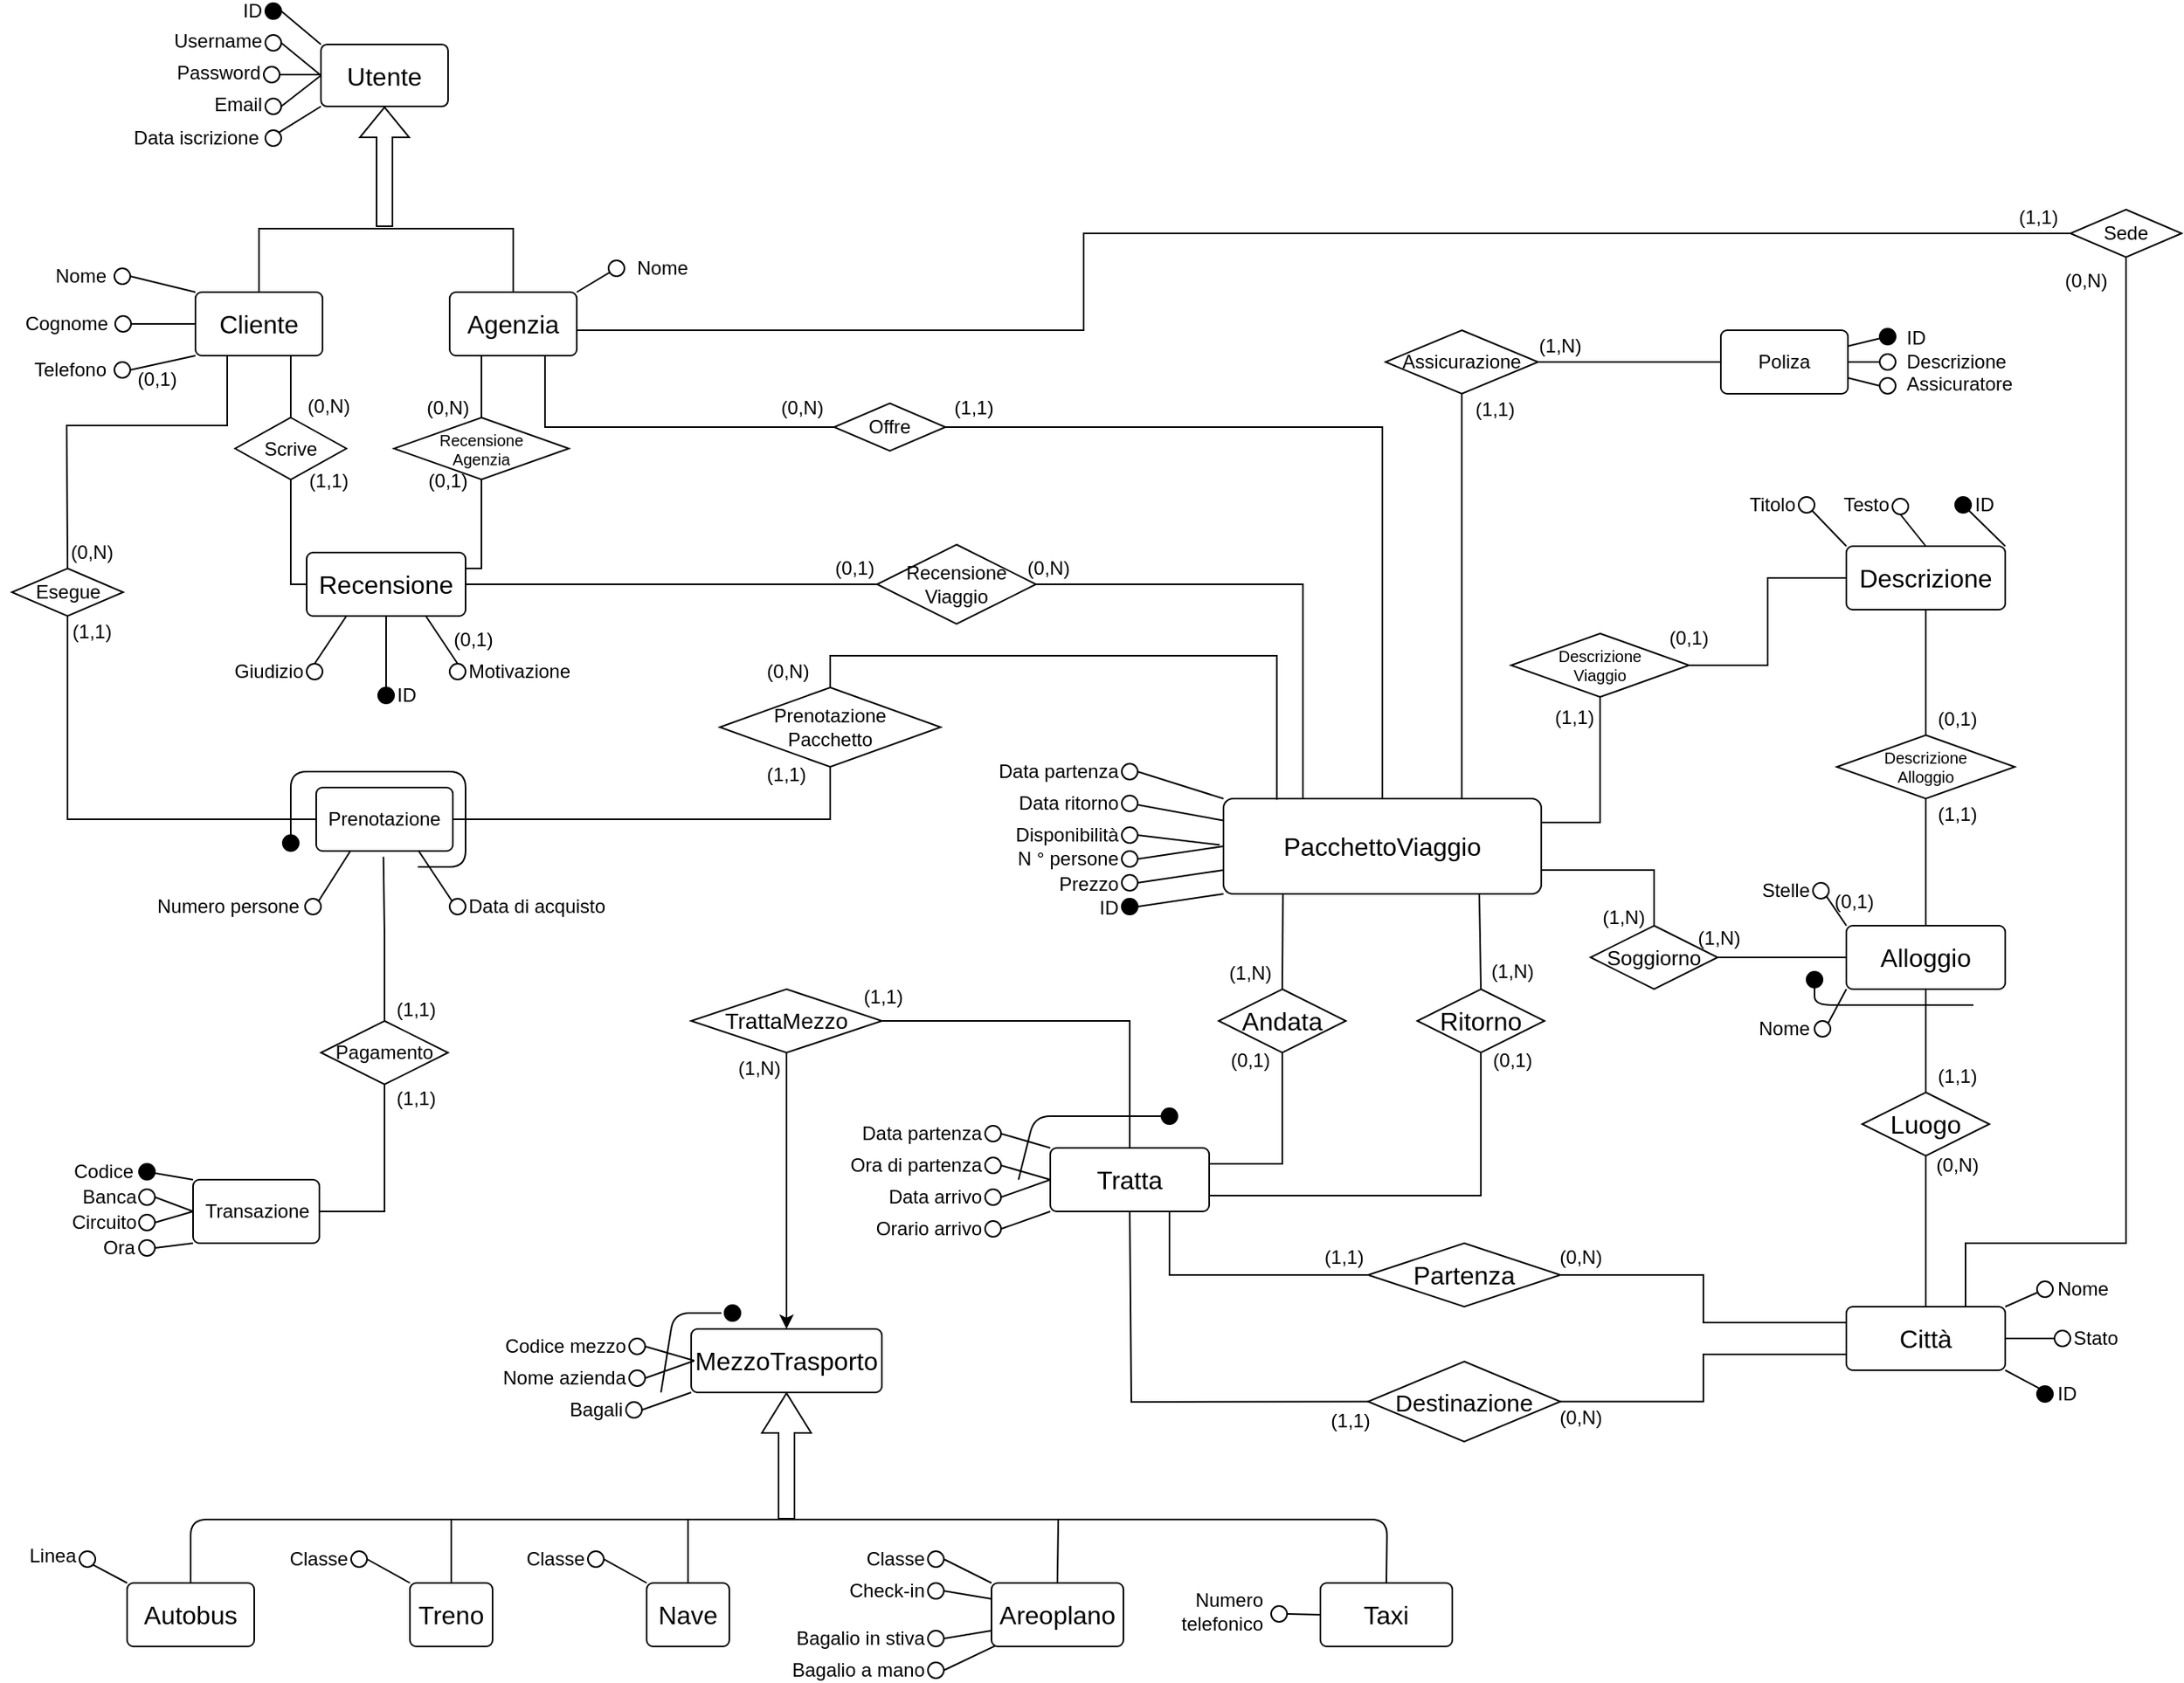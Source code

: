 <mxfile version="21.6.5" type="device" pages="3">
  <diagram name="ER - Concettuale" id="XnK0lcYDc5IUlMdxf0PO">
    <mxGraphModel dx="2514" dy="2153" grid="1" gridSize="10" guides="1" tooltips="1" connect="1" arrows="1" fold="1" page="1" pageScale="1" pageWidth="827" pageHeight="1169" math="0" shadow="0">
      <root>
        <mxCell id="0" />
        <mxCell id="1" parent="0" />
        <mxCell id="d8QtUka8B0u9Ml0HDSIw-2" value="(0,N)" style="text;html=1;strokeColor=none;fillColor=none;align=center;verticalAlign=middle;whiteSpace=wrap;rounded=0;fontSize=12;" parent="1" vertex="1">
          <mxGeometry x="403" y="474" width="60" height="30" as="geometry" />
        </mxCell>
        <mxCell id="4yNB6QEPiNHP-15mVWfF-75" style="edgeStyle=orthogonalEdgeStyle;rounded=0;orthogonalLoop=1;jettySize=auto;html=1;exitX=1;exitY=0.25;exitDx=0;exitDy=0;entryX=0.5;entryY=1;entryDx=0;entryDy=0;endArrow=none;endFill=0;" parent="1" source="1E5UaFa9b6b5EJG8qk8h-2" target="d8QtUka8B0u9Ml0HDSIw-11" edge="1">
          <mxGeometry relative="1" as="geometry" />
        </mxCell>
        <mxCell id="4yNB6QEPiNHP-15mVWfF-76" style="edgeStyle=orthogonalEdgeStyle;rounded=0;orthogonalLoop=1;jettySize=auto;html=1;exitX=1;exitY=0.75;exitDx=0;exitDy=0;entryX=0.5;entryY=0;entryDx=0;entryDy=0;endArrow=none;endFill=0;" parent="1" source="1E5UaFa9b6b5EJG8qk8h-2" target="d8QtUka8B0u9Ml0HDSIw-15" edge="1">
          <mxGeometry relative="1" as="geometry" />
        </mxCell>
        <mxCell id="1E5UaFa9b6b5EJG8qk8h-2" value="PacchettoViaggio" style="rounded=1;arcSize=10;whiteSpace=wrap;html=1;align=center;fontSize=16;" parent="1" vertex="1">
          <mxGeometry x="208" y="200" width="200" height="60" as="geometry" />
        </mxCell>
        <mxCell id="1E5UaFa9b6b5EJG8qk8h-6" value="" style="endArrow=none;html=1;rounded=0;fontSize=12;startSize=8;endSize=8;curved=1;exitX=0;exitY=1;exitDx=0;exitDy=0;entryX=1;entryY=0.5;entryDx=0;entryDy=0;" parent="1" source="1E5UaFa9b6b5EJG8qk8h-2" target="1E5UaFa9b6b5EJG8qk8h-7" edge="1">
          <mxGeometry relative="1" as="geometry">
            <mxPoint x="390" y="190" as="sourcePoint" />
            <mxPoint x="200" y="280" as="targetPoint" />
          </mxGeometry>
        </mxCell>
        <mxCell id="1E5UaFa9b6b5EJG8qk8h-7" value="" style="ellipse;whiteSpace=wrap;html=1;aspect=fixed;fontSize=12;labelBackgroundColor=#000000;fillColor=#000000;" parent="1" vertex="1">
          <mxGeometry x="144" y="263" width="10" height="10" as="geometry" />
        </mxCell>
        <mxCell id="1E5UaFa9b6b5EJG8qk8h-9" value="ID" style="text;html=1;strokeColor=none;fillColor=none;align=right;verticalAlign=middle;whiteSpace=wrap;rounded=0;fontSize=12;" parent="1" vertex="1">
          <mxGeometry x="34" y="264" width="110" height="10" as="geometry" />
        </mxCell>
        <mxCell id="1E5UaFa9b6b5EJG8qk8h-11" value="" style="ellipse;whiteSpace=wrap;html=1;aspect=fixed;fontSize=12;" parent="1" vertex="1">
          <mxGeometry x="144" y="248" width="10" height="10" as="geometry" />
        </mxCell>
        <mxCell id="1E5UaFa9b6b5EJG8qk8h-12" value="Prezzo" style="text;html=1;strokeColor=none;fillColor=none;align=right;verticalAlign=middle;whiteSpace=wrap;rounded=0;fontSize=12;" parent="1" vertex="1">
          <mxGeometry x="34" y="249" width="110" height="10" as="geometry" />
        </mxCell>
        <mxCell id="1E5UaFa9b6b5EJG8qk8h-15" value="" style="ellipse;whiteSpace=wrap;html=1;aspect=fixed;fontSize=12;" parent="1" vertex="1">
          <mxGeometry x="144" y="218" width="10" height="10" as="geometry" />
        </mxCell>
        <mxCell id="1E5UaFa9b6b5EJG8qk8h-16" value="Disponibilità" style="text;html=1;strokeColor=none;fillColor=none;align=right;verticalAlign=middle;whiteSpace=wrap;rounded=0;fontSize=12;" parent="1" vertex="1">
          <mxGeometry x="34" y="218" width="110" height="10" as="geometry" />
        </mxCell>
        <mxCell id="1E5UaFa9b6b5EJG8qk8h-17" value="" style="ellipse;whiteSpace=wrap;html=1;aspect=fixed;fontSize=12;" parent="1" vertex="1">
          <mxGeometry x="144" y="198" width="10" height="10" as="geometry" />
        </mxCell>
        <mxCell id="1E5UaFa9b6b5EJG8qk8h-18" value="Data ritorno" style="text;html=1;strokeColor=none;fillColor=none;align=right;verticalAlign=middle;whiteSpace=wrap;rounded=0;fontSize=12;" parent="1" vertex="1">
          <mxGeometry x="34" y="198" width="110" height="10" as="geometry" />
        </mxCell>
        <mxCell id="1E5UaFa9b6b5EJG8qk8h-19" value="" style="ellipse;whiteSpace=wrap;html=1;aspect=fixed;fontSize=12;" parent="1" vertex="1">
          <mxGeometry x="144" y="178" width="10" height="10" as="geometry" />
        </mxCell>
        <mxCell id="1E5UaFa9b6b5EJG8qk8h-20" value="Data partenza" style="text;html=1;strokeColor=none;fillColor=none;align=right;verticalAlign=middle;whiteSpace=wrap;rounded=0;fontSize=12;" parent="1" vertex="1">
          <mxGeometry x="34" y="178" width="110" height="10" as="geometry" />
        </mxCell>
        <mxCell id="1E5UaFa9b6b5EJG8qk8h-22" value="" style="endArrow=none;html=1;rounded=0;fontSize=12;startSize=8;endSize=8;curved=1;exitX=1;exitY=0.5;exitDx=0;exitDy=0;entryX=0;entryY=0.75;entryDx=0;entryDy=0;" parent="1" source="1E5UaFa9b6b5EJG8qk8h-11" target="1E5UaFa9b6b5EJG8qk8h-2" edge="1">
          <mxGeometry relative="1" as="geometry">
            <mxPoint x="170" y="260" as="sourcePoint" />
            <mxPoint x="330" y="260" as="targetPoint" />
          </mxGeometry>
        </mxCell>
        <mxCell id="1E5UaFa9b6b5EJG8qk8h-24" value="" style="endArrow=none;html=1;rounded=0;fontSize=12;startSize=8;endSize=8;curved=1;exitX=1;exitY=0.5;exitDx=0;exitDy=0;entryX=-0.012;entryY=0.486;entryDx=0;entryDy=0;entryPerimeter=0;" parent="1" source="1E5UaFa9b6b5EJG8qk8h-15" target="1E5UaFa9b6b5EJG8qk8h-2" edge="1">
          <mxGeometry relative="1" as="geometry">
            <mxPoint x="170" y="260" as="sourcePoint" />
            <mxPoint x="330" y="260" as="targetPoint" />
          </mxGeometry>
        </mxCell>
        <mxCell id="1E5UaFa9b6b5EJG8qk8h-25" value="" style="endArrow=none;html=1;rounded=0;fontSize=12;startSize=8;endSize=8;curved=1;exitX=1;exitY=0.5;exitDx=0;exitDy=0;entryX=0;entryY=0;entryDx=0;entryDy=0;" parent="1" source="1E5UaFa9b6b5EJG8qk8h-19" target="1E5UaFa9b6b5EJG8qk8h-2" edge="1">
          <mxGeometry relative="1" as="geometry">
            <mxPoint x="200" y="170" as="sourcePoint" />
            <mxPoint x="360" y="170" as="targetPoint" />
          </mxGeometry>
        </mxCell>
        <mxCell id="1E5UaFa9b6b5EJG8qk8h-26" value="" style="endArrow=none;html=1;rounded=0;fontSize=12;startSize=8;endSize=8;curved=1;entryX=-0.001;entryY=0.23;entryDx=0;entryDy=0;entryPerimeter=0;" parent="1" source="1E5UaFa9b6b5EJG8qk8h-17" target="1E5UaFa9b6b5EJG8qk8h-2" edge="1">
          <mxGeometry relative="1" as="geometry">
            <mxPoint x="210" y="195" as="sourcePoint" />
            <mxPoint x="250" y="210" as="targetPoint" />
          </mxGeometry>
        </mxCell>
        <mxCell id="1E5UaFa9b6b5EJG8qk8h-29" value="" style="ellipse;whiteSpace=wrap;html=1;aspect=fixed;fontSize=12;" parent="1" vertex="1">
          <mxGeometry x="144" y="233" width="10" height="10" as="geometry" />
        </mxCell>
        <mxCell id="1E5UaFa9b6b5EJG8qk8h-30" value="N ° persone" style="text;html=1;strokeColor=none;fillColor=none;align=right;verticalAlign=middle;whiteSpace=wrap;rounded=0;fontSize=12;" parent="1" vertex="1">
          <mxGeometry x="34" y="233" width="110" height="10" as="geometry" />
        </mxCell>
        <mxCell id="1E5UaFa9b6b5EJG8qk8h-31" value="" style="endArrow=none;html=1;rounded=0;fontSize=12;startSize=8;endSize=8;curved=1;exitX=1;exitY=0.5;exitDx=0;exitDy=0;entryX=0;entryY=0.5;entryDx=0;entryDy=0;" parent="1" source="1E5UaFa9b6b5EJG8qk8h-29" target="1E5UaFa9b6b5EJG8qk8h-2" edge="1">
          <mxGeometry relative="1" as="geometry">
            <mxPoint x="170" y="276" as="sourcePoint" />
            <mxPoint x="240" y="231" as="targetPoint" />
          </mxGeometry>
        </mxCell>
        <mxCell id="1E5UaFa9b6b5EJG8qk8h-37" value="" style="endArrow=none;html=1;rounded=0;fontSize=12;startSize=8;endSize=8;curved=1;entryX=0.187;entryY=1.004;entryDx=0;entryDy=0;exitX=0.5;exitY=0;exitDx=0;exitDy=0;entryPerimeter=0;" parent="1" source="1E5UaFa9b6b5EJG8qk8h-38" target="1E5UaFa9b6b5EJG8qk8h-2" edge="1">
          <mxGeometry width="50" height="50" relative="1" as="geometry">
            <mxPoint x="271" y="360" as="sourcePoint" />
            <mxPoint x="271" y="260" as="targetPoint" />
          </mxGeometry>
        </mxCell>
        <mxCell id="1E5UaFa9b6b5EJG8qk8h-39" value="" style="endArrow=none;html=1;rounded=0;fontSize=12;startSize=8;endSize=8;curved=1;entryX=0.805;entryY=0.999;entryDx=0;entryDy=0;exitX=0.5;exitY=0;exitDx=0;exitDy=0;entryPerimeter=0;" parent="1" source="1E5UaFa9b6b5EJG8qk8h-40" target="1E5UaFa9b6b5EJG8qk8h-2" edge="1">
          <mxGeometry width="50" height="50" relative="1" as="geometry">
            <mxPoint x="370" y="360" as="sourcePoint" />
            <mxPoint x="370" y="260" as="targetPoint" />
          </mxGeometry>
        </mxCell>
        <mxCell id="1E5UaFa9b6b5EJG8qk8h-41" value="Tratta" style="rounded=1;arcSize=10;whiteSpace=wrap;html=1;align=center;fontSize=16;" parent="1" vertex="1">
          <mxGeometry x="99" y="420" width="100" height="40" as="geometry" />
        </mxCell>
        <mxCell id="1E5UaFa9b6b5EJG8qk8h-42" value="" style="endArrow=none;html=1;rounded=0;fontSize=12;startSize=8;endSize=8;exitX=1;exitY=0.25;exitDx=0;exitDy=0;entryX=0.5;entryY=1;entryDx=0;entryDy=0;" parent="1" source="1E5UaFa9b6b5EJG8qk8h-41" target="1E5UaFa9b6b5EJG8qk8h-38" edge="1">
          <mxGeometry width="50" height="50" relative="1" as="geometry">
            <mxPoint x="220.0" y="417.6" as="sourcePoint" />
            <mxPoint x="231" y="340" as="targetPoint" />
            <Array as="points">
              <mxPoint x="245" y="430" />
            </Array>
          </mxGeometry>
        </mxCell>
        <mxCell id="1E5UaFa9b6b5EJG8qk8h-44" value="" style="endArrow=none;html=1;rounded=0;fontSize=12;startSize=8;endSize=8;entryX=0.5;entryY=1;entryDx=0;entryDy=0;exitX=1;exitY=0.75;exitDx=0;exitDy=0;" parent="1" source="1E5UaFa9b6b5EJG8qk8h-41" target="1E5UaFa9b6b5EJG8qk8h-40" edge="1">
          <mxGeometry width="50" height="50" relative="1" as="geometry">
            <mxPoint x="380" y="410" as="sourcePoint" />
            <mxPoint x="430" y="360" as="targetPoint" />
            <Array as="points">
              <mxPoint x="370" y="450" />
            </Array>
          </mxGeometry>
        </mxCell>
        <mxCell id="SOpyYmobuGrFN_S_U78E-6" value="" style="group;fontSize=11;" parent="1" vertex="1" connectable="0">
          <mxGeometry x="220" y="294" width="200" height="86" as="geometry" />
        </mxCell>
        <mxCell id="1E5UaFa9b6b5EJG8qk8h-38" value="Andata" style="shape=rhombus;perimeter=rhombusPerimeter;whiteSpace=wrap;html=1;align=center;fontSize=16;" parent="SOpyYmobuGrFN_S_U78E-6" vertex="1">
          <mxGeometry x="-15" y="26" width="80" height="40" as="geometry" />
        </mxCell>
        <mxCell id="1E5UaFa9b6b5EJG8qk8h-40" value="Ritorno" style="shape=rhombus;perimeter=rhombusPerimeter;whiteSpace=wrap;html=1;align=center;fontSize=16;" parent="SOpyYmobuGrFN_S_U78E-6" vertex="1">
          <mxGeometry x="110" y="26" width="80" height="40" as="geometry" />
        </mxCell>
        <mxCell id="SOpyYmobuGrFN_S_U78E-1" value="(1,N)" style="text;html=1;strokeColor=none;fillColor=none;align=center;verticalAlign=middle;whiteSpace=wrap;rounded=0;fontSize=12;" parent="SOpyYmobuGrFN_S_U78E-6" vertex="1">
          <mxGeometry x="-25" y="1" width="60" height="30" as="geometry" />
        </mxCell>
        <mxCell id="SOpyYmobuGrFN_S_U78E-3" value="(1,N)" style="text;html=1;strokeColor=none;fillColor=none;align=center;verticalAlign=middle;whiteSpace=wrap;rounded=0;fontSize=12;" parent="SOpyYmobuGrFN_S_U78E-6" vertex="1">
          <mxGeometry x="140" width="60" height="30" as="geometry" />
        </mxCell>
        <mxCell id="SOpyYmobuGrFN_S_U78E-4" value="(0,1)" style="text;html=1;strokeColor=none;fillColor=none;align=center;verticalAlign=middle;whiteSpace=wrap;rounded=0;fontSize=12;" parent="SOpyYmobuGrFN_S_U78E-6" vertex="1">
          <mxGeometry x="-25" y="56" width="60" height="30" as="geometry" />
        </mxCell>
        <mxCell id="SOpyYmobuGrFN_S_U78E-5" value="(0,1)" style="text;html=1;strokeColor=none;fillColor=none;align=center;verticalAlign=middle;whiteSpace=wrap;rounded=0;fontSize=12;" parent="SOpyYmobuGrFN_S_U78E-6" vertex="1">
          <mxGeometry x="140" y="56" width="60" height="30" as="geometry" />
        </mxCell>
        <mxCell id="SOpyYmobuGrFN_S_U78E-9" value="" style="ellipse;whiteSpace=wrap;html=1;aspect=fixed;fontSize=12;" parent="1" vertex="1">
          <mxGeometry x="58" y="466" width="10" height="10" as="geometry" />
        </mxCell>
        <mxCell id="SOpyYmobuGrFN_S_U78E-10" value="Orario arrivo" style="text;html=1;strokeColor=none;fillColor=none;align=right;verticalAlign=middle;whiteSpace=wrap;rounded=0;fontSize=12;" parent="1" vertex="1">
          <mxGeometry x="-62" y="466" width="120" height="10" as="geometry" />
        </mxCell>
        <mxCell id="SOpyYmobuGrFN_S_U78E-11" value="" style="ellipse;whiteSpace=wrap;html=1;aspect=fixed;fontSize=12;" parent="1" vertex="1">
          <mxGeometry x="58" y="426" width="10" height="10" as="geometry" />
        </mxCell>
        <mxCell id="SOpyYmobuGrFN_S_U78E-12" value="Ora di partenza" style="text;html=1;strokeColor=none;fillColor=none;align=right;verticalAlign=middle;whiteSpace=wrap;rounded=0;fontSize=12;" parent="1" vertex="1">
          <mxGeometry x="-62" y="426" width="120" height="10" as="geometry" />
        </mxCell>
        <mxCell id="SOpyYmobuGrFN_S_U78E-13" value="" style="ellipse;whiteSpace=wrap;html=1;aspect=fixed;fontSize=12;" parent="1" vertex="1">
          <mxGeometry x="58" y="406" width="10" height="10" as="geometry" />
        </mxCell>
        <mxCell id="SOpyYmobuGrFN_S_U78E-14" value="Data partenza" style="text;html=1;strokeColor=none;fillColor=none;align=right;verticalAlign=middle;whiteSpace=wrap;rounded=0;fontSize=12;" parent="1" vertex="1">
          <mxGeometry x="-62" y="406" width="120" height="10" as="geometry" />
        </mxCell>
        <mxCell id="SOpyYmobuGrFN_S_U78E-17" value="" style="ellipse;whiteSpace=wrap;html=1;aspect=fixed;fontSize=12;" parent="1" vertex="1">
          <mxGeometry x="58" y="446" width="10" height="10" as="geometry" />
        </mxCell>
        <mxCell id="SOpyYmobuGrFN_S_U78E-18" value="Data arrivo" style="text;html=1;strokeColor=none;fillColor=none;align=right;verticalAlign=middle;whiteSpace=wrap;rounded=0;fontSize=12;" parent="1" vertex="1">
          <mxGeometry x="-62" y="446" width="120" height="10" as="geometry" />
        </mxCell>
        <mxCell id="SOpyYmobuGrFN_S_U78E-19" value="" style="endArrow=none;html=1;rounded=0;fontSize=12;startSize=8;endSize=8;curved=1;entryX=1;entryY=0.5;entryDx=0;entryDy=0;exitX=0;exitY=0;exitDx=0;exitDy=0;" parent="1" source="1E5UaFa9b6b5EJG8qk8h-41" target="SOpyYmobuGrFN_S_U78E-13" edge="1">
          <mxGeometry width="50" height="50" relative="1" as="geometry">
            <mxPoint x="89" y="470" as="sourcePoint" />
            <mxPoint x="139" y="420" as="targetPoint" />
          </mxGeometry>
        </mxCell>
        <mxCell id="SOpyYmobuGrFN_S_U78E-20" value="" style="endArrow=none;html=1;rounded=0;fontSize=12;startSize=8;endSize=8;curved=1;entryX=1;entryY=0.5;entryDx=0;entryDy=0;exitX=0;exitY=0.5;exitDx=0;exitDy=0;" parent="1" source="1E5UaFa9b6b5EJG8qk8h-41" target="SOpyYmobuGrFN_S_U78E-11" edge="1">
          <mxGeometry width="50" height="50" relative="1" as="geometry">
            <mxPoint x="99" y="430" as="sourcePoint" />
            <mxPoint x="78" y="421" as="targetPoint" />
          </mxGeometry>
        </mxCell>
        <mxCell id="SOpyYmobuGrFN_S_U78E-21" value="" style="endArrow=none;html=1;rounded=0;fontSize=12;startSize=8;endSize=8;curved=1;entryX=1;entryY=0.5;entryDx=0;entryDy=0;exitX=0;exitY=0.5;exitDx=0;exitDy=0;" parent="1" source="1E5UaFa9b6b5EJG8qk8h-41" target="SOpyYmobuGrFN_S_U78E-17" edge="1">
          <mxGeometry width="50" height="50" relative="1" as="geometry">
            <mxPoint x="99" y="446" as="sourcePoint" />
            <mxPoint x="68" y="447" as="targetPoint" />
          </mxGeometry>
        </mxCell>
        <mxCell id="SOpyYmobuGrFN_S_U78E-23" value="" style="endArrow=none;html=1;rounded=0;fontSize=12;startSize=8;endSize=8;curved=1;exitX=1;exitY=0.5;exitDx=0;exitDy=0;entryX=0;entryY=1;entryDx=0;entryDy=0;" parent="1" source="SOpyYmobuGrFN_S_U78E-9" target="1E5UaFa9b6b5EJG8qk8h-41" edge="1">
          <mxGeometry width="50" height="50" relative="1" as="geometry">
            <mxPoint x="89" y="470" as="sourcePoint" />
            <mxPoint x="139" y="420" as="targetPoint" />
          </mxGeometry>
        </mxCell>
        <mxCell id="OIalLmRNnSc8ZbS0OcUj-24" style="edgeStyle=orthogonalEdgeStyle;rounded=0;orthogonalLoop=1;jettySize=auto;html=1;exitX=0.5;exitY=1;exitDx=0;exitDy=0;" parent="1" source="SOpyYmobuGrFN_S_U78E-24" target="SOpyYmobuGrFN_S_U78E-25" edge="1">
          <mxGeometry relative="1" as="geometry" />
        </mxCell>
        <mxCell id="SOpyYmobuGrFN_S_U78E-24" value="TrattaMezzo" style="shape=rhombus;perimeter=rhombusPerimeter;whiteSpace=wrap;html=1;align=center;fontSize=14;" parent="1" vertex="1">
          <mxGeometry x="-127" y="320" width="120" height="40" as="geometry" />
        </mxCell>
        <mxCell id="SOpyYmobuGrFN_S_U78E-25" value="MezzoTrasporto" style="rounded=1;arcSize=10;whiteSpace=wrap;html=1;align=center;fontSize=16;" parent="1" vertex="1">
          <mxGeometry x="-127" y="534" width="120" height="40" as="geometry" />
        </mxCell>
        <mxCell id="SOpyYmobuGrFN_S_U78E-27" value="" style="endArrow=none;html=1;rounded=0;fontSize=12;startSize=8;endSize=8;exitX=1;exitY=0.5;exitDx=0;exitDy=0;entryX=0.5;entryY=0;entryDx=0;entryDy=0;" parent="1" source="SOpyYmobuGrFN_S_U78E-24" target="1E5UaFa9b6b5EJG8qk8h-41" edge="1">
          <mxGeometry width="50" height="50" relative="1" as="geometry">
            <mxPoint x="-1" y="390" as="sourcePoint" />
            <mxPoint x="49" y="340" as="targetPoint" />
            <Array as="points">
              <mxPoint x="149" y="340" />
            </Array>
          </mxGeometry>
        </mxCell>
        <mxCell id="SOpyYmobuGrFN_S_U78E-36" value="(1,N)" style="text;html=1;strokeColor=none;fillColor=none;align=center;verticalAlign=middle;whiteSpace=wrap;rounded=0;fontSize=12;" parent="1" vertex="1">
          <mxGeometry x="-114" y="355" width="60" height="30" as="geometry" />
        </mxCell>
        <mxCell id="SOpyYmobuGrFN_S_U78E-40" value="(1,1)" style="text;html=1;strokeColor=none;fillColor=none;align=center;verticalAlign=middle;whiteSpace=wrap;rounded=0;fontSize=12;" parent="1" vertex="1">
          <mxGeometry x="-36" y="310" width="60" height="30" as="geometry" />
        </mxCell>
        <mxCell id="SOpyYmobuGrFN_S_U78E-41" value="" style="ellipse;whiteSpace=wrap;html=1;aspect=fixed;fontSize=12;" parent="1" vertex="1">
          <mxGeometry x="-166" y="540" width="10" height="10" as="geometry" />
        </mxCell>
        <mxCell id="SOpyYmobuGrFN_S_U78E-42" value="Codice mezzo" style="text;html=1;strokeColor=none;fillColor=none;align=right;verticalAlign=middle;whiteSpace=wrap;rounded=0;fontSize=12;" parent="1" vertex="1">
          <mxGeometry x="-286" y="540" width="120" height="10" as="geometry" />
        </mxCell>
        <mxCell id="SOpyYmobuGrFN_S_U78E-43" value="" style="ellipse;whiteSpace=wrap;html=1;aspect=fixed;fontSize=12;" parent="1" vertex="1">
          <mxGeometry x="-166" y="560" width="10" height="10" as="geometry" />
        </mxCell>
        <mxCell id="SOpyYmobuGrFN_S_U78E-44" value="Nome azienda" style="text;html=1;strokeColor=none;fillColor=none;align=right;verticalAlign=middle;whiteSpace=wrap;rounded=0;fontSize=12;" parent="1" vertex="1">
          <mxGeometry x="-286" y="560" width="120" height="10" as="geometry" />
        </mxCell>
        <mxCell id="SOpyYmobuGrFN_S_U78E-45" value="" style="endArrow=none;html=1;rounded=0;fontSize=12;startSize=8;endSize=8;curved=1;entryX=1;entryY=0.5;entryDx=0;entryDy=0;exitX=0;exitY=0.5;exitDx=0;exitDy=0;" parent="1" target="SOpyYmobuGrFN_S_U78E-41" edge="1">
          <mxGeometry width="50" height="50" relative="1" as="geometry">
            <mxPoint x="-125" y="554" as="sourcePoint" />
            <mxPoint x="-146" y="535" as="targetPoint" />
          </mxGeometry>
        </mxCell>
        <mxCell id="SOpyYmobuGrFN_S_U78E-46" value="" style="endArrow=none;html=1;rounded=0;fontSize=12;startSize=8;endSize=8;curved=1;entryX=1;entryY=0.5;entryDx=0;entryDy=0;exitX=0;exitY=0.5;exitDx=0;exitDy=0;" parent="1" target="SOpyYmobuGrFN_S_U78E-43" edge="1">
          <mxGeometry width="50" height="50" relative="1" as="geometry">
            <mxPoint x="-125" y="554" as="sourcePoint" />
            <mxPoint x="-156" y="561" as="targetPoint" />
          </mxGeometry>
        </mxCell>
        <mxCell id="SOpyYmobuGrFN_S_U78E-48" value="" style="shape=flexArrow;endArrow=classic;html=1;rounded=0;fontSize=12;startSize=8;endSize=8;curved=1;entryX=0.5;entryY=1;entryDx=0;entryDy=0;" parent="1" target="SOpyYmobuGrFN_S_U78E-25" edge="1">
          <mxGeometry width="50" height="50" relative="1" as="geometry">
            <mxPoint x="-67" y="654" as="sourcePoint" />
            <mxPoint x="-42" y="614" as="targetPoint" />
          </mxGeometry>
        </mxCell>
        <mxCell id="SOpyYmobuGrFN_S_U78E-49" value="" style="endArrow=none;html=1;rounded=1;fontSize=12;startSize=8;endSize=8;entryX=0.5;entryY=0;entryDx=0;entryDy=0;exitX=0.5;exitY=0;exitDx=0;exitDy=0;" parent="1" source="SOpyYmobuGrFN_S_U78E-50" target="SOpyYmobuGrFN_S_U78E-55" edge="1">
          <mxGeometry width="50" height="50" relative="1" as="geometry">
            <mxPoint x="-362" y="654" as="sourcePoint" />
            <mxPoint x="38" y="654" as="targetPoint" />
            <Array as="points">
              <mxPoint x="-442" y="654" />
              <mxPoint x="311" y="654" />
            </Array>
          </mxGeometry>
        </mxCell>
        <mxCell id="SOpyYmobuGrFN_S_U78E-50" value="Autobus" style="rounded=1;arcSize=10;whiteSpace=wrap;html=1;align=center;fontSize=16;" parent="1" vertex="1">
          <mxGeometry x="-482" y="694" width="80" height="40" as="geometry" />
        </mxCell>
        <mxCell id="SOpyYmobuGrFN_S_U78E-52" value="Treno" style="rounded=1;arcSize=10;whiteSpace=wrap;html=1;align=center;fontSize=16;" parent="1" vertex="1">
          <mxGeometry x="-304" y="694" width="52" height="40" as="geometry" />
        </mxCell>
        <mxCell id="SOpyYmobuGrFN_S_U78E-54" value="Areoplano" style="rounded=1;arcSize=10;whiteSpace=wrap;html=1;align=center;fontSize=16;" parent="1" vertex="1">
          <mxGeometry x="62" y="694" width="83" height="40" as="geometry" />
        </mxCell>
        <mxCell id="SOpyYmobuGrFN_S_U78E-55" value="Taxi" style="rounded=1;arcSize=10;whiteSpace=wrap;html=1;align=center;fontSize=16;" parent="1" vertex="1">
          <mxGeometry x="269" y="694" width="83" height="40" as="geometry" />
        </mxCell>
        <mxCell id="SOpyYmobuGrFN_S_U78E-56" value="" style="endArrow=none;html=1;rounded=0;fontSize=12;startSize=8;endSize=8;curved=1;entryX=0;entryY=0;entryDx=0;entryDy=0;exitX=1;exitY=1;exitDx=0;exitDy=0;" parent="1" source="SOpyYmobuGrFN_S_U78E-60" target="SOpyYmobuGrFN_S_U78E-50" edge="1">
          <mxGeometry width="50" height="50" relative="1" as="geometry">
            <mxPoint x="-522" y="674" as="sourcePoint" />
            <mxPoint x="-372" y="624" as="targetPoint" />
          </mxGeometry>
        </mxCell>
        <mxCell id="SOpyYmobuGrFN_S_U78E-71" value="" style="edgeStyle=none;curved=1;rounded=0;orthogonalLoop=1;jettySize=auto;html=1;fontSize=12;startSize=8;endSize=8;" parent="1" source="SOpyYmobuGrFN_S_U78E-69" target="SOpyYmobuGrFN_S_U78E-70" edge="1">
          <mxGeometry relative="1" as="geometry" />
        </mxCell>
        <mxCell id="SOpyYmobuGrFN_S_U78E-69" value="" style="ellipse;whiteSpace=wrap;html=1;aspect=fixed;fontSize=12;" parent="1" vertex="1">
          <mxGeometry x="-168" y="580" width="10" height="10" as="geometry" />
        </mxCell>
        <mxCell id="SOpyYmobuGrFN_S_U78E-70" value="Bagali" style="text;html=1;strokeColor=none;fillColor=none;align=right;verticalAlign=middle;whiteSpace=wrap;rounded=0;fontSize=12;" parent="1" vertex="1">
          <mxGeometry x="-288" y="580" width="120" height="10" as="geometry" />
        </mxCell>
        <mxCell id="SOpyYmobuGrFN_S_U78E-72" value="" style="endArrow=none;html=1;rounded=0;fontSize=12;startSize=8;endSize=8;curved=1;exitX=1;exitY=0.5;exitDx=0;exitDy=0;entryX=0;entryY=1;entryDx=0;entryDy=0;" parent="1" source="SOpyYmobuGrFN_S_U78E-69" target="SOpyYmobuGrFN_S_U78E-25" edge="1">
          <mxGeometry width="50" height="50" relative="1" as="geometry">
            <mxPoint x="-176" y="574" as="sourcePoint" />
            <mxPoint x="-126" y="524" as="targetPoint" />
          </mxGeometry>
        </mxCell>
        <mxCell id="SOpyYmobuGrFN_S_U78E-73" value="" style="endArrow=none;html=1;rounded=0;fontSize=12;startSize=8;endSize=8;curved=1;entryX=0;entryY=0;entryDx=0;entryDy=0;exitX=1;exitY=0.5;exitDx=0;exitDy=0;" parent="1" source="SOpyYmobuGrFN_S_U78E-82" target="SOpyYmobuGrFN_S_U78E-52" edge="1">
          <mxGeometry width="50" height="50" relative="1" as="geometry">
            <mxPoint x="-361" y="754" as="sourcePoint" />
            <mxPoint x="-311" y="704" as="targetPoint" />
          </mxGeometry>
        </mxCell>
        <mxCell id="SOpyYmobuGrFN_S_U78E-80" value="" style="group;fontSize=12;" parent="1" vertex="1" connectable="0">
          <mxGeometry x="-442" y="674" width="130" height="10" as="geometry" />
        </mxCell>
        <mxCell id="SOpyYmobuGrFN_S_U78E-81" value="" style="edgeStyle=none;curved=1;rounded=0;orthogonalLoop=1;jettySize=auto;html=1;fontSize=12;startSize=8;endSize=8;" parent="SOpyYmobuGrFN_S_U78E-80" source="SOpyYmobuGrFN_S_U78E-82" target="SOpyYmobuGrFN_S_U78E-83" edge="1">
          <mxGeometry relative="1" as="geometry" />
        </mxCell>
        <mxCell id="SOpyYmobuGrFN_S_U78E-82" value="" style="ellipse;whiteSpace=wrap;html=1;aspect=fixed;fontSize=16;" parent="SOpyYmobuGrFN_S_U78E-80" vertex="1">
          <mxGeometry x="101" width="10" height="10" as="geometry" />
        </mxCell>
        <mxCell id="SOpyYmobuGrFN_S_U78E-83" value="Classe" style="text;html=1;strokeColor=none;fillColor=none;align=right;verticalAlign=middle;whiteSpace=wrap;rounded=0;fontSize=12;" parent="SOpyYmobuGrFN_S_U78E-80" vertex="1">
          <mxGeometry x="51" width="50" height="10" as="geometry" />
        </mxCell>
        <mxCell id="SOpyYmobuGrFN_S_U78E-63" value="" style="edgeStyle=none;curved=1;rounded=0;orthogonalLoop=1;jettySize=auto;html=1;fontSize=12;startSize=8;endSize=8;" parent="1" source="SOpyYmobuGrFN_S_U78E-60" edge="1">
          <mxGeometry relative="1" as="geometry">
            <mxPoint x="-512" y="679" as="targetPoint" />
          </mxGeometry>
        </mxCell>
        <mxCell id="SOpyYmobuGrFN_S_U78E-60" value="" style="ellipse;whiteSpace=wrap;html=1;aspect=fixed;fontSize=16;" parent="1" vertex="1">
          <mxGeometry x="-512" y="674" width="10" height="10" as="geometry" />
        </mxCell>
        <mxCell id="SOpyYmobuGrFN_S_U78E-61" value="Linea" style="text;html=1;strokeColor=none;fillColor=none;align=right;verticalAlign=middle;whiteSpace=wrap;rounded=0;fontSize=12;" parent="1" vertex="1">
          <mxGeometry x="-562" y="672" width="50" height="10" as="geometry" />
        </mxCell>
        <mxCell id="SOpyYmobuGrFN_S_U78E-93" value="Nave" style="rounded=1;arcSize=10;whiteSpace=wrap;html=1;align=center;fontSize=16;" parent="1" vertex="1">
          <mxGeometry x="-155" y="694" width="52" height="40" as="geometry" />
        </mxCell>
        <mxCell id="SOpyYmobuGrFN_S_U78E-94" value="" style="endArrow=none;html=1;rounded=0;fontSize=12;startSize=8;endSize=8;curved=1;entryX=0;entryY=0;entryDx=0;entryDy=0;exitX=1;exitY=0.5;exitDx=0;exitDy=0;" parent="1" source="SOpyYmobuGrFN_S_U78E-96" target="SOpyYmobuGrFN_S_U78E-93" edge="1">
          <mxGeometry width="50" height="50" relative="1" as="geometry">
            <mxPoint x="-212" y="754" as="sourcePoint" />
            <mxPoint x="-162" y="704" as="targetPoint" />
          </mxGeometry>
        </mxCell>
        <mxCell id="SOpyYmobuGrFN_S_U78E-95" value="" style="edgeStyle=none;curved=1;rounded=0;orthogonalLoop=1;jettySize=auto;html=1;fontSize=12;startSize=8;endSize=8;" parent="1" source="SOpyYmobuGrFN_S_U78E-96" target="SOpyYmobuGrFN_S_U78E-97" edge="1">
          <mxGeometry relative="1" as="geometry" />
        </mxCell>
        <mxCell id="SOpyYmobuGrFN_S_U78E-96" value="" style="ellipse;whiteSpace=wrap;html=1;aspect=fixed;fontSize=16;" parent="1" vertex="1">
          <mxGeometry x="-192" y="674" width="10" height="10" as="geometry" />
        </mxCell>
        <mxCell id="SOpyYmobuGrFN_S_U78E-97" value="Classe" style="text;html=1;strokeColor=none;fillColor=none;align=right;verticalAlign=middle;whiteSpace=wrap;rounded=0;fontSize=12;" parent="1" vertex="1">
          <mxGeometry x="-242" y="674" width="50" height="10" as="geometry" />
        </mxCell>
        <mxCell id="SOpyYmobuGrFN_S_U78E-98" value="" style="edgeStyle=none;curved=1;rounded=0;orthogonalLoop=1;jettySize=auto;html=1;fontSize=12;startSize=8;endSize=8;" parent="1" source="SOpyYmobuGrFN_S_U78E-99" target="SOpyYmobuGrFN_S_U78E-100" edge="1">
          <mxGeometry relative="1" as="geometry" />
        </mxCell>
        <mxCell id="SOpyYmobuGrFN_S_U78E-99" value="" style="ellipse;whiteSpace=wrap;html=1;aspect=fixed;fontSize=16;" parent="1" vertex="1">
          <mxGeometry x="22" y="674" width="10" height="10" as="geometry" />
        </mxCell>
        <mxCell id="SOpyYmobuGrFN_S_U78E-100" value="Classe" style="text;html=1;strokeColor=none;fillColor=none;align=right;verticalAlign=middle;whiteSpace=wrap;rounded=0;fontSize=12;" parent="1" vertex="1">
          <mxGeometry x="-28" y="674" width="50" height="10" as="geometry" />
        </mxCell>
        <mxCell id="SOpyYmobuGrFN_S_U78E-101" value="" style="endArrow=none;html=1;rounded=0;fontSize=12;startSize=8;endSize=8;curved=1;entryX=0;entryY=0;entryDx=0;entryDy=0;exitX=1;exitY=0.5;exitDx=0;exitDy=0;" parent="1" source="SOpyYmobuGrFN_S_U78E-99" target="SOpyYmobuGrFN_S_U78E-54" edge="1">
          <mxGeometry width="50" height="50" relative="1" as="geometry">
            <mxPoint x="-107" y="674" as="sourcePoint" />
            <mxPoint x="-57" y="624" as="targetPoint" />
          </mxGeometry>
        </mxCell>
        <mxCell id="SOpyYmobuGrFN_S_U78E-102" value="" style="edgeStyle=none;curved=1;rounded=0;orthogonalLoop=1;jettySize=auto;html=1;fontSize=12;startSize=8;endSize=8;" parent="1" source="SOpyYmobuGrFN_S_U78E-103" target="SOpyYmobuGrFN_S_U78E-104" edge="1">
          <mxGeometry relative="1" as="geometry" />
        </mxCell>
        <mxCell id="SOpyYmobuGrFN_S_U78E-103" value="" style="ellipse;whiteSpace=wrap;html=1;aspect=fixed;fontSize=16;" parent="1" vertex="1">
          <mxGeometry x="22" y="694" width="10" height="10" as="geometry" />
        </mxCell>
        <mxCell id="SOpyYmobuGrFN_S_U78E-104" value="Check-in" style="text;html=1;strokeColor=none;fillColor=none;align=right;verticalAlign=middle;whiteSpace=wrap;rounded=0;fontSize=12;" parent="1" vertex="1">
          <mxGeometry x="-48" y="694" width="70" height="10" as="geometry" />
        </mxCell>
        <mxCell id="SOpyYmobuGrFN_S_U78E-105" value="" style="endArrow=none;html=1;rounded=0;fontSize=12;startSize=8;endSize=8;curved=1;entryX=0;entryY=0.25;entryDx=0;entryDy=0;exitX=1;exitY=0.5;exitDx=0;exitDy=0;" parent="1" source="SOpyYmobuGrFN_S_U78E-103" target="SOpyYmobuGrFN_S_U78E-54" edge="1">
          <mxGeometry width="50" height="50" relative="1" as="geometry">
            <mxPoint x="43" y="689" as="sourcePoint" />
            <mxPoint x="72" y="704" as="targetPoint" />
          </mxGeometry>
        </mxCell>
        <mxCell id="SOpyYmobuGrFN_S_U78E-106" value="" style="edgeStyle=none;curved=1;rounded=0;orthogonalLoop=1;jettySize=auto;html=1;fontSize=12;startSize=8;endSize=8;" parent="1" source="SOpyYmobuGrFN_S_U78E-107" target="SOpyYmobuGrFN_S_U78E-108" edge="1">
          <mxGeometry relative="1" as="geometry" />
        </mxCell>
        <mxCell id="SOpyYmobuGrFN_S_U78E-107" value="" style="ellipse;whiteSpace=wrap;html=1;aspect=fixed;fontSize=16;" parent="1" vertex="1">
          <mxGeometry x="22" y="724" width="10" height="10" as="geometry" />
        </mxCell>
        <mxCell id="SOpyYmobuGrFN_S_U78E-108" value="Bagalio in stiva" style="text;html=1;strokeColor=none;fillColor=none;align=right;verticalAlign=middle;whiteSpace=wrap;rounded=0;fontSize=12;" parent="1" vertex="1">
          <mxGeometry x="-99" y="724" width="121" height="10" as="geometry" />
        </mxCell>
        <mxCell id="SOpyYmobuGrFN_S_U78E-109" value="" style="endArrow=none;html=1;rounded=0;fontSize=12;startSize=8;endSize=8;curved=1;entryX=0;entryY=0.75;entryDx=0;entryDy=0;exitX=1;exitY=0.5;exitDx=0;exitDy=0;" parent="1" source="SOpyYmobuGrFN_S_U78E-107" target="SOpyYmobuGrFN_S_U78E-54" edge="1">
          <mxGeometry width="50" height="50" relative="1" as="geometry">
            <mxPoint x="-138" y="674" as="sourcePoint" />
            <mxPoint x="-88" y="624" as="targetPoint" />
          </mxGeometry>
        </mxCell>
        <mxCell id="SOpyYmobuGrFN_S_U78E-110" value="" style="edgeStyle=none;curved=1;rounded=0;orthogonalLoop=1;jettySize=auto;html=1;fontSize=12;startSize=8;endSize=8;" parent="1" edge="1">
          <mxGeometry relative="1" as="geometry">
            <mxPoint x="217.5" y="689" as="sourcePoint" />
            <mxPoint x="217.5" y="689" as="targetPoint" />
          </mxGeometry>
        </mxCell>
        <mxCell id="SOpyYmobuGrFN_S_U78E-111" value="" style="ellipse;whiteSpace=wrap;html=1;aspect=fixed;fontSize=16;" parent="1" vertex="1">
          <mxGeometry x="22" y="744" width="10" height="10" as="geometry" />
        </mxCell>
        <mxCell id="SOpyYmobuGrFN_S_U78E-112" value="Bagalio a mano" style="text;html=1;strokeColor=none;fillColor=none;align=right;verticalAlign=middle;whiteSpace=wrap;rounded=0;fontSize=12;" parent="1" vertex="1">
          <mxGeometry x="-99" y="744" width="121" height="10" as="geometry" />
        </mxCell>
        <mxCell id="SOpyYmobuGrFN_S_U78E-113" value="" style="endArrow=none;html=1;rounded=0;fontSize=12;startSize=8;endSize=8;curved=1;entryX=0.029;entryY=0.988;entryDx=0;entryDy=0;exitX=1;exitY=0.5;exitDx=0;exitDy=0;entryPerimeter=0;" parent="1" source="SOpyYmobuGrFN_S_U78E-111" target="SOpyYmobuGrFN_S_U78E-54" edge="1">
          <mxGeometry width="50" height="50" relative="1" as="geometry">
            <mxPoint x="43" y="729" as="sourcePoint" />
            <mxPoint x="72" y="724" as="targetPoint" />
          </mxGeometry>
        </mxCell>
        <mxCell id="SOpyYmobuGrFN_S_U78E-124" value="" style="ellipse;whiteSpace=wrap;html=1;aspect=fixed;fontSize=16;" parent="1" vertex="1">
          <mxGeometry x="238" y="708.5" width="10" height="10" as="geometry" />
        </mxCell>
        <mxCell id="SOpyYmobuGrFN_S_U78E-125" value="Numero&lt;br style=&quot;font-size: 12px;&quot;&gt;telefonico" style="text;html=1;strokeColor=none;fillColor=none;align=right;verticalAlign=middle;whiteSpace=wrap;rounded=0;fontSize=12;" parent="1" vertex="1">
          <mxGeometry x="165" y="689" width="69.5" height="45" as="geometry" />
        </mxCell>
        <mxCell id="SOpyYmobuGrFN_S_U78E-127" value="" style="endArrow=none;html=1;rounded=0;fontSize=12;startSize=8;endSize=8;curved=1;entryX=0;entryY=0.5;entryDx=0;entryDy=0;exitX=1;exitY=0.5;exitDx=0;exitDy=0;" parent="1" source="SOpyYmobuGrFN_S_U78E-124" target="SOpyYmobuGrFN_S_U78E-55" edge="1">
          <mxGeometry width="50" height="50" relative="1" as="geometry">
            <mxPoint x="248" y="714" as="sourcePoint" />
            <mxPoint x="72" y="704" as="targetPoint" />
          </mxGeometry>
        </mxCell>
        <mxCell id="SOpyYmobuGrFN_S_U78E-128" value="" style="endArrow=none;html=1;rounded=0;fontSize=12;startSize=8;endSize=8;curved=1;exitX=0.5;exitY=0;exitDx=0;exitDy=0;" parent="1" source="SOpyYmobuGrFN_S_U78E-52" edge="1">
          <mxGeometry width="50" height="50" relative="1" as="geometry">
            <mxPoint x="-278" y="694" as="sourcePoint" />
            <mxPoint x="-278" y="654" as="targetPoint" />
          </mxGeometry>
        </mxCell>
        <mxCell id="SOpyYmobuGrFN_S_U78E-130" value="" style="endArrow=none;html=1;rounded=0;fontSize=12;startSize=8;endSize=8;curved=1;exitX=0.5;exitY=0;exitDx=0;exitDy=0;" parent="1" source="SOpyYmobuGrFN_S_U78E-93" edge="1">
          <mxGeometry width="50" height="50" relative="1" as="geometry">
            <mxPoint x="-129" y="694" as="sourcePoint" />
            <mxPoint x="-129" y="654" as="targetPoint" />
          </mxGeometry>
        </mxCell>
        <mxCell id="SOpyYmobuGrFN_S_U78E-131" value="" style="endArrow=none;html=1;rounded=0;fontSize=12;startSize=8;endSize=8;curved=1;exitX=0.5;exitY=0;exitDx=0;exitDy=0;" parent="1" source="SOpyYmobuGrFN_S_U78E-54" edge="1">
          <mxGeometry width="50" height="50" relative="1" as="geometry">
            <mxPoint x="70" y="694" as="sourcePoint" />
            <mxPoint x="104" y="654" as="targetPoint" />
          </mxGeometry>
        </mxCell>
        <mxCell id="SOpyYmobuGrFN_S_U78E-133" value="" style="endArrow=none;html=1;rounded=1;fontSize=12;startSize=8;endSize=8;entryX=0;entryY=0.5;entryDx=0;entryDy=0;" parent="1" edge="1">
          <mxGeometry width="50" height="50" relative="1" as="geometry">
            <mxPoint x="-146" y="574" as="sourcePoint" />
            <mxPoint x="-108" y="524" as="targetPoint" />
            <Array as="points">
              <mxPoint x="-138" y="524" />
            </Array>
          </mxGeometry>
        </mxCell>
        <mxCell id="SOpyYmobuGrFN_S_U78E-134" value="" style="ellipse;whiteSpace=wrap;html=1;aspect=fixed;fontSize=16;labelBackgroundColor=none;fillColor=#000000;" parent="1" vertex="1">
          <mxGeometry x="-106" y="519" width="10" height="10" as="geometry" />
        </mxCell>
        <mxCell id="SOpyYmobuGrFN_S_U78E-137" value="" style="endArrow=none;html=1;rounded=1;fontSize=12;startSize=8;endSize=8;entryX=0;entryY=0.5;entryDx=0;entryDy=0;" parent="1" target="SOpyYmobuGrFN_S_U78E-138" edge="1">
          <mxGeometry width="50" height="50" relative="1" as="geometry">
            <mxPoint x="79" y="440" as="sourcePoint" />
            <mxPoint x="169" y="400" as="targetPoint" />
            <Array as="points">
              <mxPoint x="89" y="400" />
            </Array>
          </mxGeometry>
        </mxCell>
        <mxCell id="SOpyYmobuGrFN_S_U78E-138" value="" style="ellipse;whiteSpace=wrap;html=1;aspect=fixed;fontSize=16;labelBackgroundColor=#000000;fillColor=#000000;" parent="1" vertex="1">
          <mxGeometry x="169" y="395" width="10" height="10" as="geometry" />
        </mxCell>
        <mxCell id="4yNB6QEPiNHP-15mVWfF-85" style="edgeStyle=orthogonalEdgeStyle;rounded=0;orthogonalLoop=1;jettySize=auto;html=1;exitX=1;exitY=0.5;exitDx=0;exitDy=0;entryX=0;entryY=0.75;entryDx=0;entryDy=0;endArrow=none;endFill=0;" parent="1" source="SOpyYmobuGrFN_S_U78E-141" target="d8QtUka8B0u9Ml0HDSIw-6" edge="1">
          <mxGeometry relative="1" as="geometry" />
        </mxCell>
        <mxCell id="SOpyYmobuGrFN_S_U78E-141" value="Destinazione" style="shape=rhombus;perimeter=rhombusPerimeter;whiteSpace=wrap;align=center;fontSize=15;verticalAlign=middle;" parent="1" vertex="1">
          <mxGeometry x="299" y="554.5" width="121" height="50.5" as="geometry" />
        </mxCell>
        <mxCell id="SOpyYmobuGrFN_S_U78E-142" value="" style="endArrow=none;html=1;rounded=0;fontSize=12;startSize=8;endSize=8;entryX=0.75;entryY=1;entryDx=0;entryDy=0;exitX=0;exitY=0.5;exitDx=0;exitDy=0;" parent="1" source="SOpyYmobuGrFN_S_U78E-140" target="1E5UaFa9b6b5EJG8qk8h-41" edge="1">
          <mxGeometry width="50" height="50" relative="1" as="geometry">
            <mxPoint x="360" y="460" as="sourcePoint" />
            <mxPoint x="410" y="410" as="targetPoint" />
            <Array as="points">
              <mxPoint x="174" y="500" />
            </Array>
          </mxGeometry>
        </mxCell>
        <mxCell id="SOpyYmobuGrFN_S_U78E-143" value="" style="endArrow=none;html=1;rounded=0;fontSize=12;startSize=8;endSize=8;entryX=0.5;entryY=1;entryDx=0;entryDy=0;exitX=0;exitY=0.5;exitDx=0;exitDy=0;" parent="1" source="SOpyYmobuGrFN_S_U78E-141" target="1E5UaFa9b6b5EJG8qk8h-41" edge="1">
          <mxGeometry width="50" height="50" relative="1" as="geometry">
            <mxPoint x="369" y="510" as="sourcePoint" />
            <mxPoint x="225" y="470" as="targetPoint" />
            <Array as="points">
              <mxPoint x="150" y="580" />
            </Array>
          </mxGeometry>
        </mxCell>
        <mxCell id="d8QtUka8B0u9Ml0HDSIw-1" value="(1,1)" style="text;html=1;strokeColor=none;fillColor=none;align=center;verticalAlign=middle;whiteSpace=wrap;rounded=0;fontSize=12;" parent="1" vertex="1">
          <mxGeometry x="254" y="474" width="60" height="30" as="geometry" />
        </mxCell>
        <mxCell id="d8QtUka8B0u9Ml0HDSIw-3" value="(1,1)" style="text;html=1;strokeColor=none;fillColor=none;align=center;verticalAlign=middle;whiteSpace=wrap;rounded=0;fontSize=12;" parent="1" vertex="1">
          <mxGeometry x="258" y="577" width="60" height="30" as="geometry" />
        </mxCell>
        <mxCell id="d8QtUka8B0u9Ml0HDSIw-4" value="(0,N)" style="text;html=1;strokeColor=none;fillColor=none;align=center;verticalAlign=middle;whiteSpace=wrap;rounded=0;fontSize=12;" parent="1" vertex="1">
          <mxGeometry x="403" y="575" width="60" height="30" as="geometry" />
        </mxCell>
        <mxCell id="d8QtUka8B0u9Ml0HDSIw-6" value="Città" style="rounded=1;arcSize=10;whiteSpace=wrap;html=1;align=center;fontSize=16;" parent="1" vertex="1">
          <mxGeometry x="600" y="520" width="100" height="40" as="geometry" />
        </mxCell>
        <mxCell id="4yNB6QEPiNHP-15mVWfF-77" style="edgeStyle=orthogonalEdgeStyle;rounded=0;orthogonalLoop=1;jettySize=auto;html=1;exitX=0.5;exitY=1;exitDx=0;exitDy=0;entryX=0.5;entryY=0;entryDx=0;entryDy=0;endArrow=none;endFill=0;" parent="1" source="d8QtUka8B0u9Ml0HDSIw-9" target="d8QtUka8B0u9Ml0HDSIw-17" edge="1">
          <mxGeometry relative="1" as="geometry" />
        </mxCell>
        <mxCell id="d8QtUka8B0u9Ml0HDSIw-9" value="Descrizione" style="rounded=1;arcSize=10;whiteSpace=wrap;html=1;align=center;fontSize=16;" parent="1" vertex="1">
          <mxGeometry x="600" y="41" width="100" height="40" as="geometry" />
        </mxCell>
        <mxCell id="d8QtUka8B0u9Ml0HDSIw-10" value="Alloggio" style="rounded=1;arcSize=10;whiteSpace=wrap;html=1;align=center;fontSize=16;" parent="1" vertex="1">
          <mxGeometry x="600" y="280" width="100" height="40" as="geometry" />
        </mxCell>
        <mxCell id="4yNB6QEPiNHP-15mVWfF-78" style="edgeStyle=orthogonalEdgeStyle;rounded=0;orthogonalLoop=1;jettySize=auto;html=1;exitX=1;exitY=0.5;exitDx=0;exitDy=0;entryX=0;entryY=0.5;entryDx=0;entryDy=0;endArrow=none;endFill=0;" parent="1" source="d8QtUka8B0u9Ml0HDSIw-11" target="d8QtUka8B0u9Ml0HDSIw-9" edge="1">
          <mxGeometry relative="1" as="geometry" />
        </mxCell>
        <mxCell id="d8QtUka8B0u9Ml0HDSIw-11" value="Descrizione&lt;br style=&quot;font-size: 10px;&quot;&gt;Viaggio" style="shape=rhombus;perimeter=rhombusPerimeter;whiteSpace=wrap;html=1;align=center;fontSize=10;" parent="1" vertex="1">
          <mxGeometry x="389" y="96" width="112" height="40" as="geometry" />
        </mxCell>
        <mxCell id="4yNB6QEPiNHP-15mVWfF-79" style="edgeStyle=orthogonalEdgeStyle;rounded=0;orthogonalLoop=1;jettySize=auto;html=1;exitX=1;exitY=0.5;exitDx=0;exitDy=0;entryX=0;entryY=0.5;entryDx=0;entryDy=0;endArrow=none;endFill=0;" parent="1" source="d8QtUka8B0u9Ml0HDSIw-15" target="d8QtUka8B0u9Ml0HDSIw-10" edge="1">
          <mxGeometry relative="1" as="geometry" />
        </mxCell>
        <mxCell id="d8QtUka8B0u9Ml0HDSIw-15" value="Soggiorno" style="shape=rhombus;perimeter=rhombusPerimeter;whiteSpace=wrap;html=1;align=center;fontSize=13;" parent="1" vertex="1">
          <mxGeometry x="439" y="280" width="80" height="40" as="geometry" />
        </mxCell>
        <mxCell id="4yNB6QEPiNHP-15mVWfF-80" style="edgeStyle=orthogonalEdgeStyle;rounded=0;orthogonalLoop=1;jettySize=auto;html=1;exitX=0.5;exitY=1;exitDx=0;exitDy=0;endArrow=none;endFill=0;" parent="1" source="d8QtUka8B0u9Ml0HDSIw-17" target="d8QtUka8B0u9Ml0HDSIw-10" edge="1">
          <mxGeometry relative="1" as="geometry" />
        </mxCell>
        <mxCell id="d8QtUka8B0u9Ml0HDSIw-17" value="Descrizione&lt;br&gt;Alloggio" style="shape=rhombus;perimeter=rhombusPerimeter;whiteSpace=wrap;html=1;align=center;fontSize=10;" parent="1" vertex="1">
          <mxGeometry x="594" y="160" width="112" height="40" as="geometry" />
        </mxCell>
        <mxCell id="4yNB6QEPiNHP-15mVWfF-81" style="edgeStyle=orthogonalEdgeStyle;rounded=0;orthogonalLoop=1;jettySize=auto;html=1;exitX=0.5;exitY=0;exitDx=0;exitDy=0;entryX=0.5;entryY=1;entryDx=0;entryDy=0;endArrow=none;endFill=0;" parent="1" source="d8QtUka8B0u9Ml0HDSIw-22" target="d8QtUka8B0u9Ml0HDSIw-10" edge="1">
          <mxGeometry relative="1" as="geometry" />
        </mxCell>
        <mxCell id="4yNB6QEPiNHP-15mVWfF-82" style="edgeStyle=orthogonalEdgeStyle;rounded=0;orthogonalLoop=1;jettySize=auto;html=1;exitX=0.5;exitY=1;exitDx=0;exitDy=0;endArrow=none;endFill=0;" parent="1" source="d8QtUka8B0u9Ml0HDSIw-22" target="d8QtUka8B0u9Ml0HDSIw-6" edge="1">
          <mxGeometry relative="1" as="geometry" />
        </mxCell>
        <mxCell id="d8QtUka8B0u9Ml0HDSIw-22" value="Luogo" style="shape=rhombus;perimeter=rhombusPerimeter;whiteSpace=wrap;html=1;align=center;fontSize=16;" parent="1" vertex="1">
          <mxGeometry x="610" y="385" width="80" height="40" as="geometry" />
        </mxCell>
        <mxCell id="d8QtUka8B0u9Ml0HDSIw-25" value="Utente" style="rounded=1;arcSize=10;whiteSpace=wrap;html=1;align=center;fontSize=16;" parent="1" vertex="1">
          <mxGeometry x="-360" y="-275" width="80" height="39" as="geometry" />
        </mxCell>
        <mxCell id="4yNB6QEPiNHP-15mVWfF-71" style="edgeStyle=orthogonalEdgeStyle;rounded=0;orthogonalLoop=1;jettySize=auto;html=1;exitX=0.75;exitY=1;exitDx=0;exitDy=0;entryX=0;entryY=0.5;entryDx=0;entryDy=0;endArrow=none;endFill=0;" parent="1" source="d8QtUka8B0u9Ml0HDSIw-28" target="4yNB6QEPiNHP-15mVWfF-69" edge="1">
          <mxGeometry relative="1" as="geometry" />
        </mxCell>
        <mxCell id="4yNB6QEPiNHP-15mVWfF-112" style="edgeStyle=orthogonalEdgeStyle;rounded=0;orthogonalLoop=1;jettySize=auto;html=1;exitX=1;exitY=0.5;exitDx=0;exitDy=0;entryX=0;entryY=0.5;entryDx=0;entryDy=0;endArrow=none;endFill=0;" parent="1" source="d8QtUka8B0u9Ml0HDSIw-28" target="4yNB6QEPiNHP-15mVWfF-111" edge="1">
          <mxGeometry relative="1" as="geometry">
            <mxPoint x="90" y="-80" as="targetPoint" />
            <Array as="points">
              <mxPoint x="120" y="-95" />
              <mxPoint x="120" y="-156" />
            </Array>
          </mxGeometry>
        </mxCell>
        <mxCell id="d8QtUka8B0u9Ml0HDSIw-28" value="Agenzia" style="rounded=1;arcSize=10;whiteSpace=wrap;html=1;align=center;fontSize=16;" parent="1" vertex="1">
          <mxGeometry x="-279" y="-119" width="80" height="40" as="geometry" />
        </mxCell>
        <mxCell id="d8QtUka8B0u9Ml0HDSIw-29" value="Cliente" style="rounded=1;arcSize=10;whiteSpace=wrap;html=1;align=center;fontSize=16;" parent="1" vertex="1">
          <mxGeometry x="-439" y="-119" width="80" height="40" as="geometry" />
        </mxCell>
        <mxCell id="d8QtUka8B0u9Ml0HDSIw-34" value="" style="endArrow=none;html=1;rounded=0;exitX=1;exitY=0;exitDx=0;exitDy=0;" parent="1" source="d8QtUka8B0u9Ml0HDSIw-28" target="d8QtUka8B0u9Ml0HDSIw-35" edge="1">
          <mxGeometry width="50" height="50" relative="1" as="geometry">
            <mxPoint x="-99" y="-65" as="sourcePoint" />
            <mxPoint x="-49" y="-95" as="targetPoint" />
          </mxGeometry>
        </mxCell>
        <mxCell id="d8QtUka8B0u9Ml0HDSIw-35" value="" style="ellipse;whiteSpace=wrap;html=1;aspect=fixed;fillColor=none;" parent="1" vertex="1">
          <mxGeometry x="-179" y="-139" width="10" height="10" as="geometry" />
        </mxCell>
        <mxCell id="d8QtUka8B0u9Ml0HDSIw-41" value="" style="ellipse;whiteSpace=wrap;html=1;aspect=fixed;fontSize=16;" parent="1" vertex="1">
          <mxGeometry x="-395" y="-281" width="10" height="10" as="geometry" />
        </mxCell>
        <mxCell id="d8QtUka8B0u9Ml0HDSIw-42" value="Username" style="text;html=1;strokeColor=none;fillColor=none;align=right;verticalAlign=middle;whiteSpace=wrap;rounded=0;fontSize=12;" parent="1" vertex="1">
          <mxGeometry x="-515" y="-282" width="120" height="10" as="geometry" />
        </mxCell>
        <mxCell id="d8QtUka8B0u9Ml0HDSIw-43" value="" style="ellipse;whiteSpace=wrap;html=1;aspect=fixed;fontSize=16;" parent="1" vertex="1">
          <mxGeometry x="-396" y="-261" width="10" height="10" as="geometry" />
        </mxCell>
        <mxCell id="d8QtUka8B0u9Ml0HDSIw-44" value="Password" style="text;html=1;strokeColor=none;fillColor=none;align=right;verticalAlign=middle;whiteSpace=wrap;rounded=0;fontSize=12;" parent="1" vertex="1">
          <mxGeometry x="-516" y="-262" width="120" height="10" as="geometry" />
        </mxCell>
        <mxCell id="d8QtUka8B0u9Ml0HDSIw-49" value="" style="ellipse;whiteSpace=wrap;html=1;aspect=fixed;fontSize=16;" parent="1" vertex="1">
          <mxGeometry x="-395" y="-241" width="10" height="10" as="geometry" />
        </mxCell>
        <mxCell id="d8QtUka8B0u9Ml0HDSIw-50" value="Email" style="text;html=1;strokeColor=none;fillColor=none;align=right;verticalAlign=middle;whiteSpace=wrap;rounded=0;fontSize=12;" parent="1" vertex="1">
          <mxGeometry x="-515" y="-242" width="120" height="10" as="geometry" />
        </mxCell>
        <mxCell id="d8QtUka8B0u9Ml0HDSIw-51" value="" style="endArrow=none;html=1;rounded=0;entryX=1;entryY=0.5;entryDx=0;entryDy=0;exitX=0;exitY=0.5;exitDx=0;exitDy=0;" parent="1" source="d8QtUka8B0u9Ml0HDSIw-25" target="d8QtUka8B0u9Ml0HDSIw-41" edge="1">
          <mxGeometry width="50" height="50" relative="1" as="geometry">
            <mxPoint x="-360" y="-274" as="sourcePoint" />
            <mxPoint x="-325" y="-274" as="targetPoint" />
          </mxGeometry>
        </mxCell>
        <mxCell id="d8QtUka8B0u9Ml0HDSIw-52" value="" style="endArrow=none;html=1;rounded=0;entryX=1;entryY=0.5;entryDx=0;entryDy=0;exitX=0;exitY=0.5;exitDx=0;exitDy=0;" parent="1" source="d8QtUka8B0u9Ml0HDSIw-25" target="d8QtUka8B0u9Ml0HDSIw-49" edge="1">
          <mxGeometry width="50" height="50" relative="1" as="geometry">
            <mxPoint x="-360" y="-244" as="sourcePoint" />
            <mxPoint x="-375" y="-270" as="targetPoint" />
          </mxGeometry>
        </mxCell>
        <mxCell id="d8QtUka8B0u9Ml0HDSIw-53" value="" style="endArrow=none;html=1;rounded=0;entryX=1;entryY=0.5;entryDx=0;entryDy=0;" parent="1" target="d8QtUka8B0u9Ml0HDSIw-43" edge="1">
          <mxGeometry width="50" height="50" relative="1" as="geometry">
            <mxPoint x="-360" y="-256" as="sourcePoint" />
            <mxPoint x="-375" y="-230" as="targetPoint" />
          </mxGeometry>
        </mxCell>
        <mxCell id="d8QtUka8B0u9Ml0HDSIw-58" value="" style="ellipse;whiteSpace=wrap;html=1;aspect=fixed;fontSize=16;fillColor=#000000;" parent="1" vertex="1">
          <mxGeometry x="-395" y="-301" width="10" height="10" as="geometry" />
        </mxCell>
        <mxCell id="d8QtUka8B0u9Ml0HDSIw-59" value="ID" style="text;html=1;strokeColor=none;fillColor=none;align=right;verticalAlign=middle;whiteSpace=wrap;rounded=0;fontSize=12;" parent="1" vertex="1">
          <mxGeometry x="-515" y="-301" width="120" height="10" as="geometry" />
        </mxCell>
        <mxCell id="d8QtUka8B0u9Ml0HDSIw-60" value="" style="endArrow=none;html=1;rounded=0;exitX=1;exitY=0.5;exitDx=0;exitDy=0;entryX=0;entryY=0;entryDx=0;entryDy=0;" parent="1" source="d8QtUka8B0u9Ml0HDSIw-58" target="d8QtUka8B0u9Ml0HDSIw-25" edge="1">
          <mxGeometry width="50" height="50" relative="1" as="geometry">
            <mxPoint x="-385" y="-245" as="sourcePoint" />
            <mxPoint x="-335" y="-295" as="targetPoint" />
          </mxGeometry>
        </mxCell>
        <mxCell id="d8QtUka8B0u9Ml0HDSIw-61" value="" style="ellipse;whiteSpace=wrap;html=1;aspect=fixed;fillColor=none;" parent="1" vertex="1">
          <mxGeometry x="-490" y="-134" width="10" height="10" as="geometry" />
        </mxCell>
        <mxCell id="d8QtUka8B0u9Ml0HDSIw-62" value="Nome" style="text;html=1;strokeColor=none;fillColor=none;align=right;verticalAlign=middle;whiteSpace=wrap;rounded=0;" parent="1" vertex="1">
          <mxGeometry x="-553" y="-134" width="60" height="10" as="geometry" />
        </mxCell>
        <mxCell id="d8QtUka8B0u9Ml0HDSIw-63" value="" style="ellipse;whiteSpace=wrap;html=1;aspect=fixed;fillColor=none;" parent="1" vertex="1">
          <mxGeometry x="-489.5" y="-104" width="10" height="10" as="geometry" />
        </mxCell>
        <mxCell id="d8QtUka8B0u9Ml0HDSIw-64" value="Cognome" style="text;html=1;strokeColor=none;fillColor=none;align=right;verticalAlign=middle;whiteSpace=wrap;rounded=0;" parent="1" vertex="1">
          <mxGeometry x="-552.5" y="-104" width="60" height="10" as="geometry" />
        </mxCell>
        <mxCell id="4yNB6QEPiNHP-15mVWfF-16" value="" style="endArrow=none;html=1;rounded=0;exitX=1;exitY=0;exitDx=0;exitDy=0;entryX=0.25;entryY=1;entryDx=0;entryDy=0;" parent="1" source="4yNB6QEPiNHP-15mVWfF-17" target="4yNB6QEPiNHP-15mVWfF-51" edge="1">
          <mxGeometry width="50" height="50" relative="1" as="geometry">
            <mxPoint x="-449.745" y="268" as="sourcePoint" />
            <mxPoint x="-483.5" y="253" as="targetPoint" />
          </mxGeometry>
        </mxCell>
        <mxCell id="4yNB6QEPiNHP-15mVWfF-17" value="" style="ellipse;whiteSpace=wrap;html=1;aspect=fixed;fillColor=none;" parent="1" vertex="1">
          <mxGeometry x="-370" y="263" width="10" height="10" as="geometry" />
        </mxCell>
        <mxCell id="4yNB6QEPiNHP-15mVWfF-19" value="Numero persone" style="text;html=1;strokeColor=none;fillColor=none;align=left;verticalAlign=middle;whiteSpace=wrap;rounded=0;" parent="1" vertex="1">
          <mxGeometry x="-464.75" y="263" width="100" height="10" as="geometry" />
        </mxCell>
        <mxCell id="4yNB6QEPiNHP-15mVWfF-22" value="" style="ellipse;whiteSpace=wrap;html=1;aspect=fixed;fillColor=none;" parent="1" vertex="1">
          <mxGeometry x="-395" y="-221" width="10" height="10" as="geometry" />
        </mxCell>
        <mxCell id="4yNB6QEPiNHP-15mVWfF-23" value="Data iscrizione" style="text;html=1;strokeColor=none;fillColor=none;align=right;verticalAlign=middle;whiteSpace=wrap;rounded=0;" parent="1" vertex="1">
          <mxGeometry x="-484.5" y="-221" width="86.5" height="10" as="geometry" />
        </mxCell>
        <mxCell id="4yNB6QEPiNHP-15mVWfF-25" value="" style="endArrow=none;html=1;rounded=0;exitX=0.5;exitY=0;exitDx=0;exitDy=0;entryX=0.5;entryY=0;entryDx=0;entryDy=0;" parent="1" source="d8QtUka8B0u9Ml0HDSIw-29" target="d8QtUka8B0u9Ml0HDSIw-28" edge="1">
          <mxGeometry width="50" height="50" relative="1" as="geometry">
            <mxPoint x="-339" y="-109" as="sourcePoint" />
            <mxPoint x="-289" y="-159" as="targetPoint" />
            <Array as="points">
              <mxPoint x="-399" y="-159" />
              <mxPoint x="-319" y="-159" />
              <mxPoint x="-239" y="-159" />
            </Array>
          </mxGeometry>
        </mxCell>
        <mxCell id="4yNB6QEPiNHP-15mVWfF-27" value="" style="shape=flexArrow;endArrow=classic;html=1;rounded=0;entryX=0.5;entryY=1;entryDx=0;entryDy=0;" parent="1" target="d8QtUka8B0u9Ml0HDSIw-25" edge="1">
          <mxGeometry width="50" height="50" relative="1" as="geometry">
            <mxPoint x="-320" y="-160" as="sourcePoint" />
            <mxPoint x="-289" y="-235" as="targetPoint" />
          </mxGeometry>
        </mxCell>
        <mxCell id="4yNB6QEPiNHP-15mVWfF-28" value="" style="ellipse;whiteSpace=wrap;html=1;aspect=fixed;fillColor=none;" parent="1" vertex="1">
          <mxGeometry x="-490" y="-75" width="10" height="10" as="geometry" />
        </mxCell>
        <mxCell id="4yNB6QEPiNHP-15mVWfF-30" value="" style="endArrow=none;html=1;rounded=0;entryX=1;entryY=0;entryDx=0;entryDy=0;exitX=0;exitY=1;exitDx=0;exitDy=0;" parent="1" source="d8QtUka8B0u9Ml0HDSIw-25" target="4yNB6QEPiNHP-15mVWfF-22" edge="1">
          <mxGeometry width="50" height="50" relative="1" as="geometry">
            <mxPoint x="-350" y="-234" as="sourcePoint" />
            <mxPoint x="-375" y="-220" as="targetPoint" />
          </mxGeometry>
        </mxCell>
        <mxCell id="4yNB6QEPiNHP-15mVWfF-31" value="Telefono" style="text;html=1;strokeColor=none;fillColor=none;align=right;verticalAlign=middle;whiteSpace=wrap;rounded=0;" parent="1" vertex="1">
          <mxGeometry x="-553.5" y="-75" width="60" height="10" as="geometry" />
        </mxCell>
        <mxCell id="4yNB6QEPiNHP-15mVWfF-32" value="" style="endArrow=none;html=1;rounded=0;exitX=1;exitY=0.5;exitDx=0;exitDy=0;entryX=0;entryY=0;entryDx=0;entryDy=0;" parent="1" source="d8QtUka8B0u9Ml0HDSIw-61" target="d8QtUka8B0u9Ml0HDSIw-29" edge="1">
          <mxGeometry width="50" height="50" relative="1" as="geometry">
            <mxPoint x="-479" y="-89" as="sourcePoint" />
            <mxPoint x="-429" y="-139" as="targetPoint" />
          </mxGeometry>
        </mxCell>
        <mxCell id="4yNB6QEPiNHP-15mVWfF-33" value="" style="endArrow=none;html=1;rounded=0;exitX=1;exitY=0.5;exitDx=0;exitDy=0;entryX=0;entryY=0.5;entryDx=0;entryDy=0;" parent="1" source="d8QtUka8B0u9Ml0HDSIw-63" target="d8QtUka8B0u9Ml0HDSIw-29" edge="1">
          <mxGeometry width="50" height="50" relative="1" as="geometry">
            <mxPoint x="-469" y="-114" as="sourcePoint" />
            <mxPoint x="-429" y="-109" as="targetPoint" />
          </mxGeometry>
        </mxCell>
        <mxCell id="4yNB6QEPiNHP-15mVWfF-34" value="" style="endArrow=none;html=1;rounded=0;exitX=1;exitY=0.5;exitDx=0;exitDy=0;entryX=0;entryY=1;entryDx=0;entryDy=0;" parent="1" source="4yNB6QEPiNHP-15mVWfF-28" target="d8QtUka8B0u9Ml0HDSIw-29" edge="1">
          <mxGeometry width="50" height="50" relative="1" as="geometry">
            <mxPoint x="-473" y="-87.5" as="sourcePoint" />
            <mxPoint x="-433" y="-82.5" as="targetPoint" />
          </mxGeometry>
        </mxCell>
        <mxCell id="4yNB6QEPiNHP-15mVWfF-35" value="" style="endArrow=none;html=1;rounded=0;entryX=0.75;entryY=1;entryDx=0;entryDy=0;exitX=0.5;exitY=0;exitDx=0;exitDy=0;" parent="1" source="4yNB6QEPiNHP-15mVWfF-36" target="d8QtUka8B0u9Ml0HDSIw-29" edge="1">
          <mxGeometry width="50" height="50" relative="1" as="geometry">
            <mxPoint x="-379" y="-15" as="sourcePoint" />
            <mxPoint x="-279" y="-35" as="targetPoint" />
          </mxGeometry>
        </mxCell>
        <mxCell id="4yNB6QEPiNHP-15mVWfF-36" value="Scrive" style="shape=rhombus;perimeter=rhombusPerimeter;whiteSpace=wrap;html=1;align=center;" parent="1" vertex="1">
          <mxGeometry x="-414" y="-40" width="70" height="39" as="geometry" />
        </mxCell>
        <mxCell id="4yNB6QEPiNHP-15mVWfF-67" style="edgeStyle=orthogonalEdgeStyle;rounded=0;orthogonalLoop=1;jettySize=auto;html=1;exitX=1;exitY=0.5;exitDx=0;exitDy=0;entryX=0;entryY=0.5;entryDx=0;entryDy=0;strokeColor=default;endArrow=none;endFill=0;" parent="1" source="4yNB6QEPiNHP-15mVWfF-38" target="4yNB6QEPiNHP-15mVWfF-66" edge="1">
          <mxGeometry relative="1" as="geometry" />
        </mxCell>
        <mxCell id="4yNB6QEPiNHP-15mVWfF-38" value="Recensione" style="rounded=1;arcSize=10;whiteSpace=wrap;html=1;align=center;fontSize=16;" parent="1" vertex="1">
          <mxGeometry x="-369" y="45" width="100" height="40" as="geometry" />
        </mxCell>
        <mxCell id="4yNB6QEPiNHP-15mVWfF-39" value="Recensione&lt;br style=&quot;font-size: 10px;&quot;&gt;Agenzia" style="shape=rhombus;perimeter=rhombusPerimeter;whiteSpace=wrap;html=1;align=center;fontSize=10;" parent="1" vertex="1">
          <mxGeometry x="-314" y="-40" width="110" height="39" as="geometry" />
        </mxCell>
        <mxCell id="4yNB6QEPiNHP-15mVWfF-41" value="" style="endArrow=none;html=1;rounded=0;exitX=0.5;exitY=0;exitDx=0;exitDy=0;entryX=0.25;entryY=1;entryDx=0;entryDy=0;" parent="1" source="4yNB6QEPiNHP-15mVWfF-39" target="d8QtUka8B0u9Ml0HDSIw-28" edge="1">
          <mxGeometry width="50" height="50" relative="1" as="geometry">
            <mxPoint x="-249" y="-25" as="sourcePoint" />
            <mxPoint x="-199" y="-75" as="targetPoint" />
          </mxGeometry>
        </mxCell>
        <mxCell id="4yNB6QEPiNHP-15mVWfF-42" value="" style="endArrow=none;html=1;rounded=0;exitX=0.5;exitY=1;exitDx=0;exitDy=0;entryX=1;entryY=0.25;entryDx=0;entryDy=0;" parent="1" source="4yNB6QEPiNHP-15mVWfF-39" target="4yNB6QEPiNHP-15mVWfF-38" edge="1">
          <mxGeometry width="50" height="50" relative="1" as="geometry">
            <mxPoint x="-249" y="-25" as="sourcePoint" />
            <mxPoint x="-199" y="-75" as="targetPoint" />
            <Array as="points">
              <mxPoint x="-259" y="55" />
            </Array>
          </mxGeometry>
        </mxCell>
        <mxCell id="4yNB6QEPiNHP-15mVWfF-43" value="" style="endArrow=none;html=1;rounded=0;exitX=0;exitY=0.5;exitDx=0;exitDy=0;entryX=0.5;entryY=1;entryDx=0;entryDy=0;" parent="1" source="4yNB6QEPiNHP-15mVWfF-38" target="4yNB6QEPiNHP-15mVWfF-36" edge="1">
          <mxGeometry width="50" height="50" relative="1" as="geometry">
            <mxPoint x="-369" y="45" as="sourcePoint" />
            <mxPoint x="-319" y="-5" as="targetPoint" />
            <Array as="points">
              <mxPoint x="-379" y="65" />
            </Array>
          </mxGeometry>
        </mxCell>
        <mxCell id="4yNB6QEPiNHP-15mVWfF-44" value="" style="endArrow=none;html=1;rounded=0;entryX=0.25;entryY=1;entryDx=0;entryDy=0;exitX=0.5;exitY=0;exitDx=0;exitDy=0;" parent="1" source="4yNB6QEPiNHP-15mVWfF-46" target="4yNB6QEPiNHP-15mVWfF-38" edge="1">
          <mxGeometry width="50" height="50" relative="1" as="geometry">
            <mxPoint x="-359" y="125" as="sourcePoint" />
            <mxPoint x="-289" y="75" as="targetPoint" />
          </mxGeometry>
        </mxCell>
        <mxCell id="4yNB6QEPiNHP-15mVWfF-45" value="" style="endArrow=none;html=1;rounded=0;entryX=0.75;entryY=1;entryDx=0;entryDy=0;exitX=0.5;exitY=0;exitDx=0;exitDy=0;" parent="1" source="4yNB6QEPiNHP-15mVWfF-47" target="4yNB6QEPiNHP-15mVWfF-38" edge="1">
          <mxGeometry width="50" height="50" relative="1" as="geometry">
            <mxPoint x="-279" y="125" as="sourcePoint" />
            <mxPoint x="-334" y="95" as="targetPoint" />
          </mxGeometry>
        </mxCell>
        <mxCell id="4yNB6QEPiNHP-15mVWfF-46" value="" style="ellipse;whiteSpace=wrap;html=1;aspect=fixed;" parent="1" vertex="1">
          <mxGeometry x="-369" y="115" width="10" height="10" as="geometry" />
        </mxCell>
        <mxCell id="4yNB6QEPiNHP-15mVWfF-47" value="" style="ellipse;whiteSpace=wrap;html=1;aspect=fixed;" parent="1" vertex="1">
          <mxGeometry x="-279" y="115" width="10" height="10" as="geometry" />
        </mxCell>
        <mxCell id="4yNB6QEPiNHP-15mVWfF-48" value="Giudizio" style="text;html=1;strokeColor=none;fillColor=none;align=right;verticalAlign=middle;whiteSpace=wrap;rounded=0;" parent="1" vertex="1">
          <mxGeometry x="-429" y="115" width="60" height="10" as="geometry" />
        </mxCell>
        <mxCell id="4yNB6QEPiNHP-15mVWfF-49" value="Motivazione" style="text;html=1;strokeColor=none;fillColor=none;align=left;verticalAlign=middle;whiteSpace=wrap;rounded=0;" parent="1" vertex="1">
          <mxGeometry x="-269" y="115" width="60" height="10" as="geometry" />
        </mxCell>
        <mxCell id="8rdj3Q_derRC4Oz8eViC-4" style="edgeStyle=orthogonalEdgeStyle;rounded=0;orthogonalLoop=1;jettySize=auto;html=1;exitX=1;exitY=0.5;exitDx=0;exitDy=0;endArrow=none;endFill=0;" parent="1" source="4yNB6QEPiNHP-15mVWfF-51" target="4yNB6QEPiNHP-15mVWfF-59" edge="1">
          <mxGeometry relative="1" as="geometry" />
        </mxCell>
        <mxCell id="4yNB6QEPiNHP-15mVWfF-51" value="Prenotazione" style="rounded=1;arcSize=10;whiteSpace=wrap;html=1;align=center;" parent="1" vertex="1">
          <mxGeometry x="-363" y="193" width="86" height="40" as="geometry" />
        </mxCell>
        <mxCell id="4yNB6QEPiNHP-15mVWfF-52" value="" style="endArrow=none;html=1;rounded=0;exitX=0;exitY=0;exitDx=0;exitDy=0;entryX=0.75;entryY=1;entryDx=0;entryDy=0;" parent="1" source="4yNB6QEPiNHP-15mVWfF-53" target="4yNB6QEPiNHP-15mVWfF-51" edge="1">
          <mxGeometry width="50" height="50" relative="1" as="geometry">
            <mxPoint x="-264.995" y="268" as="sourcePoint" />
            <mxPoint x="-299.25" y="283" as="targetPoint" />
          </mxGeometry>
        </mxCell>
        <mxCell id="4yNB6QEPiNHP-15mVWfF-53" value="" style="ellipse;whiteSpace=wrap;html=1;aspect=fixed;fillColor=none;" parent="1" vertex="1">
          <mxGeometry x="-279" y="263" width="10" height="10" as="geometry" />
        </mxCell>
        <mxCell id="4yNB6QEPiNHP-15mVWfF-54" value="Data di acquisto" style="text;html=1;strokeColor=none;fillColor=none;align=left;verticalAlign=middle;whiteSpace=wrap;rounded=0;" parent="1" vertex="1">
          <mxGeometry x="-269" y="263" width="100" height="10" as="geometry" />
        </mxCell>
        <mxCell id="8rdj3Q_derRC4Oz8eViC-3" style="edgeStyle=orthogonalEdgeStyle;rounded=0;orthogonalLoop=1;jettySize=auto;html=1;exitX=0.5;exitY=1;exitDx=0;exitDy=0;entryX=0;entryY=0.5;entryDx=0;entryDy=0;endArrow=none;endFill=0;" parent="1" source="4yNB6QEPiNHP-15mVWfF-55" target="4yNB6QEPiNHP-15mVWfF-51" edge="1">
          <mxGeometry relative="1" as="geometry" />
        </mxCell>
        <mxCell id="4yNB6QEPiNHP-15mVWfF-55" value="Esegue" style="shape=rhombus;perimeter=rhombusPerimeter;whiteSpace=wrap;html=1;align=center;" parent="1" vertex="1">
          <mxGeometry x="-554.5" y="55" width="70" height="30" as="geometry" />
        </mxCell>
        <mxCell id="4yNB6QEPiNHP-15mVWfF-56" value="" style="endArrow=none;html=1;rounded=0;exitX=0.5;exitY=0;exitDx=0;exitDy=0;entryX=0.25;entryY=1;entryDx=0;entryDy=0;" parent="1" source="4yNB6QEPiNHP-15mVWfF-55" target="d8QtUka8B0u9Ml0HDSIw-29" edge="1">
          <mxGeometry width="50" height="50" relative="1" as="geometry">
            <mxPoint x="-429" y="45" as="sourcePoint" />
            <mxPoint x="-379" y="-5" as="targetPoint" />
            <Array as="points">
              <mxPoint x="-520" y="-35" />
              <mxPoint x="-419" y="-35" />
            </Array>
          </mxGeometry>
        </mxCell>
        <mxCell id="4yNB6QEPiNHP-15mVWfF-73" style="edgeStyle=orthogonalEdgeStyle;rounded=0;orthogonalLoop=1;jettySize=auto;html=1;exitX=0.5;exitY=0;exitDx=0;exitDy=0;entryX=0.168;entryY=0.012;entryDx=0;entryDy=0;entryPerimeter=0;endArrow=none;endFill=0;" parent="1" source="4yNB6QEPiNHP-15mVWfF-59" target="1E5UaFa9b6b5EJG8qk8h-2" edge="1">
          <mxGeometry relative="1" as="geometry" />
        </mxCell>
        <mxCell id="4yNB6QEPiNHP-15mVWfF-59" value="Prenotazione&lt;br&gt;Pacchetto" style="shape=rhombus;perimeter=rhombusPerimeter;whiteSpace=wrap;html=1;align=center;" parent="1" vertex="1">
          <mxGeometry x="-109" y="130" width="139" height="50" as="geometry" />
        </mxCell>
        <mxCell id="4yNB6QEPiNHP-15mVWfF-61" value="" style="endArrow=none;html=1;rounded=1;entryX=0.5;entryY=0;entryDx=0;entryDy=0;" parent="1" target="4yNB6QEPiNHP-15mVWfF-62" edge="1">
          <mxGeometry width="50" height="50" relative="1" as="geometry">
            <mxPoint x="-299" y="243" as="sourcePoint" />
            <mxPoint x="-379" y="223" as="targetPoint" />
            <Array as="points">
              <mxPoint x="-269" y="243" />
              <mxPoint x="-269" y="183" />
              <mxPoint x="-379" y="183" />
            </Array>
          </mxGeometry>
        </mxCell>
        <mxCell id="4yNB6QEPiNHP-15mVWfF-62" value="" style="ellipse;whiteSpace=wrap;html=1;aspect=fixed;fillColor=#000000;" parent="1" vertex="1">
          <mxGeometry x="-384" y="223" width="10" height="10" as="geometry" />
        </mxCell>
        <mxCell id="4yNB6QEPiNHP-15mVWfF-68" style="edgeStyle=orthogonalEdgeStyle;rounded=0;orthogonalLoop=1;jettySize=auto;html=1;exitX=1;exitY=0.5;exitDx=0;exitDy=0;entryX=0.25;entryY=0;entryDx=0;entryDy=0;endArrow=none;endFill=0;" parent="1" source="4yNB6QEPiNHP-15mVWfF-66" target="1E5UaFa9b6b5EJG8qk8h-2" edge="1">
          <mxGeometry relative="1" as="geometry" />
        </mxCell>
        <mxCell id="4yNB6QEPiNHP-15mVWfF-66" value="Recensione&lt;br&gt;Viaggio" style="shape=rhombus;perimeter=rhombusPerimeter;whiteSpace=wrap;html=1;align=center;" parent="1" vertex="1">
          <mxGeometry x="-10" y="40" width="100" height="50" as="geometry" />
        </mxCell>
        <mxCell id="4yNB6QEPiNHP-15mVWfF-72" style="edgeStyle=orthogonalEdgeStyle;rounded=0;orthogonalLoop=1;jettySize=auto;html=1;exitX=1;exitY=0.5;exitDx=0;exitDy=0;entryX=0.5;entryY=0;entryDx=0;entryDy=0;endArrow=none;endFill=0;" parent="1" source="4yNB6QEPiNHP-15mVWfF-69" target="1E5UaFa9b6b5EJG8qk8h-2" edge="1">
          <mxGeometry relative="1" as="geometry" />
        </mxCell>
        <mxCell id="4yNB6QEPiNHP-15mVWfF-69" value="Offre" style="shape=rhombus;perimeter=rhombusPerimeter;whiteSpace=wrap;html=1;align=center;" parent="1" vertex="1">
          <mxGeometry x="-37" y="-49" width="70" height="30" as="geometry" />
        </mxCell>
        <mxCell id="4yNB6QEPiNHP-15mVWfF-83" style="edgeStyle=orthogonalEdgeStyle;rounded=0;orthogonalLoop=1;jettySize=auto;html=1;exitX=1;exitY=0.5;exitDx=0;exitDy=0;entryX=0;entryY=0.25;entryDx=0;entryDy=0;endArrow=none;endFill=0;" parent="1" source="SOpyYmobuGrFN_S_U78E-140" target="d8QtUka8B0u9Ml0HDSIw-6" edge="1">
          <mxGeometry relative="1" as="geometry" />
        </mxCell>
        <mxCell id="SOpyYmobuGrFN_S_U78E-140" value="Partenza" style="shape=rhombus;perimeter=rhombusPerimeter;whiteSpace=wrap;html=1;align=center;fontSize=16;" parent="1" vertex="1">
          <mxGeometry x="299" y="480" width="121" height="40" as="geometry" />
        </mxCell>
        <mxCell id="4yNB6QEPiNHP-15mVWfF-86" value="" style="endArrow=none;html=1;rounded=0;exitX=0;exitY=0;exitDx=0;exitDy=0;" parent="1" source="d8QtUka8B0u9Ml0HDSIw-9" target="4yNB6QEPiNHP-15mVWfF-87" edge="1">
          <mxGeometry width="50" height="50" relative="1" as="geometry">
            <mxPoint x="700" y="60" as="sourcePoint" />
            <mxPoint x="580" y="10" as="targetPoint" />
          </mxGeometry>
        </mxCell>
        <mxCell id="4yNB6QEPiNHP-15mVWfF-87" value="" style="ellipse;whiteSpace=wrap;html=1;aspect=fixed;" parent="1" vertex="1">
          <mxGeometry x="570" y="10" width="10" height="10" as="geometry" />
        </mxCell>
        <mxCell id="4yNB6QEPiNHP-15mVWfF-88" value="ID" style="text;html=1;strokeColor=none;fillColor=none;align=left;verticalAlign=middle;whiteSpace=wrap;rounded=0;" parent="1" vertex="1">
          <mxGeometry x="679" y="7" width="60" height="16" as="geometry" />
        </mxCell>
        <mxCell id="4yNB6QEPiNHP-15mVWfF-89" value="" style="ellipse;whiteSpace=wrap;html=1;aspect=fixed;" parent="1" vertex="1">
          <mxGeometry x="629" y="11" width="10" height="10" as="geometry" />
        </mxCell>
        <mxCell id="4yNB6QEPiNHP-15mVWfF-90" value="Testo" style="text;html=1;strokeColor=none;fillColor=none;align=right;verticalAlign=middle;whiteSpace=wrap;rounded=0;" parent="1" vertex="1">
          <mxGeometry x="569" y="7" width="60" height="16" as="geometry" />
        </mxCell>
        <mxCell id="4yNB6QEPiNHP-15mVWfF-92" value="" style="endArrow=none;html=1;rounded=0;entryX=0.5;entryY=1;entryDx=0;entryDy=0;exitX=0.5;exitY=0;exitDx=0;exitDy=0;" parent="1" source="d8QtUka8B0u9Ml0HDSIw-9" target="4yNB6QEPiNHP-15mVWfF-89" edge="1">
          <mxGeometry width="50" height="50" relative="1" as="geometry">
            <mxPoint x="610" y="60" as="sourcePoint" />
            <mxPoint x="660" y="10" as="targetPoint" />
          </mxGeometry>
        </mxCell>
        <mxCell id="4yNB6QEPiNHP-15mVWfF-93" value="" style="endArrow=none;html=1;rounded=0;entryX=1;entryY=0;entryDx=0;entryDy=0;" parent="1" source="4yNB6QEPiNHP-15mVWfF-94" target="d8QtUka8B0u9Ml0HDSIw-9" edge="1">
          <mxGeometry width="50" height="50" relative="1" as="geometry">
            <mxPoint x="590" y="90" as="sourcePoint" />
            <mxPoint x="590" y="50" as="targetPoint" />
          </mxGeometry>
        </mxCell>
        <mxCell id="4yNB6QEPiNHP-15mVWfF-94" value="" style="ellipse;whiteSpace=wrap;html=1;aspect=fixed;fillColor=#000000;" parent="1" vertex="1">
          <mxGeometry x="668.5" y="10" width="10" height="10" as="geometry" />
        </mxCell>
        <mxCell id="4yNB6QEPiNHP-15mVWfF-99" value="Titolo" style="text;html=1;strokeColor=none;fillColor=none;align=right;verticalAlign=middle;whiteSpace=wrap;rounded=0;" parent="1" vertex="1">
          <mxGeometry x="510" y="7" width="60" height="16" as="geometry" />
        </mxCell>
        <mxCell id="4yNB6QEPiNHP-15mVWfF-100" value="" style="ellipse;whiteSpace=wrap;html=1;aspect=fixed;" parent="1" vertex="1">
          <mxGeometry x="579" y="253" width="10" height="10" as="geometry" />
        </mxCell>
        <mxCell id="4yNB6QEPiNHP-15mVWfF-101" value="Stelle" style="text;html=1;strokeColor=none;fillColor=none;align=right;verticalAlign=middle;whiteSpace=wrap;rounded=0;" parent="1" vertex="1">
          <mxGeometry x="519" y="250" width="60" height="16" as="geometry" />
        </mxCell>
        <mxCell id="4yNB6QEPiNHP-15mVWfF-103" value="" style="endArrow=none;html=1;rounded=0;exitX=0;exitY=0;exitDx=0;exitDy=0;entryX=1;entryY=1;entryDx=0;entryDy=0;" parent="1" source="d8QtUka8B0u9Ml0HDSIw-10" target="4yNB6QEPiNHP-15mVWfF-100" edge="1">
          <mxGeometry width="50" height="50" relative="1" as="geometry">
            <mxPoint x="640" y="210" as="sourcePoint" />
            <mxPoint x="690" y="160" as="targetPoint" />
          </mxGeometry>
        </mxCell>
        <mxCell id="4yNB6QEPiNHP-15mVWfF-104" value="" style="endArrow=none;html=1;rounded=1;" parent="1" source="4yNB6QEPiNHP-15mVWfF-106" edge="1">
          <mxGeometry width="50" height="50" relative="1" as="geometry">
            <mxPoint x="580" y="290" as="sourcePoint" />
            <mxPoint x="680" y="330" as="targetPoint" />
            <Array as="points">
              <mxPoint x="580" y="330" />
            </Array>
          </mxGeometry>
        </mxCell>
        <mxCell id="4yNB6QEPiNHP-15mVWfF-106" value="" style="ellipse;whiteSpace=wrap;html=1;aspect=fixed;fillColor=#000000;" parent="1" vertex="1">
          <mxGeometry x="575" y="309" width="10" height="10" as="geometry" />
        </mxCell>
        <mxCell id="4yNB6QEPiNHP-15mVWfF-108" value="" style="ellipse;whiteSpace=wrap;html=1;aspect=fixed;" parent="1" vertex="1">
          <mxGeometry x="580" y="340" width="10" height="10" as="geometry" />
        </mxCell>
        <mxCell id="4yNB6QEPiNHP-15mVWfF-109" value="" style="endArrow=none;html=1;rounded=0;exitX=0;exitY=1;exitDx=0;exitDy=0;entryX=1;entryY=0;entryDx=0;entryDy=0;" parent="1" source="d8QtUka8B0u9Ml0HDSIw-10" target="4yNB6QEPiNHP-15mVWfF-108" edge="1">
          <mxGeometry width="50" height="50" relative="1" as="geometry">
            <mxPoint x="590" y="367" as="sourcePoint" />
            <mxPoint x="590" y="340" as="targetPoint" />
          </mxGeometry>
        </mxCell>
        <mxCell id="4yNB6QEPiNHP-15mVWfF-110" value="Nome" style="text;html=1;strokeColor=none;fillColor=none;align=right;verticalAlign=middle;whiteSpace=wrap;rounded=0;" parent="1" vertex="1">
          <mxGeometry x="519" y="337" width="60" height="16" as="geometry" />
        </mxCell>
        <mxCell id="4yNB6QEPiNHP-15mVWfF-113" style="edgeStyle=orthogonalEdgeStyle;rounded=0;orthogonalLoop=1;jettySize=auto;html=1;exitX=0.5;exitY=1;exitDx=0;exitDy=0;entryX=0.75;entryY=0;entryDx=0;entryDy=0;endArrow=none;endFill=0;" parent="1" source="4yNB6QEPiNHP-15mVWfF-111" target="d8QtUka8B0u9Ml0HDSIw-6" edge="1">
          <mxGeometry relative="1" as="geometry">
            <mxPoint x="720" y="286" as="targetPoint" />
            <Array as="points">
              <mxPoint x="776" y="480" />
              <mxPoint x="675" y="480" />
            </Array>
          </mxGeometry>
        </mxCell>
        <mxCell id="4yNB6QEPiNHP-15mVWfF-111" value="Sede" style="shape=rhombus;perimeter=rhombusPerimeter;whiteSpace=wrap;html=1;align=center;" parent="1" vertex="1">
          <mxGeometry x="741" y="-171" width="70" height="30" as="geometry" />
        </mxCell>
        <mxCell id="OIalLmRNnSc8ZbS0OcUj-1" value="(0,N)" style="text;html=1;strokeColor=none;fillColor=none;align=center;verticalAlign=middle;whiteSpace=wrap;rounded=0;" parent="1" vertex="1">
          <mxGeometry x="-385" y="-62" width="60" height="30" as="geometry" />
        </mxCell>
        <mxCell id="OIalLmRNnSc8ZbS0OcUj-2" value="(1,1)" style="text;html=1;strokeColor=none;fillColor=none;align=center;verticalAlign=middle;whiteSpace=wrap;rounded=0;" parent="1" vertex="1">
          <mxGeometry x="-385" y="-15" width="60" height="30" as="geometry" />
        </mxCell>
        <mxCell id="OIalLmRNnSc8ZbS0OcUj-3" value="(0,N)" style="text;html=1;strokeColor=none;fillColor=none;align=center;verticalAlign=middle;whiteSpace=wrap;rounded=0;" parent="1" vertex="1">
          <mxGeometry x="-310" y="-61" width="60" height="30" as="geometry" />
        </mxCell>
        <mxCell id="OIalLmRNnSc8ZbS0OcUj-4" value="(0,1)" style="text;html=1;strokeColor=none;fillColor=none;align=center;verticalAlign=middle;whiteSpace=wrap;rounded=0;" parent="1" vertex="1">
          <mxGeometry x="-310" y="-15" width="60" height="30" as="geometry" />
        </mxCell>
        <mxCell id="OIalLmRNnSc8ZbS0OcUj-5" value="(0,1)" style="text;html=1;strokeColor=none;fillColor=none;align=center;verticalAlign=middle;whiteSpace=wrap;rounded=0;" parent="1" vertex="1">
          <mxGeometry x="-54" y="40" width="60" height="30" as="geometry" />
        </mxCell>
        <mxCell id="OIalLmRNnSc8ZbS0OcUj-6" value="(0,N)" style="text;html=1;strokeColor=none;fillColor=none;align=center;verticalAlign=middle;whiteSpace=wrap;rounded=0;" parent="1" vertex="1">
          <mxGeometry x="68" y="40" width="60" height="30" as="geometry" />
        </mxCell>
        <mxCell id="OIalLmRNnSc8ZbS0OcUj-7" value="(1,1)" style="text;html=1;strokeColor=none;fillColor=none;align=center;verticalAlign=middle;whiteSpace=wrap;rounded=0;" parent="1" vertex="1">
          <mxGeometry x="691" y="-181" width="60" height="30" as="geometry" />
        </mxCell>
        <mxCell id="OIalLmRNnSc8ZbS0OcUj-8" value="(0,N)" style="text;html=1;strokeColor=none;fillColor=none;align=center;verticalAlign=middle;whiteSpace=wrap;rounded=0;" parent="1" vertex="1">
          <mxGeometry x="721" y="-141" width="60" height="30" as="geometry" />
        </mxCell>
        <mxCell id="OIalLmRNnSc8ZbS0OcUj-9" value="(0,N)" style="text;html=1;strokeColor=none;fillColor=none;align=center;verticalAlign=middle;whiteSpace=wrap;rounded=0;" parent="1" vertex="1">
          <mxGeometry x="-87" y="-61" width="60" height="30" as="geometry" />
        </mxCell>
        <mxCell id="OIalLmRNnSc8ZbS0OcUj-10" value="(1,1)" style="text;html=1;strokeColor=none;fillColor=none;align=center;verticalAlign=middle;whiteSpace=wrap;rounded=0;" parent="1" vertex="1">
          <mxGeometry x="21" y="-61" width="60" height="30" as="geometry" />
        </mxCell>
        <mxCell id="OIalLmRNnSc8ZbS0OcUj-11" value="(1,1)" style="text;html=1;strokeColor=none;fillColor=none;align=center;verticalAlign=middle;whiteSpace=wrap;rounded=0;" parent="1" vertex="1">
          <mxGeometry x="399" y="134" width="60" height="30" as="geometry" />
        </mxCell>
        <mxCell id="OIalLmRNnSc8ZbS0OcUj-12" value="(0,1)" style="text;html=1;strokeColor=none;fillColor=none;align=center;verticalAlign=middle;whiteSpace=wrap;rounded=0;" parent="1" vertex="1">
          <mxGeometry x="471" y="84" width="60" height="30" as="geometry" />
        </mxCell>
        <mxCell id="OIalLmRNnSc8ZbS0OcUj-13" value="(0,1)" style="text;html=1;strokeColor=none;fillColor=none;align=center;verticalAlign=middle;whiteSpace=wrap;rounded=0;" parent="1" vertex="1">
          <mxGeometry x="640" y="135" width="60" height="30" as="geometry" />
        </mxCell>
        <mxCell id="OIalLmRNnSc8ZbS0OcUj-14" value="(1,1)" style="text;html=1;strokeColor=none;fillColor=none;align=center;verticalAlign=middle;whiteSpace=wrap;rounded=0;" parent="1" vertex="1">
          <mxGeometry x="640" y="195" width="60" height="30" as="geometry" />
        </mxCell>
        <mxCell id="OIalLmRNnSc8ZbS0OcUj-15" value="(1,N)" style="text;html=1;strokeColor=none;fillColor=none;align=center;verticalAlign=middle;whiteSpace=wrap;rounded=0;" parent="1" vertex="1">
          <mxGeometry x="430" y="260" width="60" height="30" as="geometry" />
        </mxCell>
        <mxCell id="OIalLmRNnSc8ZbS0OcUj-16" value="(1,N)" style="text;html=1;strokeColor=none;fillColor=none;align=center;verticalAlign=middle;whiteSpace=wrap;rounded=0;" parent="1" vertex="1">
          <mxGeometry x="490" y="273" width="60" height="30" as="geometry" />
        </mxCell>
        <mxCell id="OIalLmRNnSc8ZbS0OcUj-17" value="(0,N)" style="text;html=1;strokeColor=none;fillColor=none;align=center;verticalAlign=middle;whiteSpace=wrap;rounded=0;" parent="1" vertex="1">
          <mxGeometry x="-534" y="30" width="60" height="30" as="geometry" />
        </mxCell>
        <mxCell id="OIalLmRNnSc8ZbS0OcUj-18" value="(1,1)" style="text;html=1;strokeColor=none;fillColor=none;align=center;verticalAlign=middle;whiteSpace=wrap;rounded=0;" parent="1" vertex="1">
          <mxGeometry x="-534" y="80" width="60" height="30" as="geometry" />
        </mxCell>
        <mxCell id="OIalLmRNnSc8ZbS0OcUj-19" value="(0,1)" style="text;html=1;strokeColor=none;fillColor=none;align=center;verticalAlign=middle;whiteSpace=wrap;rounded=0;" parent="1" vertex="1">
          <mxGeometry x="-493.5" y="-79" width="60" height="30" as="geometry" />
        </mxCell>
        <mxCell id="OIalLmRNnSc8ZbS0OcUj-20" value="(1,1)" style="text;html=1;strokeColor=none;fillColor=none;align=center;verticalAlign=middle;whiteSpace=wrap;rounded=0;" parent="1" vertex="1">
          <mxGeometry x="640" y="360" width="60" height="30" as="geometry" />
        </mxCell>
        <mxCell id="OIalLmRNnSc8ZbS0OcUj-21" value="(0,N)" style="text;html=1;strokeColor=none;fillColor=none;align=center;verticalAlign=middle;whiteSpace=wrap;rounded=0;" parent="1" vertex="1">
          <mxGeometry x="640" y="416" width="60" height="30" as="geometry" />
        </mxCell>
        <mxCell id="OIalLmRNnSc8ZbS0OcUj-22" value="(0,1)" style="text;html=1;strokeColor=none;fillColor=none;align=center;verticalAlign=middle;whiteSpace=wrap;rounded=0;" parent="1" vertex="1">
          <mxGeometry x="-294" y="85" width="60" height="30" as="geometry" />
        </mxCell>
        <mxCell id="OIalLmRNnSc8ZbS0OcUj-23" value="(0,1)" style="text;html=1;strokeColor=none;fillColor=none;align=center;verticalAlign=middle;whiteSpace=wrap;rounded=0;" parent="1" vertex="1">
          <mxGeometry x="575" y="250" width="60" height="30" as="geometry" />
        </mxCell>
        <mxCell id="OIalLmRNnSc8ZbS0OcUj-26" value="(1,1)" style="text;html=1;strokeColor=none;fillColor=none;align=center;verticalAlign=middle;whiteSpace=wrap;rounded=0;" parent="1" vertex="1">
          <mxGeometry x="-97" y="170" width="60" height="30" as="geometry" />
        </mxCell>
        <mxCell id="OIalLmRNnSc8ZbS0OcUj-27" value="(0,N)" style="text;html=1;strokeColor=none;fillColor=none;align=center;verticalAlign=middle;whiteSpace=wrap;rounded=0;" parent="1" vertex="1">
          <mxGeometry x="-96" y="105" width="60" height="30" as="geometry" />
        </mxCell>
        <mxCell id="m8MRz7Tc7vf-CQxnAtFJ-4" value="Nome" style="text;html=1;strokeColor=none;fillColor=none;align=left;verticalAlign=middle;whiteSpace=wrap;rounded=0;" vertex="1" parent="1">
          <mxGeometry x="-163" y="-139" width="60" height="10" as="geometry" />
        </mxCell>
        <mxCell id="m8MRz7Tc7vf-CQxnAtFJ-9" style="edgeStyle=orthogonalEdgeStyle;rounded=0;orthogonalLoop=1;jettySize=auto;html=1;exitX=0.5;exitY=1;exitDx=0;exitDy=0;entryX=0.75;entryY=0;entryDx=0;entryDy=0;endArrow=none;endFill=0;" edge="1" parent="1" source="m8MRz7Tc7vf-CQxnAtFJ-8" target="1E5UaFa9b6b5EJG8qk8h-2">
          <mxGeometry relative="1" as="geometry">
            <mxPoint x="400" y="40" as="targetPoint" />
          </mxGeometry>
        </mxCell>
        <mxCell id="m8MRz7Tc7vf-CQxnAtFJ-12" style="edgeStyle=orthogonalEdgeStyle;rounded=0;orthogonalLoop=1;jettySize=auto;html=1;exitX=1;exitY=0.5;exitDx=0;exitDy=0;entryX=0;entryY=0.5;entryDx=0;entryDy=0;endArrow=none;endFill=0;" edge="1" parent="1" source="m8MRz7Tc7vf-CQxnAtFJ-8" target="m8MRz7Tc7vf-CQxnAtFJ-10">
          <mxGeometry relative="1" as="geometry" />
        </mxCell>
        <mxCell id="m8MRz7Tc7vf-CQxnAtFJ-8" value="Assicurazione" style="shape=rhombus;perimeter=rhombusPerimeter;whiteSpace=wrap;html=1;align=center;" vertex="1" parent="1">
          <mxGeometry x="310" y="-95" width="96" height="40" as="geometry" />
        </mxCell>
        <mxCell id="m8MRz7Tc7vf-CQxnAtFJ-10" value="Poliza" style="rounded=1;arcSize=10;whiteSpace=wrap;html=1;align=center;" vertex="1" parent="1">
          <mxGeometry x="521" y="-95" width="80" height="40" as="geometry" />
        </mxCell>
        <mxCell id="m8MRz7Tc7vf-CQxnAtFJ-13" value="" style="endArrow=none;html=1;rounded=0;exitX=1;exitY=0.25;exitDx=0;exitDy=0;" edge="1" parent="1" source="m8MRz7Tc7vf-CQxnAtFJ-10" target="m8MRz7Tc7vf-CQxnAtFJ-14">
          <mxGeometry width="50" height="50" relative="1" as="geometry">
            <mxPoint x="601" y="-77" as="sourcePoint" />
            <mxPoint x="621" y="-107" as="targetPoint" />
          </mxGeometry>
        </mxCell>
        <mxCell id="m8MRz7Tc7vf-CQxnAtFJ-14" value="" style="ellipse;whiteSpace=wrap;html=1;aspect=fixed;fillColor=#000000;" vertex="1" parent="1">
          <mxGeometry x="621" y="-96" width="10" height="10" as="geometry" />
        </mxCell>
        <mxCell id="m8MRz7Tc7vf-CQxnAtFJ-15" value="" style="ellipse;whiteSpace=wrap;html=1;aspect=fixed;" vertex="1" parent="1">
          <mxGeometry x="621" y="-80" width="10" height="10" as="geometry" />
        </mxCell>
        <mxCell id="m8MRz7Tc7vf-CQxnAtFJ-17" value="" style="endArrow=none;html=1;rounded=0;exitX=1;exitY=0.5;exitDx=0;exitDy=0;entryX=0;entryY=0.5;entryDx=0;entryDy=0;" edge="1" parent="1" source="m8MRz7Tc7vf-CQxnAtFJ-10" target="m8MRz7Tc7vf-CQxnAtFJ-15">
          <mxGeometry width="50" height="50" relative="1" as="geometry">
            <mxPoint x="601" y="-67" as="sourcePoint" />
            <mxPoint x="632" y="-85" as="targetPoint" />
          </mxGeometry>
        </mxCell>
        <mxCell id="m8MRz7Tc7vf-CQxnAtFJ-19" value="ID" style="text;html=1;strokeColor=none;fillColor=none;align=left;verticalAlign=middle;whiteSpace=wrap;rounded=0;" vertex="1" parent="1">
          <mxGeometry x="636" y="-98" width="60" height="16" as="geometry" />
        </mxCell>
        <mxCell id="m8MRz7Tc7vf-CQxnAtFJ-21" value="Descrizione" style="text;html=1;strokeColor=none;fillColor=none;align=left;verticalAlign=middle;whiteSpace=wrap;rounded=0;" vertex="1" parent="1">
          <mxGeometry x="636" y="-83" width="65" height="16" as="geometry" />
        </mxCell>
        <mxCell id="m8MRz7Tc7vf-CQxnAtFJ-22" value="" style="ellipse;whiteSpace=wrap;html=1;aspect=fixed;" vertex="1" parent="1">
          <mxGeometry x="621" y="-65" width="10" height="10" as="geometry" />
        </mxCell>
        <mxCell id="m8MRz7Tc7vf-CQxnAtFJ-23" value="Assicuratore" style="text;html=1;strokeColor=none;fillColor=none;align=left;verticalAlign=middle;whiteSpace=wrap;rounded=0;" vertex="1" parent="1">
          <mxGeometry x="636" y="-69" width="75" height="16" as="geometry" />
        </mxCell>
        <mxCell id="m8MRz7Tc7vf-CQxnAtFJ-24" value="" style="endArrow=none;html=1;rounded=0;exitX=0;exitY=0.5;exitDx=0;exitDy=0;entryX=1;entryY=0.75;entryDx=0;entryDy=0;" edge="1" parent="1" source="m8MRz7Tc7vf-CQxnAtFJ-22" target="m8MRz7Tc7vf-CQxnAtFJ-10">
          <mxGeometry width="50" height="50" relative="1" as="geometry">
            <mxPoint x="551" y="-7" as="sourcePoint" />
            <mxPoint x="601" y="-57" as="targetPoint" />
          </mxGeometry>
        </mxCell>
        <mxCell id="m8MRz7Tc7vf-CQxnAtFJ-25" value="(1,1)" style="text;html=1;strokeColor=none;fillColor=none;align=center;verticalAlign=middle;whiteSpace=wrap;rounded=0;" vertex="1" parent="1">
          <mxGeometry x="349" y="-60" width="60" height="30" as="geometry" />
        </mxCell>
        <mxCell id="m8MRz7Tc7vf-CQxnAtFJ-26" value="(1,N)" style="text;html=1;strokeColor=none;fillColor=none;align=center;verticalAlign=middle;whiteSpace=wrap;rounded=0;" vertex="1" parent="1">
          <mxGeometry x="390" y="-100" width="60" height="30" as="geometry" />
        </mxCell>
        <mxCell id="m8MRz7Tc7vf-CQxnAtFJ-52" style="edgeStyle=orthogonalEdgeStyle;rounded=0;orthogonalLoop=1;jettySize=auto;html=1;exitX=0.5;exitY=0;exitDx=0;exitDy=0;entryX=0.492;entryY=1.091;entryDx=0;entryDy=0;entryPerimeter=0;endArrow=none;endFill=0;" edge="1" parent="1" source="m8MRz7Tc7vf-CQxnAtFJ-28" target="4yNB6QEPiNHP-15mVWfF-51">
          <mxGeometry relative="1" as="geometry" />
        </mxCell>
        <mxCell id="m8MRz7Tc7vf-CQxnAtFJ-28" value="Pagamento" style="shape=rhombus;perimeter=rhombusPerimeter;whiteSpace=wrap;html=1;align=center;" vertex="1" parent="1">
          <mxGeometry x="-360" y="340" width="80" height="40" as="geometry" />
        </mxCell>
        <mxCell id="m8MRz7Tc7vf-CQxnAtFJ-51" style="edgeStyle=orthogonalEdgeStyle;rounded=0;orthogonalLoop=1;jettySize=auto;html=1;exitX=1;exitY=0.5;exitDx=0;exitDy=0;entryX=0.5;entryY=1;entryDx=0;entryDy=0;endArrow=none;endFill=0;" edge="1" parent="1" source="m8MRz7Tc7vf-CQxnAtFJ-34" target="m8MRz7Tc7vf-CQxnAtFJ-28">
          <mxGeometry relative="1" as="geometry" />
        </mxCell>
        <mxCell id="m8MRz7Tc7vf-CQxnAtFJ-34" value="Transazione" style="rounded=1;arcSize=10;whiteSpace=wrap;html=1;align=center;" vertex="1" parent="1">
          <mxGeometry x="-440.5" y="440" width="79.5" height="40" as="geometry" />
        </mxCell>
        <mxCell id="m8MRz7Tc7vf-CQxnAtFJ-35" value="" style="endArrow=none;html=1;rounded=0;exitX=0;exitY=0;exitDx=0;exitDy=0;" edge="1" parent="1" source="m8MRz7Tc7vf-CQxnAtFJ-34" target="m8MRz7Tc7vf-CQxnAtFJ-36">
          <mxGeometry width="50" height="50" relative="1" as="geometry">
            <mxPoint x="-461" y="440" as="sourcePoint" />
            <mxPoint x="-471" y="420" as="targetPoint" />
          </mxGeometry>
        </mxCell>
        <mxCell id="m8MRz7Tc7vf-CQxnAtFJ-36" value="" style="ellipse;whiteSpace=wrap;html=1;aspect=fixed;fillColor=#000000;" vertex="1" parent="1">
          <mxGeometry x="-474.5" y="430" width="10" height="10" as="geometry" />
        </mxCell>
        <mxCell id="m8MRz7Tc7vf-CQxnAtFJ-37" value="" style="ellipse;whiteSpace=wrap;html=1;aspect=fixed;" vertex="1" parent="1">
          <mxGeometry x="-474.5" y="446" width="10" height="10" as="geometry" />
        </mxCell>
        <mxCell id="m8MRz7Tc7vf-CQxnAtFJ-38" value="" style="endArrow=none;html=1;rounded=0;exitX=0;exitY=0.5;exitDx=0;exitDy=0;entryX=1;entryY=0.5;entryDx=0;entryDy=0;" edge="1" parent="1" source="m8MRz7Tc7vf-CQxnAtFJ-34" target="m8MRz7Tc7vf-CQxnAtFJ-37">
          <mxGeometry width="50" height="50" relative="1" as="geometry">
            <mxPoint x="-430" y="450" as="sourcePoint" />
            <mxPoint x="-454" y="437" as="targetPoint" />
          </mxGeometry>
        </mxCell>
        <mxCell id="m8MRz7Tc7vf-CQxnAtFJ-41" value="Codice" style="text;html=1;strokeColor=none;fillColor=none;align=right;verticalAlign=middle;whiteSpace=wrap;rounded=0;" vertex="1" parent="1">
          <mxGeometry x="-536.5" y="430" width="60" height="10" as="geometry" />
        </mxCell>
        <mxCell id="m8MRz7Tc7vf-CQxnAtFJ-43" value="Banca" style="text;html=1;strokeColor=none;fillColor=none;align=right;verticalAlign=middle;whiteSpace=wrap;rounded=0;" vertex="1" parent="1">
          <mxGeometry x="-534.5" y="446" width="60" height="10" as="geometry" />
        </mxCell>
        <mxCell id="m8MRz7Tc7vf-CQxnAtFJ-44" value="" style="ellipse;whiteSpace=wrap;html=1;aspect=fixed;" vertex="1" parent="1">
          <mxGeometry x="-474.5" y="478" width="10" height="10" as="geometry" />
        </mxCell>
        <mxCell id="m8MRz7Tc7vf-CQxnAtFJ-46" value="" style="endArrow=none;html=1;rounded=0;exitX=0;exitY=1;exitDx=0;exitDy=0;entryX=1;entryY=0.5;entryDx=0;entryDy=0;" edge="1" parent="1" source="m8MRz7Tc7vf-CQxnAtFJ-34" target="m8MRz7Tc7vf-CQxnAtFJ-44">
          <mxGeometry width="50" height="50" relative="1" as="geometry">
            <mxPoint x="-430" y="470" as="sourcePoint" />
            <mxPoint x="-454" y="470" as="targetPoint" />
          </mxGeometry>
        </mxCell>
        <mxCell id="m8MRz7Tc7vf-CQxnAtFJ-47" value="Ora" style="text;html=1;strokeColor=none;fillColor=none;align=right;verticalAlign=middle;whiteSpace=wrap;rounded=0;" vertex="1" parent="1">
          <mxGeometry x="-535" y="478" width="60" height="10" as="geometry" />
        </mxCell>
        <mxCell id="m8MRz7Tc7vf-CQxnAtFJ-48" value="" style="ellipse;whiteSpace=wrap;html=1;aspect=fixed;" vertex="1" parent="1">
          <mxGeometry x="-474.5" y="462" width="10" height="10" as="geometry" />
        </mxCell>
        <mxCell id="m8MRz7Tc7vf-CQxnAtFJ-49" value="Circuito" style="text;html=1;strokeColor=none;fillColor=none;align=right;verticalAlign=middle;whiteSpace=wrap;rounded=0;" vertex="1" parent="1">
          <mxGeometry x="-534.5" y="462" width="60" height="10" as="geometry" />
        </mxCell>
        <mxCell id="m8MRz7Tc7vf-CQxnAtFJ-50" value="" style="endArrow=none;html=1;rounded=0;exitX=0;exitY=0.5;exitDx=0;exitDy=0;entryX=1;entryY=0.5;entryDx=0;entryDy=0;" edge="1" parent="1" source="m8MRz7Tc7vf-CQxnAtFJ-34" target="m8MRz7Tc7vf-CQxnAtFJ-48">
          <mxGeometry width="50" height="50" relative="1" as="geometry">
            <mxPoint x="-430" y="470" as="sourcePoint" />
            <mxPoint x="-455" y="461" as="targetPoint" />
          </mxGeometry>
        </mxCell>
        <mxCell id="m8MRz7Tc7vf-CQxnAtFJ-53" value="(1,1)" style="text;html=1;strokeColor=none;fillColor=none;align=center;verticalAlign=middle;whiteSpace=wrap;rounded=0;" vertex="1" parent="1">
          <mxGeometry x="-330" y="374" width="60" height="30" as="geometry" />
        </mxCell>
        <mxCell id="m8MRz7Tc7vf-CQxnAtFJ-54" value="(1,1)" style="text;html=1;strokeColor=none;fillColor=none;align=center;verticalAlign=middle;whiteSpace=wrap;rounded=0;" vertex="1" parent="1">
          <mxGeometry x="-330" y="318" width="60" height="30" as="geometry" />
        </mxCell>
        <mxCell id="m8MRz7Tc7vf-CQxnAtFJ-55" value="" style="endArrow=none;html=1;rounded=0;exitX=1;exitY=0;exitDx=0;exitDy=0;" edge="1" parent="1" source="d8QtUka8B0u9Ml0HDSIw-6" target="m8MRz7Tc7vf-CQxnAtFJ-56">
          <mxGeometry width="50" height="50" relative="1" as="geometry">
            <mxPoint x="690" y="570" as="sourcePoint" />
            <mxPoint x="730" y="500" as="targetPoint" />
          </mxGeometry>
        </mxCell>
        <mxCell id="m8MRz7Tc7vf-CQxnAtFJ-56" value="" style="ellipse;whiteSpace=wrap;html=1;aspect=fixed;" vertex="1" parent="1">
          <mxGeometry x="720" y="504" width="10" height="10" as="geometry" />
        </mxCell>
        <mxCell id="m8MRz7Tc7vf-CQxnAtFJ-57" value="" style="ellipse;whiteSpace=wrap;html=1;aspect=fixed;" vertex="1" parent="1">
          <mxGeometry x="731" y="535" width="10" height="10" as="geometry" />
        </mxCell>
        <mxCell id="m8MRz7Tc7vf-CQxnAtFJ-58" value="" style="ellipse;whiteSpace=wrap;html=1;aspect=fixed;fillColor=#000000;" vertex="1" parent="1">
          <mxGeometry x="720" y="570" width="10" height="10" as="geometry" />
        </mxCell>
        <mxCell id="m8MRz7Tc7vf-CQxnAtFJ-64" value="ID" style="text;html=1;strokeColor=none;fillColor=none;align=left;verticalAlign=middle;whiteSpace=wrap;rounded=0;" vertex="1" parent="1">
          <mxGeometry x="731" y="570" width="50" height="10" as="geometry" />
        </mxCell>
        <mxCell id="m8MRz7Tc7vf-CQxnAtFJ-65" value="Stato" style="text;html=1;strokeColor=none;fillColor=none;align=left;verticalAlign=middle;whiteSpace=wrap;rounded=0;" vertex="1" parent="1">
          <mxGeometry x="741" y="535" width="50" height="10" as="geometry" />
        </mxCell>
        <mxCell id="m8MRz7Tc7vf-CQxnAtFJ-66" value="Nome" style="text;html=1;strokeColor=none;fillColor=none;align=left;verticalAlign=middle;whiteSpace=wrap;rounded=0;" vertex="1" parent="1">
          <mxGeometry x="731" y="504" width="50" height="10" as="geometry" />
        </mxCell>
        <mxCell id="m8MRz7Tc7vf-CQxnAtFJ-67" value="" style="endArrow=none;html=1;rounded=0;exitX=1;exitY=1;exitDx=0;exitDy=0;entryX=0;entryY=0;entryDx=0;entryDy=0;" edge="1" parent="1" source="d8QtUka8B0u9Ml0HDSIw-6" target="m8MRz7Tc7vf-CQxnAtFJ-58">
          <mxGeometry width="50" height="50" relative="1" as="geometry">
            <mxPoint x="690" y="570" as="sourcePoint" />
            <mxPoint x="740" y="520" as="targetPoint" />
          </mxGeometry>
        </mxCell>
        <mxCell id="m8MRz7Tc7vf-CQxnAtFJ-68" value="" style="endArrow=none;html=1;rounded=0;exitX=1;exitY=0.5;exitDx=0;exitDy=0;entryX=0;entryY=0.5;entryDx=0;entryDy=0;" edge="1" parent="1" source="d8QtUka8B0u9Ml0HDSIw-6" target="m8MRz7Tc7vf-CQxnAtFJ-57">
          <mxGeometry width="50" height="50" relative="1" as="geometry">
            <mxPoint x="690" y="570" as="sourcePoint" />
            <mxPoint x="740" y="520" as="targetPoint" />
          </mxGeometry>
        </mxCell>
        <mxCell id="m8MRz7Tc7vf-CQxnAtFJ-70" value="" style="endArrow=none;html=1;rounded=0;entryX=0.5;entryY=1;entryDx=0;entryDy=0;" edge="1" parent="1" source="m8MRz7Tc7vf-CQxnAtFJ-71" target="4yNB6QEPiNHP-15mVWfF-38">
          <mxGeometry width="50" height="50" relative="1" as="geometry">
            <mxPoint x="-319" y="130" as="sourcePoint" />
            <mxPoint x="-180" y="-20" as="targetPoint" />
          </mxGeometry>
        </mxCell>
        <mxCell id="m8MRz7Tc7vf-CQxnAtFJ-72" value="" style="endArrow=none;html=1;rounded=0;entryX=0.5;entryY=1;entryDx=0;entryDy=0;" edge="1" parent="1" target="m8MRz7Tc7vf-CQxnAtFJ-71">
          <mxGeometry width="50" height="50" relative="1" as="geometry">
            <mxPoint x="-319" y="130" as="sourcePoint" />
            <mxPoint x="-319" y="85" as="targetPoint" />
          </mxGeometry>
        </mxCell>
        <mxCell id="m8MRz7Tc7vf-CQxnAtFJ-71" value="" style="ellipse;whiteSpace=wrap;html=1;aspect=fixed;fillColor=#000000;" vertex="1" parent="1">
          <mxGeometry x="-324" y="130" width="10" height="10" as="geometry" />
        </mxCell>
        <mxCell id="m8MRz7Tc7vf-CQxnAtFJ-73" value="ID" style="text;html=1;strokeColor=none;fillColor=none;align=left;verticalAlign=middle;whiteSpace=wrap;rounded=0;" vertex="1" parent="1">
          <mxGeometry x="-314" y="130" width="60" height="10" as="geometry" />
        </mxCell>
      </root>
    </mxGraphModel>
  </diagram>
  <diagram name="ER - Logico" id="XxuDZl3E2LIld-iAtCL8">
    <mxGraphModel dx="2261" dy="2005" grid="1" gridSize="10" guides="1" tooltips="1" connect="1" arrows="1" fold="1" page="1" pageScale="1" pageWidth="827" pageHeight="1169" math="0" shadow="0">
      <root>
        <mxCell id="GqxtCtNNkvE-fApQVXNg-0" />
        <mxCell id="GqxtCtNNkvE-fApQVXNg-1" parent="GqxtCtNNkvE-fApQVXNg-0" />
        <mxCell id="GqxtCtNNkvE-fApQVXNg-2" value="(0,N)" style="text;html=1;strokeColor=none;fillColor=none;align=center;verticalAlign=middle;whiteSpace=wrap;rounded=0;fontSize=12;" vertex="1" parent="GqxtCtNNkvE-fApQVXNg-1">
          <mxGeometry x="403" y="474" width="60" height="30" as="geometry" />
        </mxCell>
        <mxCell id="GqxtCtNNkvE-fApQVXNg-3" style="edgeStyle=orthogonalEdgeStyle;rounded=0;orthogonalLoop=1;jettySize=auto;html=1;exitX=1;exitY=0.25;exitDx=0;exitDy=0;entryX=0.5;entryY=1;entryDx=0;entryDy=0;endArrow=none;endFill=0;" edge="1" parent="GqxtCtNNkvE-fApQVXNg-1" source="GqxtCtNNkvE-fApQVXNg-5" target="GqxtCtNNkvE-fApQVXNg-122">
          <mxGeometry relative="1" as="geometry" />
        </mxCell>
        <mxCell id="GqxtCtNNkvE-fApQVXNg-4" style="edgeStyle=orthogonalEdgeStyle;rounded=0;orthogonalLoop=1;jettySize=auto;html=1;exitX=1;exitY=0.75;exitDx=0;exitDy=0;entryX=0.5;entryY=0;entryDx=0;entryDy=0;endArrow=none;endFill=0;" edge="1" parent="GqxtCtNNkvE-fApQVXNg-1" source="GqxtCtNNkvE-fApQVXNg-5" target="GqxtCtNNkvE-fApQVXNg-124">
          <mxGeometry relative="1" as="geometry" />
        </mxCell>
        <mxCell id="GqxtCtNNkvE-fApQVXNg-5" value="PacchettoViaggio" style="rounded=1;arcSize=10;whiteSpace=wrap;html=1;align=center;fontSize=16;" vertex="1" parent="GqxtCtNNkvE-fApQVXNg-1">
          <mxGeometry x="208" y="200" width="200" height="60" as="geometry" />
        </mxCell>
        <mxCell id="GqxtCtNNkvE-fApQVXNg-6" value="" style="endArrow=none;html=1;rounded=0;fontSize=12;startSize=8;endSize=8;curved=1;exitX=0;exitY=1;exitDx=0;exitDy=0;entryX=1;entryY=0.5;entryDx=0;entryDy=0;" edge="1" parent="GqxtCtNNkvE-fApQVXNg-1" source="GqxtCtNNkvE-fApQVXNg-5" target="GqxtCtNNkvE-fApQVXNg-7">
          <mxGeometry relative="1" as="geometry">
            <mxPoint x="390" y="190" as="sourcePoint" />
            <mxPoint x="200" y="280" as="targetPoint" />
          </mxGeometry>
        </mxCell>
        <mxCell id="GqxtCtNNkvE-fApQVXNg-7" value="" style="ellipse;whiteSpace=wrap;html=1;aspect=fixed;fontSize=12;labelBackgroundColor=#000000;fillColor=#000000;" vertex="1" parent="GqxtCtNNkvE-fApQVXNg-1">
          <mxGeometry x="144" y="263" width="10" height="10" as="geometry" />
        </mxCell>
        <mxCell id="GqxtCtNNkvE-fApQVXNg-8" value="ID" style="text;html=1;strokeColor=none;fillColor=none;align=right;verticalAlign=middle;whiteSpace=wrap;rounded=0;fontSize=12;" vertex="1" parent="GqxtCtNNkvE-fApQVXNg-1">
          <mxGeometry x="34" y="264" width="110" height="10" as="geometry" />
        </mxCell>
        <mxCell id="GqxtCtNNkvE-fApQVXNg-9" value="" style="ellipse;whiteSpace=wrap;html=1;aspect=fixed;fontSize=12;" vertex="1" parent="GqxtCtNNkvE-fApQVXNg-1">
          <mxGeometry x="144" y="248" width="10" height="10" as="geometry" />
        </mxCell>
        <mxCell id="GqxtCtNNkvE-fApQVXNg-10" value="Prezzo" style="text;html=1;strokeColor=none;fillColor=none;align=right;verticalAlign=middle;whiteSpace=wrap;rounded=0;fontSize=12;" vertex="1" parent="GqxtCtNNkvE-fApQVXNg-1">
          <mxGeometry x="34" y="249" width="110" height="10" as="geometry" />
        </mxCell>
        <mxCell id="GqxtCtNNkvE-fApQVXNg-11" value="" style="ellipse;whiteSpace=wrap;html=1;aspect=fixed;fontSize=12;" vertex="1" parent="GqxtCtNNkvE-fApQVXNg-1">
          <mxGeometry x="144" y="218" width="10" height="10" as="geometry" />
        </mxCell>
        <mxCell id="GqxtCtNNkvE-fApQVXNg-12" value="Disponibilità" style="text;html=1;strokeColor=none;fillColor=none;align=right;verticalAlign=middle;whiteSpace=wrap;rounded=0;fontSize=12;" vertex="1" parent="GqxtCtNNkvE-fApQVXNg-1">
          <mxGeometry x="34" y="218" width="110" height="10" as="geometry" />
        </mxCell>
        <mxCell id="GqxtCtNNkvE-fApQVXNg-13" value="" style="ellipse;whiteSpace=wrap;html=1;aspect=fixed;fontSize=12;" vertex="1" parent="GqxtCtNNkvE-fApQVXNg-1">
          <mxGeometry x="144" y="198" width="10" height="10" as="geometry" />
        </mxCell>
        <mxCell id="GqxtCtNNkvE-fApQVXNg-14" value="Data ritorno" style="text;html=1;strokeColor=none;fillColor=none;align=right;verticalAlign=middle;whiteSpace=wrap;rounded=0;fontSize=12;" vertex="1" parent="GqxtCtNNkvE-fApQVXNg-1">
          <mxGeometry x="34" y="198" width="110" height="10" as="geometry" />
        </mxCell>
        <mxCell id="GqxtCtNNkvE-fApQVXNg-15" value="" style="ellipse;whiteSpace=wrap;html=1;aspect=fixed;fontSize=12;" vertex="1" parent="GqxtCtNNkvE-fApQVXNg-1">
          <mxGeometry x="144" y="178" width="10" height="10" as="geometry" />
        </mxCell>
        <mxCell id="GqxtCtNNkvE-fApQVXNg-16" value="Data partenza" style="text;html=1;strokeColor=none;fillColor=none;align=right;verticalAlign=middle;whiteSpace=wrap;rounded=0;fontSize=12;" vertex="1" parent="GqxtCtNNkvE-fApQVXNg-1">
          <mxGeometry x="34" y="178" width="110" height="10" as="geometry" />
        </mxCell>
        <mxCell id="GqxtCtNNkvE-fApQVXNg-17" value="" style="endArrow=none;html=1;rounded=0;fontSize=12;startSize=8;endSize=8;curved=1;exitX=1;exitY=0.5;exitDx=0;exitDy=0;entryX=0;entryY=0.75;entryDx=0;entryDy=0;" edge="1" parent="GqxtCtNNkvE-fApQVXNg-1" source="GqxtCtNNkvE-fApQVXNg-9" target="GqxtCtNNkvE-fApQVXNg-5">
          <mxGeometry relative="1" as="geometry">
            <mxPoint x="170" y="260" as="sourcePoint" />
            <mxPoint x="330" y="260" as="targetPoint" />
          </mxGeometry>
        </mxCell>
        <mxCell id="GqxtCtNNkvE-fApQVXNg-18" value="" style="endArrow=none;html=1;rounded=0;fontSize=12;startSize=8;endSize=8;curved=1;exitX=1;exitY=0.5;exitDx=0;exitDy=0;entryX=-0.012;entryY=0.486;entryDx=0;entryDy=0;entryPerimeter=0;" edge="1" parent="GqxtCtNNkvE-fApQVXNg-1" source="GqxtCtNNkvE-fApQVXNg-11" target="GqxtCtNNkvE-fApQVXNg-5">
          <mxGeometry relative="1" as="geometry">
            <mxPoint x="170" y="260" as="sourcePoint" />
            <mxPoint x="330" y="260" as="targetPoint" />
          </mxGeometry>
        </mxCell>
        <mxCell id="GqxtCtNNkvE-fApQVXNg-19" value="" style="endArrow=none;html=1;rounded=0;fontSize=12;startSize=8;endSize=8;curved=1;exitX=1;exitY=0.5;exitDx=0;exitDy=0;entryX=0;entryY=0;entryDx=0;entryDy=0;" edge="1" parent="GqxtCtNNkvE-fApQVXNg-1" source="GqxtCtNNkvE-fApQVXNg-15" target="GqxtCtNNkvE-fApQVXNg-5">
          <mxGeometry relative="1" as="geometry">
            <mxPoint x="200" y="170" as="sourcePoint" />
            <mxPoint x="360" y="170" as="targetPoint" />
          </mxGeometry>
        </mxCell>
        <mxCell id="GqxtCtNNkvE-fApQVXNg-20" value="" style="endArrow=none;html=1;rounded=0;fontSize=12;startSize=8;endSize=8;curved=1;entryX=-0.001;entryY=0.23;entryDx=0;entryDy=0;entryPerimeter=0;" edge="1" parent="GqxtCtNNkvE-fApQVXNg-1" source="GqxtCtNNkvE-fApQVXNg-13" target="GqxtCtNNkvE-fApQVXNg-5">
          <mxGeometry relative="1" as="geometry">
            <mxPoint x="210" y="195" as="sourcePoint" />
            <mxPoint x="250" y="210" as="targetPoint" />
          </mxGeometry>
        </mxCell>
        <mxCell id="GqxtCtNNkvE-fApQVXNg-21" value="" style="ellipse;whiteSpace=wrap;html=1;aspect=fixed;fontSize=12;" vertex="1" parent="GqxtCtNNkvE-fApQVXNg-1">
          <mxGeometry x="144" y="233" width="10" height="10" as="geometry" />
        </mxCell>
        <mxCell id="GqxtCtNNkvE-fApQVXNg-22" value="N ° persone" style="text;html=1;strokeColor=none;fillColor=none;align=right;verticalAlign=middle;whiteSpace=wrap;rounded=0;fontSize=12;" vertex="1" parent="GqxtCtNNkvE-fApQVXNg-1">
          <mxGeometry x="34" y="233" width="110" height="10" as="geometry" />
        </mxCell>
        <mxCell id="GqxtCtNNkvE-fApQVXNg-23" value="" style="endArrow=none;html=1;rounded=0;fontSize=12;startSize=8;endSize=8;curved=1;exitX=1;exitY=0.5;exitDx=0;exitDy=0;entryX=0;entryY=0.5;entryDx=0;entryDy=0;" edge="1" parent="GqxtCtNNkvE-fApQVXNg-1" source="GqxtCtNNkvE-fApQVXNg-21" target="GqxtCtNNkvE-fApQVXNg-5">
          <mxGeometry relative="1" as="geometry">
            <mxPoint x="170" y="276" as="sourcePoint" />
            <mxPoint x="240" y="231" as="targetPoint" />
          </mxGeometry>
        </mxCell>
        <mxCell id="GqxtCtNNkvE-fApQVXNg-24" value="" style="endArrow=none;html=1;rounded=0;fontSize=12;startSize=8;endSize=8;curved=1;entryX=0.187;entryY=1.004;entryDx=0;entryDy=0;exitX=0.5;exitY=0;exitDx=0;exitDy=0;entryPerimeter=0;" edge="1" parent="GqxtCtNNkvE-fApQVXNg-1" source="GqxtCtNNkvE-fApQVXNg-30" target="GqxtCtNNkvE-fApQVXNg-5">
          <mxGeometry width="50" height="50" relative="1" as="geometry">
            <mxPoint x="271" y="360" as="sourcePoint" />
            <mxPoint x="271" y="260" as="targetPoint" />
          </mxGeometry>
        </mxCell>
        <mxCell id="GqxtCtNNkvE-fApQVXNg-25" value="" style="endArrow=none;html=1;rounded=0;fontSize=12;startSize=8;endSize=8;curved=1;entryX=0.805;entryY=0.999;entryDx=0;entryDy=0;exitX=0.5;exitY=0;exitDx=0;exitDy=0;entryPerimeter=0;" edge="1" parent="GqxtCtNNkvE-fApQVXNg-1" source="GqxtCtNNkvE-fApQVXNg-31" target="GqxtCtNNkvE-fApQVXNg-5">
          <mxGeometry width="50" height="50" relative="1" as="geometry">
            <mxPoint x="370" y="360" as="sourcePoint" />
            <mxPoint x="370" y="260" as="targetPoint" />
          </mxGeometry>
        </mxCell>
        <mxCell id="GqxtCtNNkvE-fApQVXNg-26" value="Tratta" style="rounded=1;arcSize=10;whiteSpace=wrap;html=1;align=center;fontSize=16;" vertex="1" parent="GqxtCtNNkvE-fApQVXNg-1">
          <mxGeometry x="99" y="420" width="100" height="40" as="geometry" />
        </mxCell>
        <mxCell id="GqxtCtNNkvE-fApQVXNg-27" value="" style="endArrow=none;html=1;rounded=0;fontSize=12;startSize=8;endSize=8;exitX=1;exitY=0.25;exitDx=0;exitDy=0;entryX=0.5;entryY=1;entryDx=0;entryDy=0;" edge="1" parent="GqxtCtNNkvE-fApQVXNg-1" source="GqxtCtNNkvE-fApQVXNg-26" target="GqxtCtNNkvE-fApQVXNg-30">
          <mxGeometry width="50" height="50" relative="1" as="geometry">
            <mxPoint x="220.0" y="417.6" as="sourcePoint" />
            <mxPoint x="231" y="340" as="targetPoint" />
            <Array as="points">
              <mxPoint x="245" y="430" />
            </Array>
          </mxGeometry>
        </mxCell>
        <mxCell id="GqxtCtNNkvE-fApQVXNg-28" value="" style="endArrow=none;html=1;rounded=0;fontSize=12;startSize=8;endSize=8;entryX=0.5;entryY=1;entryDx=0;entryDy=0;exitX=1;exitY=0.75;exitDx=0;exitDy=0;" edge="1" parent="GqxtCtNNkvE-fApQVXNg-1" source="GqxtCtNNkvE-fApQVXNg-26" target="GqxtCtNNkvE-fApQVXNg-31">
          <mxGeometry width="50" height="50" relative="1" as="geometry">
            <mxPoint x="380" y="410" as="sourcePoint" />
            <mxPoint x="430" y="360" as="targetPoint" />
            <Array as="points">
              <mxPoint x="370" y="450" />
            </Array>
          </mxGeometry>
        </mxCell>
        <mxCell id="GqxtCtNNkvE-fApQVXNg-29" value="" style="group;fontSize=11;" vertex="1" connectable="0" parent="GqxtCtNNkvE-fApQVXNg-1">
          <mxGeometry x="220" y="294" width="200" height="86" as="geometry" />
        </mxCell>
        <mxCell id="GqxtCtNNkvE-fApQVXNg-30" value="Andata" style="shape=rhombus;perimeter=rhombusPerimeter;whiteSpace=wrap;html=1;align=center;fontSize=16;" vertex="1" parent="GqxtCtNNkvE-fApQVXNg-29">
          <mxGeometry x="-15" y="26" width="80" height="40" as="geometry" />
        </mxCell>
        <mxCell id="GqxtCtNNkvE-fApQVXNg-31" value="Ritorno" style="shape=rhombus;perimeter=rhombusPerimeter;whiteSpace=wrap;html=1;align=center;fontSize=16;" vertex="1" parent="GqxtCtNNkvE-fApQVXNg-29">
          <mxGeometry x="110" y="26" width="80" height="40" as="geometry" />
        </mxCell>
        <mxCell id="GqxtCtNNkvE-fApQVXNg-32" value="(1,N)" style="text;html=1;strokeColor=none;fillColor=none;align=center;verticalAlign=middle;whiteSpace=wrap;rounded=0;fontSize=12;" vertex="1" parent="GqxtCtNNkvE-fApQVXNg-29">
          <mxGeometry x="-25" y="1" width="60" height="30" as="geometry" />
        </mxCell>
        <mxCell id="GqxtCtNNkvE-fApQVXNg-33" value="(1,N)" style="text;html=1;strokeColor=none;fillColor=none;align=center;verticalAlign=middle;whiteSpace=wrap;rounded=0;fontSize=12;" vertex="1" parent="GqxtCtNNkvE-fApQVXNg-29">
          <mxGeometry x="140" width="60" height="30" as="geometry" />
        </mxCell>
        <mxCell id="GqxtCtNNkvE-fApQVXNg-34" value="(0,1)" style="text;html=1;strokeColor=none;fillColor=none;align=center;verticalAlign=middle;whiteSpace=wrap;rounded=0;fontSize=12;" vertex="1" parent="GqxtCtNNkvE-fApQVXNg-29">
          <mxGeometry x="-25" y="56" width="60" height="30" as="geometry" />
        </mxCell>
        <mxCell id="GqxtCtNNkvE-fApQVXNg-35" value="(0,1)" style="text;html=1;strokeColor=none;fillColor=none;align=center;verticalAlign=middle;whiteSpace=wrap;rounded=0;fontSize=12;" vertex="1" parent="GqxtCtNNkvE-fApQVXNg-29">
          <mxGeometry x="140" y="56" width="60" height="30" as="geometry" />
        </mxCell>
        <mxCell id="GqxtCtNNkvE-fApQVXNg-36" value="" style="ellipse;whiteSpace=wrap;html=1;aspect=fixed;fontSize=12;" vertex="1" parent="GqxtCtNNkvE-fApQVXNg-1">
          <mxGeometry x="58" y="466" width="10" height="10" as="geometry" />
        </mxCell>
        <mxCell id="GqxtCtNNkvE-fApQVXNg-37" value="Orario arrivo" style="text;html=1;strokeColor=none;fillColor=none;align=right;verticalAlign=middle;whiteSpace=wrap;rounded=0;fontSize=12;" vertex="1" parent="GqxtCtNNkvE-fApQVXNg-1">
          <mxGeometry x="-62" y="466" width="120" height="10" as="geometry" />
        </mxCell>
        <mxCell id="GqxtCtNNkvE-fApQVXNg-38" value="" style="ellipse;whiteSpace=wrap;html=1;aspect=fixed;fontSize=12;" vertex="1" parent="GqxtCtNNkvE-fApQVXNg-1">
          <mxGeometry x="58" y="426" width="10" height="10" as="geometry" />
        </mxCell>
        <mxCell id="GqxtCtNNkvE-fApQVXNg-39" value="Ora di partenza" style="text;html=1;strokeColor=none;fillColor=none;align=right;verticalAlign=middle;whiteSpace=wrap;rounded=0;fontSize=12;" vertex="1" parent="GqxtCtNNkvE-fApQVXNg-1">
          <mxGeometry x="-62" y="426" width="120" height="10" as="geometry" />
        </mxCell>
        <mxCell id="GqxtCtNNkvE-fApQVXNg-40" value="" style="ellipse;whiteSpace=wrap;html=1;aspect=fixed;fontSize=12;" vertex="1" parent="GqxtCtNNkvE-fApQVXNg-1">
          <mxGeometry x="58" y="406" width="10" height="10" as="geometry" />
        </mxCell>
        <mxCell id="GqxtCtNNkvE-fApQVXNg-41" value="Data partenza" style="text;html=1;strokeColor=none;fillColor=none;align=right;verticalAlign=middle;whiteSpace=wrap;rounded=0;fontSize=12;" vertex="1" parent="GqxtCtNNkvE-fApQVXNg-1">
          <mxGeometry x="-62" y="406" width="120" height="10" as="geometry" />
        </mxCell>
        <mxCell id="GqxtCtNNkvE-fApQVXNg-42" value="" style="ellipse;whiteSpace=wrap;html=1;aspect=fixed;fontSize=12;" vertex="1" parent="GqxtCtNNkvE-fApQVXNg-1">
          <mxGeometry x="58" y="446" width="10" height="10" as="geometry" />
        </mxCell>
        <mxCell id="GqxtCtNNkvE-fApQVXNg-43" value="Data arrivo" style="text;html=1;strokeColor=none;fillColor=none;align=right;verticalAlign=middle;whiteSpace=wrap;rounded=0;fontSize=12;" vertex="1" parent="GqxtCtNNkvE-fApQVXNg-1">
          <mxGeometry x="-62" y="446" width="120" height="10" as="geometry" />
        </mxCell>
        <mxCell id="GqxtCtNNkvE-fApQVXNg-44" value="" style="endArrow=none;html=1;rounded=0;fontSize=12;startSize=8;endSize=8;curved=1;entryX=1;entryY=0.5;entryDx=0;entryDy=0;exitX=0;exitY=0;exitDx=0;exitDy=0;" edge="1" parent="GqxtCtNNkvE-fApQVXNg-1" source="GqxtCtNNkvE-fApQVXNg-26" target="GqxtCtNNkvE-fApQVXNg-40">
          <mxGeometry width="50" height="50" relative="1" as="geometry">
            <mxPoint x="89" y="470" as="sourcePoint" />
            <mxPoint x="139" y="420" as="targetPoint" />
          </mxGeometry>
        </mxCell>
        <mxCell id="GqxtCtNNkvE-fApQVXNg-45" value="" style="endArrow=none;html=1;rounded=0;fontSize=12;startSize=8;endSize=8;curved=1;entryX=1;entryY=0.5;entryDx=0;entryDy=0;exitX=0;exitY=0.5;exitDx=0;exitDy=0;" edge="1" parent="GqxtCtNNkvE-fApQVXNg-1" source="GqxtCtNNkvE-fApQVXNg-26" target="GqxtCtNNkvE-fApQVXNg-38">
          <mxGeometry width="50" height="50" relative="1" as="geometry">
            <mxPoint x="99" y="430" as="sourcePoint" />
            <mxPoint x="78" y="421" as="targetPoint" />
          </mxGeometry>
        </mxCell>
        <mxCell id="GqxtCtNNkvE-fApQVXNg-46" value="" style="endArrow=none;html=1;rounded=0;fontSize=12;startSize=8;endSize=8;curved=1;entryX=1;entryY=0.5;entryDx=0;entryDy=0;exitX=0;exitY=0.5;exitDx=0;exitDy=0;" edge="1" parent="GqxtCtNNkvE-fApQVXNg-1" source="GqxtCtNNkvE-fApQVXNg-26" target="GqxtCtNNkvE-fApQVXNg-42">
          <mxGeometry width="50" height="50" relative="1" as="geometry">
            <mxPoint x="99" y="446" as="sourcePoint" />
            <mxPoint x="68" y="447" as="targetPoint" />
          </mxGeometry>
        </mxCell>
        <mxCell id="GqxtCtNNkvE-fApQVXNg-47" value="" style="endArrow=none;html=1;rounded=0;fontSize=12;startSize=8;endSize=8;curved=1;exitX=1;exitY=0.5;exitDx=0;exitDy=0;entryX=0;entryY=1;entryDx=0;entryDy=0;" edge="1" parent="GqxtCtNNkvE-fApQVXNg-1" source="GqxtCtNNkvE-fApQVXNg-36" target="GqxtCtNNkvE-fApQVXNg-26">
          <mxGeometry width="50" height="50" relative="1" as="geometry">
            <mxPoint x="89" y="470" as="sourcePoint" />
            <mxPoint x="139" y="420" as="targetPoint" />
          </mxGeometry>
        </mxCell>
        <mxCell id="GqxtCtNNkvE-fApQVXNg-48" style="edgeStyle=orthogonalEdgeStyle;rounded=0;orthogonalLoop=1;jettySize=auto;html=1;exitX=0.5;exitY=1;exitDx=0;exitDy=0;" edge="1" parent="GqxtCtNNkvE-fApQVXNg-1" source="GqxtCtNNkvE-fApQVXNg-49" target="GqxtCtNNkvE-fApQVXNg-50">
          <mxGeometry relative="1" as="geometry" />
        </mxCell>
        <mxCell id="GqxtCtNNkvE-fApQVXNg-49" value="TrattaMezzo" style="shape=rhombus;perimeter=rhombusPerimeter;whiteSpace=wrap;html=1;align=center;fontSize=14;" vertex="1" parent="GqxtCtNNkvE-fApQVXNg-1">
          <mxGeometry x="-127" y="320" width="120" height="40" as="geometry" />
        </mxCell>
        <mxCell id="GqxtCtNNkvE-fApQVXNg-50" value="MezzoTrasporto" style="rounded=1;arcSize=10;whiteSpace=wrap;html=1;align=center;fontSize=16;" vertex="1" parent="GqxtCtNNkvE-fApQVXNg-1">
          <mxGeometry x="-127" y="534" width="120" height="40" as="geometry" />
        </mxCell>
        <mxCell id="GqxtCtNNkvE-fApQVXNg-51" value="" style="endArrow=none;html=1;rounded=0;fontSize=12;startSize=8;endSize=8;exitX=1;exitY=0.5;exitDx=0;exitDy=0;entryX=0.5;entryY=0;entryDx=0;entryDy=0;" edge="1" parent="GqxtCtNNkvE-fApQVXNg-1" source="GqxtCtNNkvE-fApQVXNg-49" target="GqxtCtNNkvE-fApQVXNg-26">
          <mxGeometry width="50" height="50" relative="1" as="geometry">
            <mxPoint x="-1" y="390" as="sourcePoint" />
            <mxPoint x="49" y="340" as="targetPoint" />
            <Array as="points">
              <mxPoint x="149" y="340" />
            </Array>
          </mxGeometry>
        </mxCell>
        <mxCell id="GqxtCtNNkvE-fApQVXNg-52" value="(1,N)" style="text;html=1;strokeColor=none;fillColor=none;align=center;verticalAlign=middle;whiteSpace=wrap;rounded=0;fontSize=12;" vertex="1" parent="GqxtCtNNkvE-fApQVXNg-1">
          <mxGeometry x="-114" y="355" width="60" height="30" as="geometry" />
        </mxCell>
        <mxCell id="GqxtCtNNkvE-fApQVXNg-53" value="(1,1)" style="text;html=1;strokeColor=none;fillColor=none;align=center;verticalAlign=middle;whiteSpace=wrap;rounded=0;fontSize=12;" vertex="1" parent="GqxtCtNNkvE-fApQVXNg-1">
          <mxGeometry x="-36" y="310" width="60" height="30" as="geometry" />
        </mxCell>
        <mxCell id="GqxtCtNNkvE-fApQVXNg-54" value="" style="ellipse;whiteSpace=wrap;html=1;aspect=fixed;fontSize=12;" vertex="1" parent="GqxtCtNNkvE-fApQVXNg-1">
          <mxGeometry x="-166" y="540" width="10" height="10" as="geometry" />
        </mxCell>
        <mxCell id="GqxtCtNNkvE-fApQVXNg-55" value="Codice mezzo" style="text;html=1;strokeColor=none;fillColor=none;align=right;verticalAlign=middle;whiteSpace=wrap;rounded=0;fontSize=12;" vertex="1" parent="GqxtCtNNkvE-fApQVXNg-1">
          <mxGeometry x="-286" y="540" width="120" height="10" as="geometry" />
        </mxCell>
        <mxCell id="GqxtCtNNkvE-fApQVXNg-56" value="" style="ellipse;whiteSpace=wrap;html=1;aspect=fixed;fontSize=12;" vertex="1" parent="GqxtCtNNkvE-fApQVXNg-1">
          <mxGeometry x="-166" y="560" width="10" height="10" as="geometry" />
        </mxCell>
        <mxCell id="GqxtCtNNkvE-fApQVXNg-57" value="Nome azienda" style="text;html=1;strokeColor=none;fillColor=none;align=right;verticalAlign=middle;whiteSpace=wrap;rounded=0;fontSize=12;" vertex="1" parent="GqxtCtNNkvE-fApQVXNg-1">
          <mxGeometry x="-286" y="560" width="120" height="10" as="geometry" />
        </mxCell>
        <mxCell id="GqxtCtNNkvE-fApQVXNg-58" value="" style="endArrow=none;html=1;rounded=0;fontSize=12;startSize=8;endSize=8;curved=1;entryX=1;entryY=0.5;entryDx=0;entryDy=0;exitX=0;exitY=0.5;exitDx=0;exitDy=0;" edge="1" parent="GqxtCtNNkvE-fApQVXNg-1" target="GqxtCtNNkvE-fApQVXNg-54">
          <mxGeometry width="50" height="50" relative="1" as="geometry">
            <mxPoint x="-125" y="554" as="sourcePoint" />
            <mxPoint x="-146" y="535" as="targetPoint" />
          </mxGeometry>
        </mxCell>
        <mxCell id="GqxtCtNNkvE-fApQVXNg-59" value="" style="endArrow=none;html=1;rounded=0;fontSize=12;startSize=8;endSize=8;curved=1;entryX=1;entryY=0.5;entryDx=0;entryDy=0;exitX=0;exitY=0.5;exitDx=0;exitDy=0;" edge="1" parent="GqxtCtNNkvE-fApQVXNg-1" target="GqxtCtNNkvE-fApQVXNg-56">
          <mxGeometry width="50" height="50" relative="1" as="geometry">
            <mxPoint x="-125" y="554" as="sourcePoint" />
            <mxPoint x="-156" y="561" as="targetPoint" />
          </mxGeometry>
        </mxCell>
        <mxCell id="GqxtCtNNkvE-fApQVXNg-60" value="" style="shape=flexArrow;endArrow=classic;html=1;rounded=0;fontSize=12;startSize=8;endSize=8;curved=1;entryX=0.5;entryY=1;entryDx=0;entryDy=0;" edge="1" parent="GqxtCtNNkvE-fApQVXNg-1" target="GqxtCtNNkvE-fApQVXNg-50">
          <mxGeometry width="50" height="50" relative="1" as="geometry">
            <mxPoint x="-67" y="654" as="sourcePoint" />
            <mxPoint x="-42" y="614" as="targetPoint" />
          </mxGeometry>
        </mxCell>
        <mxCell id="GqxtCtNNkvE-fApQVXNg-61" value="" style="endArrow=none;html=1;rounded=1;fontSize=12;startSize=8;endSize=8;entryX=0.5;entryY=0;entryDx=0;entryDy=0;exitX=0.5;exitY=0;exitDx=0;exitDy=0;" edge="1" parent="GqxtCtNNkvE-fApQVXNg-1" source="GqxtCtNNkvE-fApQVXNg-62" target="GqxtCtNNkvE-fApQVXNg-65">
          <mxGeometry width="50" height="50" relative="1" as="geometry">
            <mxPoint x="-362" y="654" as="sourcePoint" />
            <mxPoint x="38" y="654" as="targetPoint" />
            <Array as="points">
              <mxPoint x="-442" y="654" />
              <mxPoint x="311" y="654" />
            </Array>
          </mxGeometry>
        </mxCell>
        <mxCell id="GqxtCtNNkvE-fApQVXNg-62" value="Autobus" style="rounded=1;arcSize=10;whiteSpace=wrap;html=1;align=center;fontSize=16;" vertex="1" parent="GqxtCtNNkvE-fApQVXNg-1">
          <mxGeometry x="-482" y="694" width="80" height="40" as="geometry" />
        </mxCell>
        <mxCell id="GqxtCtNNkvE-fApQVXNg-63" value="Treno" style="rounded=1;arcSize=10;whiteSpace=wrap;html=1;align=center;fontSize=16;" vertex="1" parent="GqxtCtNNkvE-fApQVXNg-1">
          <mxGeometry x="-304" y="694" width="52" height="40" as="geometry" />
        </mxCell>
        <mxCell id="GqxtCtNNkvE-fApQVXNg-64" value="Areoplano" style="rounded=1;arcSize=10;whiteSpace=wrap;html=1;align=center;fontSize=16;" vertex="1" parent="GqxtCtNNkvE-fApQVXNg-1">
          <mxGeometry x="62" y="694" width="83" height="40" as="geometry" />
        </mxCell>
        <mxCell id="GqxtCtNNkvE-fApQVXNg-65" value="Taxi" style="rounded=1;arcSize=10;whiteSpace=wrap;html=1;align=center;fontSize=16;" vertex="1" parent="GqxtCtNNkvE-fApQVXNg-1">
          <mxGeometry x="269" y="694" width="83" height="40" as="geometry" />
        </mxCell>
        <mxCell id="GqxtCtNNkvE-fApQVXNg-66" value="" style="endArrow=none;html=1;rounded=0;fontSize=12;startSize=8;endSize=8;curved=1;entryX=0;entryY=0;entryDx=0;entryDy=0;exitX=1;exitY=1;exitDx=0;exitDy=0;" edge="1" parent="GqxtCtNNkvE-fApQVXNg-1" source="GqxtCtNNkvE-fApQVXNg-77" target="GqxtCtNNkvE-fApQVXNg-62">
          <mxGeometry width="50" height="50" relative="1" as="geometry">
            <mxPoint x="-522" y="674" as="sourcePoint" />
            <mxPoint x="-372" y="624" as="targetPoint" />
          </mxGeometry>
        </mxCell>
        <mxCell id="GqxtCtNNkvE-fApQVXNg-67" value="" style="edgeStyle=none;curved=1;rounded=0;orthogonalLoop=1;jettySize=auto;html=1;fontSize=12;startSize=8;endSize=8;" edge="1" parent="GqxtCtNNkvE-fApQVXNg-1" source="GqxtCtNNkvE-fApQVXNg-68" target="GqxtCtNNkvE-fApQVXNg-69">
          <mxGeometry relative="1" as="geometry" />
        </mxCell>
        <mxCell id="GqxtCtNNkvE-fApQVXNg-68" value="" style="ellipse;whiteSpace=wrap;html=1;aspect=fixed;fontSize=12;" vertex="1" parent="GqxtCtNNkvE-fApQVXNg-1">
          <mxGeometry x="-168" y="580" width="10" height="10" as="geometry" />
        </mxCell>
        <mxCell id="GqxtCtNNkvE-fApQVXNg-69" value="Bagali" style="text;html=1;strokeColor=none;fillColor=none;align=right;verticalAlign=middle;whiteSpace=wrap;rounded=0;fontSize=12;" vertex="1" parent="GqxtCtNNkvE-fApQVXNg-1">
          <mxGeometry x="-288" y="580" width="120" height="10" as="geometry" />
        </mxCell>
        <mxCell id="GqxtCtNNkvE-fApQVXNg-70" value="" style="endArrow=none;html=1;rounded=0;fontSize=12;startSize=8;endSize=8;curved=1;exitX=1;exitY=0.5;exitDx=0;exitDy=0;entryX=0;entryY=1;entryDx=0;entryDy=0;" edge="1" parent="GqxtCtNNkvE-fApQVXNg-1" source="GqxtCtNNkvE-fApQVXNg-68" target="GqxtCtNNkvE-fApQVXNg-50">
          <mxGeometry width="50" height="50" relative="1" as="geometry">
            <mxPoint x="-176" y="574" as="sourcePoint" />
            <mxPoint x="-126" y="524" as="targetPoint" />
          </mxGeometry>
        </mxCell>
        <mxCell id="GqxtCtNNkvE-fApQVXNg-71" value="" style="endArrow=none;html=1;rounded=0;fontSize=12;startSize=8;endSize=8;curved=1;entryX=0;entryY=0;entryDx=0;entryDy=0;exitX=1;exitY=0.5;exitDx=0;exitDy=0;" edge="1" parent="GqxtCtNNkvE-fApQVXNg-1" source="GqxtCtNNkvE-fApQVXNg-74" target="GqxtCtNNkvE-fApQVXNg-63">
          <mxGeometry width="50" height="50" relative="1" as="geometry">
            <mxPoint x="-361" y="754" as="sourcePoint" />
            <mxPoint x="-311" y="704" as="targetPoint" />
          </mxGeometry>
        </mxCell>
        <mxCell id="GqxtCtNNkvE-fApQVXNg-72" value="" style="group;fontSize=12;" vertex="1" connectable="0" parent="GqxtCtNNkvE-fApQVXNg-1">
          <mxGeometry x="-442" y="674" width="130" height="10" as="geometry" />
        </mxCell>
        <mxCell id="GqxtCtNNkvE-fApQVXNg-73" value="" style="edgeStyle=none;curved=1;rounded=0;orthogonalLoop=1;jettySize=auto;html=1;fontSize=12;startSize=8;endSize=8;" edge="1" parent="GqxtCtNNkvE-fApQVXNg-72" source="GqxtCtNNkvE-fApQVXNg-74" target="GqxtCtNNkvE-fApQVXNg-75">
          <mxGeometry relative="1" as="geometry" />
        </mxCell>
        <mxCell id="GqxtCtNNkvE-fApQVXNg-74" value="" style="ellipse;whiteSpace=wrap;html=1;aspect=fixed;fontSize=16;" vertex="1" parent="GqxtCtNNkvE-fApQVXNg-72">
          <mxGeometry x="101" width="10" height="10" as="geometry" />
        </mxCell>
        <mxCell id="GqxtCtNNkvE-fApQVXNg-75" value="Classe" style="text;html=1;strokeColor=none;fillColor=none;align=right;verticalAlign=middle;whiteSpace=wrap;rounded=0;fontSize=12;" vertex="1" parent="GqxtCtNNkvE-fApQVXNg-72">
          <mxGeometry x="51" width="50" height="10" as="geometry" />
        </mxCell>
        <mxCell id="GqxtCtNNkvE-fApQVXNg-76" value="" style="edgeStyle=none;curved=1;rounded=0;orthogonalLoop=1;jettySize=auto;html=1;fontSize=12;startSize=8;endSize=8;" edge="1" parent="GqxtCtNNkvE-fApQVXNg-1" source="GqxtCtNNkvE-fApQVXNg-77">
          <mxGeometry relative="1" as="geometry">
            <mxPoint x="-512" y="679" as="targetPoint" />
          </mxGeometry>
        </mxCell>
        <mxCell id="GqxtCtNNkvE-fApQVXNg-77" value="" style="ellipse;whiteSpace=wrap;html=1;aspect=fixed;fontSize=16;" vertex="1" parent="GqxtCtNNkvE-fApQVXNg-1">
          <mxGeometry x="-512" y="674" width="10" height="10" as="geometry" />
        </mxCell>
        <mxCell id="GqxtCtNNkvE-fApQVXNg-78" value="Linea" style="text;html=1;strokeColor=none;fillColor=none;align=right;verticalAlign=middle;whiteSpace=wrap;rounded=0;fontSize=12;" vertex="1" parent="GqxtCtNNkvE-fApQVXNg-1">
          <mxGeometry x="-562" y="672" width="50" height="10" as="geometry" />
        </mxCell>
        <mxCell id="GqxtCtNNkvE-fApQVXNg-79" value="Nave" style="rounded=1;arcSize=10;whiteSpace=wrap;html=1;align=center;fontSize=16;" vertex="1" parent="GqxtCtNNkvE-fApQVXNg-1">
          <mxGeometry x="-155" y="694" width="52" height="40" as="geometry" />
        </mxCell>
        <mxCell id="GqxtCtNNkvE-fApQVXNg-80" value="" style="endArrow=none;html=1;rounded=0;fontSize=12;startSize=8;endSize=8;curved=1;entryX=0;entryY=0;entryDx=0;entryDy=0;exitX=1;exitY=0.5;exitDx=0;exitDy=0;" edge="1" parent="GqxtCtNNkvE-fApQVXNg-1" source="GqxtCtNNkvE-fApQVXNg-82" target="GqxtCtNNkvE-fApQVXNg-79">
          <mxGeometry width="50" height="50" relative="1" as="geometry">
            <mxPoint x="-212" y="754" as="sourcePoint" />
            <mxPoint x="-162" y="704" as="targetPoint" />
          </mxGeometry>
        </mxCell>
        <mxCell id="GqxtCtNNkvE-fApQVXNg-81" value="" style="edgeStyle=none;curved=1;rounded=0;orthogonalLoop=1;jettySize=auto;html=1;fontSize=12;startSize=8;endSize=8;" edge="1" parent="GqxtCtNNkvE-fApQVXNg-1" source="GqxtCtNNkvE-fApQVXNg-82" target="GqxtCtNNkvE-fApQVXNg-83">
          <mxGeometry relative="1" as="geometry" />
        </mxCell>
        <mxCell id="GqxtCtNNkvE-fApQVXNg-82" value="" style="ellipse;whiteSpace=wrap;html=1;aspect=fixed;fontSize=16;" vertex="1" parent="GqxtCtNNkvE-fApQVXNg-1">
          <mxGeometry x="-192" y="674" width="10" height="10" as="geometry" />
        </mxCell>
        <mxCell id="GqxtCtNNkvE-fApQVXNg-83" value="Classe" style="text;html=1;strokeColor=none;fillColor=none;align=right;verticalAlign=middle;whiteSpace=wrap;rounded=0;fontSize=12;" vertex="1" parent="GqxtCtNNkvE-fApQVXNg-1">
          <mxGeometry x="-242" y="674" width="50" height="10" as="geometry" />
        </mxCell>
        <mxCell id="GqxtCtNNkvE-fApQVXNg-84" value="" style="edgeStyle=none;curved=1;rounded=0;orthogonalLoop=1;jettySize=auto;html=1;fontSize=12;startSize=8;endSize=8;" edge="1" parent="GqxtCtNNkvE-fApQVXNg-1" source="GqxtCtNNkvE-fApQVXNg-85" target="GqxtCtNNkvE-fApQVXNg-86">
          <mxGeometry relative="1" as="geometry" />
        </mxCell>
        <mxCell id="GqxtCtNNkvE-fApQVXNg-85" value="" style="ellipse;whiteSpace=wrap;html=1;aspect=fixed;fontSize=16;" vertex="1" parent="GqxtCtNNkvE-fApQVXNg-1">
          <mxGeometry x="22" y="674" width="10" height="10" as="geometry" />
        </mxCell>
        <mxCell id="GqxtCtNNkvE-fApQVXNg-86" value="Classe" style="text;html=1;strokeColor=none;fillColor=none;align=right;verticalAlign=middle;whiteSpace=wrap;rounded=0;fontSize=12;" vertex="1" parent="GqxtCtNNkvE-fApQVXNg-1">
          <mxGeometry x="-28" y="674" width="50" height="10" as="geometry" />
        </mxCell>
        <mxCell id="GqxtCtNNkvE-fApQVXNg-87" value="" style="endArrow=none;html=1;rounded=0;fontSize=12;startSize=8;endSize=8;curved=1;entryX=0;entryY=0;entryDx=0;entryDy=0;exitX=1;exitY=0.5;exitDx=0;exitDy=0;" edge="1" parent="GqxtCtNNkvE-fApQVXNg-1" source="GqxtCtNNkvE-fApQVXNg-85" target="GqxtCtNNkvE-fApQVXNg-64">
          <mxGeometry width="50" height="50" relative="1" as="geometry">
            <mxPoint x="-107" y="674" as="sourcePoint" />
            <mxPoint x="-57" y="624" as="targetPoint" />
          </mxGeometry>
        </mxCell>
        <mxCell id="GqxtCtNNkvE-fApQVXNg-88" value="" style="edgeStyle=none;curved=1;rounded=0;orthogonalLoop=1;jettySize=auto;html=1;fontSize=12;startSize=8;endSize=8;" edge="1" parent="GqxtCtNNkvE-fApQVXNg-1" source="GqxtCtNNkvE-fApQVXNg-89" target="GqxtCtNNkvE-fApQVXNg-90">
          <mxGeometry relative="1" as="geometry" />
        </mxCell>
        <mxCell id="GqxtCtNNkvE-fApQVXNg-89" value="" style="ellipse;whiteSpace=wrap;html=1;aspect=fixed;fontSize=16;" vertex="1" parent="GqxtCtNNkvE-fApQVXNg-1">
          <mxGeometry x="22" y="694" width="10" height="10" as="geometry" />
        </mxCell>
        <mxCell id="GqxtCtNNkvE-fApQVXNg-90" value="Check-in" style="text;html=1;strokeColor=none;fillColor=none;align=right;verticalAlign=middle;whiteSpace=wrap;rounded=0;fontSize=12;" vertex="1" parent="GqxtCtNNkvE-fApQVXNg-1">
          <mxGeometry x="-48" y="694" width="70" height="10" as="geometry" />
        </mxCell>
        <mxCell id="GqxtCtNNkvE-fApQVXNg-91" value="" style="endArrow=none;html=1;rounded=0;fontSize=12;startSize=8;endSize=8;curved=1;entryX=0;entryY=0.25;entryDx=0;entryDy=0;exitX=1;exitY=0.5;exitDx=0;exitDy=0;" edge="1" parent="GqxtCtNNkvE-fApQVXNg-1" source="GqxtCtNNkvE-fApQVXNg-89" target="GqxtCtNNkvE-fApQVXNg-64">
          <mxGeometry width="50" height="50" relative="1" as="geometry">
            <mxPoint x="43" y="689" as="sourcePoint" />
            <mxPoint x="72" y="704" as="targetPoint" />
          </mxGeometry>
        </mxCell>
        <mxCell id="GqxtCtNNkvE-fApQVXNg-92" value="" style="edgeStyle=none;curved=1;rounded=0;orthogonalLoop=1;jettySize=auto;html=1;fontSize=12;startSize=8;endSize=8;" edge="1" parent="GqxtCtNNkvE-fApQVXNg-1" source="GqxtCtNNkvE-fApQVXNg-93" target="GqxtCtNNkvE-fApQVXNg-94">
          <mxGeometry relative="1" as="geometry" />
        </mxCell>
        <mxCell id="GqxtCtNNkvE-fApQVXNg-93" value="" style="ellipse;whiteSpace=wrap;html=1;aspect=fixed;fontSize=16;" vertex="1" parent="GqxtCtNNkvE-fApQVXNg-1">
          <mxGeometry x="22" y="724" width="10" height="10" as="geometry" />
        </mxCell>
        <mxCell id="GqxtCtNNkvE-fApQVXNg-94" value="Bagalio in stiva" style="text;html=1;strokeColor=none;fillColor=none;align=right;verticalAlign=middle;whiteSpace=wrap;rounded=0;fontSize=12;" vertex="1" parent="GqxtCtNNkvE-fApQVXNg-1">
          <mxGeometry x="-99" y="724" width="121" height="10" as="geometry" />
        </mxCell>
        <mxCell id="GqxtCtNNkvE-fApQVXNg-95" value="" style="endArrow=none;html=1;rounded=0;fontSize=12;startSize=8;endSize=8;curved=1;entryX=0;entryY=0.75;entryDx=0;entryDy=0;exitX=1;exitY=0.5;exitDx=0;exitDy=0;" edge="1" parent="GqxtCtNNkvE-fApQVXNg-1" source="GqxtCtNNkvE-fApQVXNg-93" target="GqxtCtNNkvE-fApQVXNg-64">
          <mxGeometry width="50" height="50" relative="1" as="geometry">
            <mxPoint x="-138" y="674" as="sourcePoint" />
            <mxPoint x="-88" y="624" as="targetPoint" />
          </mxGeometry>
        </mxCell>
        <mxCell id="GqxtCtNNkvE-fApQVXNg-96" value="" style="edgeStyle=none;curved=1;rounded=0;orthogonalLoop=1;jettySize=auto;html=1;fontSize=12;startSize=8;endSize=8;" edge="1" parent="GqxtCtNNkvE-fApQVXNg-1">
          <mxGeometry relative="1" as="geometry">
            <mxPoint x="217.5" y="689" as="sourcePoint" />
            <mxPoint x="217.5" y="689" as="targetPoint" />
          </mxGeometry>
        </mxCell>
        <mxCell id="GqxtCtNNkvE-fApQVXNg-97" value="" style="ellipse;whiteSpace=wrap;html=1;aspect=fixed;fontSize=16;" vertex="1" parent="GqxtCtNNkvE-fApQVXNg-1">
          <mxGeometry x="22" y="744" width="10" height="10" as="geometry" />
        </mxCell>
        <mxCell id="GqxtCtNNkvE-fApQVXNg-98" value="Bagalio a mano" style="text;html=1;strokeColor=none;fillColor=none;align=right;verticalAlign=middle;whiteSpace=wrap;rounded=0;fontSize=12;" vertex="1" parent="GqxtCtNNkvE-fApQVXNg-1">
          <mxGeometry x="-99" y="744" width="121" height="10" as="geometry" />
        </mxCell>
        <mxCell id="GqxtCtNNkvE-fApQVXNg-99" value="" style="endArrow=none;html=1;rounded=0;fontSize=12;startSize=8;endSize=8;curved=1;entryX=0.029;entryY=0.988;entryDx=0;entryDy=0;exitX=1;exitY=0.5;exitDx=0;exitDy=0;entryPerimeter=0;" edge="1" parent="GqxtCtNNkvE-fApQVXNg-1" source="GqxtCtNNkvE-fApQVXNg-97" target="GqxtCtNNkvE-fApQVXNg-64">
          <mxGeometry width="50" height="50" relative="1" as="geometry">
            <mxPoint x="43" y="729" as="sourcePoint" />
            <mxPoint x="72" y="724" as="targetPoint" />
          </mxGeometry>
        </mxCell>
        <mxCell id="GqxtCtNNkvE-fApQVXNg-100" value="" style="ellipse;whiteSpace=wrap;html=1;aspect=fixed;fontSize=16;" vertex="1" parent="GqxtCtNNkvE-fApQVXNg-1">
          <mxGeometry x="238" y="708.5" width="10" height="10" as="geometry" />
        </mxCell>
        <mxCell id="GqxtCtNNkvE-fApQVXNg-101" value="Numero&lt;br style=&quot;font-size: 12px;&quot;&gt;telefonico" style="text;html=1;strokeColor=none;fillColor=none;align=right;verticalAlign=middle;whiteSpace=wrap;rounded=0;fontSize=12;" vertex="1" parent="GqxtCtNNkvE-fApQVXNg-1">
          <mxGeometry x="165" y="689" width="69.5" height="45" as="geometry" />
        </mxCell>
        <mxCell id="GqxtCtNNkvE-fApQVXNg-102" value="" style="endArrow=none;html=1;rounded=0;fontSize=12;startSize=8;endSize=8;curved=1;entryX=0;entryY=0.5;entryDx=0;entryDy=0;exitX=1;exitY=0.5;exitDx=0;exitDy=0;" edge="1" parent="GqxtCtNNkvE-fApQVXNg-1" source="GqxtCtNNkvE-fApQVXNg-100" target="GqxtCtNNkvE-fApQVXNg-65">
          <mxGeometry width="50" height="50" relative="1" as="geometry">
            <mxPoint x="248" y="714" as="sourcePoint" />
            <mxPoint x="72" y="704" as="targetPoint" />
          </mxGeometry>
        </mxCell>
        <mxCell id="GqxtCtNNkvE-fApQVXNg-103" value="" style="endArrow=none;html=1;rounded=0;fontSize=12;startSize=8;endSize=8;curved=1;exitX=0.5;exitY=0;exitDx=0;exitDy=0;" edge="1" parent="GqxtCtNNkvE-fApQVXNg-1" source="GqxtCtNNkvE-fApQVXNg-63">
          <mxGeometry width="50" height="50" relative="1" as="geometry">
            <mxPoint x="-278" y="694" as="sourcePoint" />
            <mxPoint x="-278" y="654" as="targetPoint" />
          </mxGeometry>
        </mxCell>
        <mxCell id="GqxtCtNNkvE-fApQVXNg-104" value="" style="endArrow=none;html=1;rounded=0;fontSize=12;startSize=8;endSize=8;curved=1;exitX=0.5;exitY=0;exitDx=0;exitDy=0;" edge="1" parent="GqxtCtNNkvE-fApQVXNg-1" source="GqxtCtNNkvE-fApQVXNg-79">
          <mxGeometry width="50" height="50" relative="1" as="geometry">
            <mxPoint x="-129" y="694" as="sourcePoint" />
            <mxPoint x="-129" y="654" as="targetPoint" />
          </mxGeometry>
        </mxCell>
        <mxCell id="GqxtCtNNkvE-fApQVXNg-105" value="" style="endArrow=none;html=1;rounded=0;fontSize=12;startSize=8;endSize=8;curved=1;exitX=0.5;exitY=0;exitDx=0;exitDy=0;" edge="1" parent="GqxtCtNNkvE-fApQVXNg-1" source="GqxtCtNNkvE-fApQVXNg-64">
          <mxGeometry width="50" height="50" relative="1" as="geometry">
            <mxPoint x="70" y="694" as="sourcePoint" />
            <mxPoint x="104" y="654" as="targetPoint" />
          </mxGeometry>
        </mxCell>
        <mxCell id="GqxtCtNNkvE-fApQVXNg-106" value="" style="endArrow=none;html=1;rounded=1;fontSize=12;startSize=8;endSize=8;entryX=0;entryY=0.5;entryDx=0;entryDy=0;" edge="1" parent="GqxtCtNNkvE-fApQVXNg-1">
          <mxGeometry width="50" height="50" relative="1" as="geometry">
            <mxPoint x="-146" y="574" as="sourcePoint" />
            <mxPoint x="-108" y="524" as="targetPoint" />
            <Array as="points">
              <mxPoint x="-138" y="524" />
            </Array>
          </mxGeometry>
        </mxCell>
        <mxCell id="GqxtCtNNkvE-fApQVXNg-107" value="" style="ellipse;whiteSpace=wrap;html=1;aspect=fixed;fontSize=16;labelBackgroundColor=none;fillColor=#000000;" vertex="1" parent="GqxtCtNNkvE-fApQVXNg-1">
          <mxGeometry x="-106" y="519" width="10" height="10" as="geometry" />
        </mxCell>
        <mxCell id="GqxtCtNNkvE-fApQVXNg-108" value="" style="endArrow=none;html=1;rounded=1;fontSize=12;startSize=8;endSize=8;entryX=0;entryY=0.5;entryDx=0;entryDy=0;" edge="1" parent="GqxtCtNNkvE-fApQVXNg-1" target="GqxtCtNNkvE-fApQVXNg-109">
          <mxGeometry width="50" height="50" relative="1" as="geometry">
            <mxPoint x="79" y="440" as="sourcePoint" />
            <mxPoint x="169" y="400" as="targetPoint" />
            <Array as="points">
              <mxPoint x="89" y="400" />
            </Array>
          </mxGeometry>
        </mxCell>
        <mxCell id="GqxtCtNNkvE-fApQVXNg-109" value="" style="ellipse;whiteSpace=wrap;html=1;aspect=fixed;fontSize=16;labelBackgroundColor=#000000;fillColor=#000000;" vertex="1" parent="GqxtCtNNkvE-fApQVXNg-1">
          <mxGeometry x="169" y="395" width="10" height="10" as="geometry" />
        </mxCell>
        <mxCell id="GqxtCtNNkvE-fApQVXNg-110" style="edgeStyle=orthogonalEdgeStyle;rounded=0;orthogonalLoop=1;jettySize=auto;html=1;exitX=1;exitY=0.5;exitDx=0;exitDy=0;entryX=0;entryY=0.75;entryDx=0;entryDy=0;endArrow=none;endFill=0;" edge="1" parent="GqxtCtNNkvE-fApQVXNg-1" source="GqxtCtNNkvE-fApQVXNg-111" target="GqxtCtNNkvE-fApQVXNg-117">
          <mxGeometry relative="1" as="geometry" />
        </mxCell>
        <mxCell id="GqxtCtNNkvE-fApQVXNg-111" value="Destinazione" style="shape=rhombus;perimeter=rhombusPerimeter;whiteSpace=wrap;align=center;fontSize=15;verticalAlign=middle;" vertex="1" parent="GqxtCtNNkvE-fApQVXNg-1">
          <mxGeometry x="299" y="554.5" width="121" height="50.5" as="geometry" />
        </mxCell>
        <mxCell id="GqxtCtNNkvE-fApQVXNg-112" value="" style="endArrow=none;html=1;rounded=0;fontSize=12;startSize=8;endSize=8;entryX=0.75;entryY=1;entryDx=0;entryDy=0;exitX=0;exitY=0.5;exitDx=0;exitDy=0;" edge="1" parent="GqxtCtNNkvE-fApQVXNg-1" source="GqxtCtNNkvE-fApQVXNg-197" target="GqxtCtNNkvE-fApQVXNg-26">
          <mxGeometry width="50" height="50" relative="1" as="geometry">
            <mxPoint x="360" y="460" as="sourcePoint" />
            <mxPoint x="410" y="410" as="targetPoint" />
            <Array as="points">
              <mxPoint x="174" y="500" />
            </Array>
          </mxGeometry>
        </mxCell>
        <mxCell id="GqxtCtNNkvE-fApQVXNg-113" value="" style="endArrow=none;html=1;rounded=0;fontSize=12;startSize=8;endSize=8;entryX=0.5;entryY=1;entryDx=0;entryDy=0;exitX=0;exitY=0.5;exitDx=0;exitDy=0;" edge="1" parent="GqxtCtNNkvE-fApQVXNg-1" source="GqxtCtNNkvE-fApQVXNg-111" target="GqxtCtNNkvE-fApQVXNg-26">
          <mxGeometry width="50" height="50" relative="1" as="geometry">
            <mxPoint x="369" y="510" as="sourcePoint" />
            <mxPoint x="225" y="470" as="targetPoint" />
            <Array as="points">
              <mxPoint x="150" y="580" />
            </Array>
          </mxGeometry>
        </mxCell>
        <mxCell id="GqxtCtNNkvE-fApQVXNg-114" value="(1,1)" style="text;html=1;strokeColor=none;fillColor=none;align=center;verticalAlign=middle;whiteSpace=wrap;rounded=0;fontSize=12;" vertex="1" parent="GqxtCtNNkvE-fApQVXNg-1">
          <mxGeometry x="254" y="474" width="60" height="30" as="geometry" />
        </mxCell>
        <mxCell id="GqxtCtNNkvE-fApQVXNg-115" value="(1,1)" style="text;html=1;strokeColor=none;fillColor=none;align=center;verticalAlign=middle;whiteSpace=wrap;rounded=0;fontSize=12;" vertex="1" parent="GqxtCtNNkvE-fApQVXNg-1">
          <mxGeometry x="258" y="577" width="60" height="30" as="geometry" />
        </mxCell>
        <mxCell id="GqxtCtNNkvE-fApQVXNg-116" value="(0,N)" style="text;html=1;strokeColor=none;fillColor=none;align=center;verticalAlign=middle;whiteSpace=wrap;rounded=0;fontSize=12;" vertex="1" parent="GqxtCtNNkvE-fApQVXNg-1">
          <mxGeometry x="403" y="575" width="60" height="30" as="geometry" />
        </mxCell>
        <mxCell id="GqxtCtNNkvE-fApQVXNg-117" value="Città" style="rounded=1;arcSize=10;whiteSpace=wrap;html=1;align=center;fontSize=16;" vertex="1" parent="GqxtCtNNkvE-fApQVXNg-1">
          <mxGeometry x="600" y="520" width="100" height="40" as="geometry" />
        </mxCell>
        <mxCell id="GqxtCtNNkvE-fApQVXNg-118" style="edgeStyle=orthogonalEdgeStyle;rounded=0;orthogonalLoop=1;jettySize=auto;html=1;exitX=0.5;exitY=1;exitDx=0;exitDy=0;entryX=0.5;entryY=0;entryDx=0;entryDy=0;endArrow=none;endFill=0;" edge="1" parent="GqxtCtNNkvE-fApQVXNg-1" source="GqxtCtNNkvE-fApQVXNg-119" target="GqxtCtNNkvE-fApQVXNg-126">
          <mxGeometry relative="1" as="geometry" />
        </mxCell>
        <mxCell id="GqxtCtNNkvE-fApQVXNg-119" value="Descrizione" style="rounded=1;arcSize=10;whiteSpace=wrap;html=1;align=center;fontSize=16;" vertex="1" parent="GqxtCtNNkvE-fApQVXNg-1">
          <mxGeometry x="600" y="41" width="100" height="40" as="geometry" />
        </mxCell>
        <mxCell id="GqxtCtNNkvE-fApQVXNg-120" value="Alloggio" style="rounded=1;arcSize=10;whiteSpace=wrap;html=1;align=center;fontSize=16;" vertex="1" parent="GqxtCtNNkvE-fApQVXNg-1">
          <mxGeometry x="600" y="280" width="100" height="40" as="geometry" />
        </mxCell>
        <mxCell id="GqxtCtNNkvE-fApQVXNg-121" style="edgeStyle=orthogonalEdgeStyle;rounded=0;orthogonalLoop=1;jettySize=auto;html=1;exitX=1;exitY=0.5;exitDx=0;exitDy=0;entryX=0;entryY=0.5;entryDx=0;entryDy=0;endArrow=none;endFill=0;" edge="1" parent="GqxtCtNNkvE-fApQVXNg-1" source="GqxtCtNNkvE-fApQVXNg-122" target="GqxtCtNNkvE-fApQVXNg-119">
          <mxGeometry relative="1" as="geometry" />
        </mxCell>
        <mxCell id="GqxtCtNNkvE-fApQVXNg-122" value="Descrizione&lt;br style=&quot;font-size: 10px;&quot;&gt;Viaggio" style="shape=rhombus;perimeter=rhombusPerimeter;whiteSpace=wrap;html=1;align=center;fontSize=10;" vertex="1" parent="GqxtCtNNkvE-fApQVXNg-1">
          <mxGeometry x="389" y="96" width="112" height="40" as="geometry" />
        </mxCell>
        <mxCell id="GqxtCtNNkvE-fApQVXNg-123" style="edgeStyle=orthogonalEdgeStyle;rounded=0;orthogonalLoop=1;jettySize=auto;html=1;exitX=1;exitY=0.5;exitDx=0;exitDy=0;entryX=0;entryY=0.5;entryDx=0;entryDy=0;endArrow=none;endFill=0;" edge="1" parent="GqxtCtNNkvE-fApQVXNg-1" source="GqxtCtNNkvE-fApQVXNg-124" target="GqxtCtNNkvE-fApQVXNg-120">
          <mxGeometry relative="1" as="geometry" />
        </mxCell>
        <mxCell id="GqxtCtNNkvE-fApQVXNg-124" value="Soggiorno" style="shape=rhombus;perimeter=rhombusPerimeter;whiteSpace=wrap;html=1;align=center;fontSize=13;" vertex="1" parent="GqxtCtNNkvE-fApQVXNg-1">
          <mxGeometry x="439" y="280" width="80" height="40" as="geometry" />
        </mxCell>
        <mxCell id="GqxtCtNNkvE-fApQVXNg-125" style="edgeStyle=orthogonalEdgeStyle;rounded=0;orthogonalLoop=1;jettySize=auto;html=1;exitX=0.5;exitY=1;exitDx=0;exitDy=0;endArrow=none;endFill=0;" edge="1" parent="GqxtCtNNkvE-fApQVXNg-1" source="GqxtCtNNkvE-fApQVXNg-126" target="GqxtCtNNkvE-fApQVXNg-120">
          <mxGeometry relative="1" as="geometry" />
        </mxCell>
        <mxCell id="GqxtCtNNkvE-fApQVXNg-126" value="Descrizione&lt;br&gt;Alloggio" style="shape=rhombus;perimeter=rhombusPerimeter;whiteSpace=wrap;html=1;align=center;fontSize=10;" vertex="1" parent="GqxtCtNNkvE-fApQVXNg-1">
          <mxGeometry x="594" y="160" width="112" height="40" as="geometry" />
        </mxCell>
        <mxCell id="GqxtCtNNkvE-fApQVXNg-127" style="edgeStyle=orthogonalEdgeStyle;rounded=0;orthogonalLoop=1;jettySize=auto;html=1;exitX=0.5;exitY=0;exitDx=0;exitDy=0;entryX=0.5;entryY=1;entryDx=0;entryDy=0;endArrow=none;endFill=0;" edge="1" parent="GqxtCtNNkvE-fApQVXNg-1" source="GqxtCtNNkvE-fApQVXNg-129" target="GqxtCtNNkvE-fApQVXNg-120">
          <mxGeometry relative="1" as="geometry" />
        </mxCell>
        <mxCell id="GqxtCtNNkvE-fApQVXNg-128" style="edgeStyle=orthogonalEdgeStyle;rounded=0;orthogonalLoop=1;jettySize=auto;html=1;exitX=0.5;exitY=1;exitDx=0;exitDy=0;endArrow=none;endFill=0;" edge="1" parent="GqxtCtNNkvE-fApQVXNg-1" source="GqxtCtNNkvE-fApQVXNg-129" target="GqxtCtNNkvE-fApQVXNg-117">
          <mxGeometry relative="1" as="geometry" />
        </mxCell>
        <mxCell id="GqxtCtNNkvE-fApQVXNg-129" value="Luogo" style="shape=rhombus;perimeter=rhombusPerimeter;whiteSpace=wrap;html=1;align=center;fontSize=16;" vertex="1" parent="GqxtCtNNkvE-fApQVXNg-1">
          <mxGeometry x="610" y="385" width="80" height="40" as="geometry" />
        </mxCell>
        <mxCell id="GqxtCtNNkvE-fApQVXNg-130" value="Utente" style="rounded=1;arcSize=10;whiteSpace=wrap;html=1;align=center;fontSize=16;" vertex="1" parent="GqxtCtNNkvE-fApQVXNg-1">
          <mxGeometry x="-360" y="-275" width="80" height="39" as="geometry" />
        </mxCell>
        <mxCell id="GqxtCtNNkvE-fApQVXNg-131" style="edgeStyle=orthogonalEdgeStyle;rounded=0;orthogonalLoop=1;jettySize=auto;html=1;exitX=0.75;exitY=1;exitDx=0;exitDy=0;entryX=0;entryY=0.5;entryDx=0;entryDy=0;endArrow=none;endFill=0;" edge="1" parent="GqxtCtNNkvE-fApQVXNg-1" source="GqxtCtNNkvE-fApQVXNg-133" target="GqxtCtNNkvE-fApQVXNg-195">
          <mxGeometry relative="1" as="geometry" />
        </mxCell>
        <mxCell id="GqxtCtNNkvE-fApQVXNg-132" style="edgeStyle=orthogonalEdgeStyle;rounded=0;orthogonalLoop=1;jettySize=auto;html=1;exitX=1;exitY=0.5;exitDx=0;exitDy=0;entryX=0;entryY=0.5;entryDx=0;entryDy=0;endArrow=none;endFill=0;" edge="1" parent="GqxtCtNNkvE-fApQVXNg-1" source="GqxtCtNNkvE-fApQVXNg-133" target="GqxtCtNNkvE-fApQVXNg-216">
          <mxGeometry relative="1" as="geometry">
            <mxPoint x="90" y="-80" as="targetPoint" />
            <Array as="points">
              <mxPoint x="120" y="-95" />
              <mxPoint x="120" y="-156" />
            </Array>
          </mxGeometry>
        </mxCell>
        <mxCell id="GqxtCtNNkvE-fApQVXNg-133" value="Agenzia" style="rounded=1;arcSize=10;whiteSpace=wrap;html=1;align=center;fontSize=16;" vertex="1" parent="GqxtCtNNkvE-fApQVXNg-1">
          <mxGeometry x="-279" y="-119" width="80" height="40" as="geometry" />
        </mxCell>
        <mxCell id="GqxtCtNNkvE-fApQVXNg-134" value="Cliente" style="rounded=1;arcSize=10;whiteSpace=wrap;html=1;align=center;fontSize=16;" vertex="1" parent="GqxtCtNNkvE-fApQVXNg-1">
          <mxGeometry x="-439" y="-119" width="80" height="40" as="geometry" />
        </mxCell>
        <mxCell id="GqxtCtNNkvE-fApQVXNg-135" value="" style="endArrow=none;html=1;rounded=0;exitX=1;exitY=0;exitDx=0;exitDy=0;" edge="1" parent="GqxtCtNNkvE-fApQVXNg-1" source="GqxtCtNNkvE-fApQVXNg-133" target="GqxtCtNNkvE-fApQVXNg-136">
          <mxGeometry width="50" height="50" relative="1" as="geometry">
            <mxPoint x="-99" y="-65" as="sourcePoint" />
            <mxPoint x="-49" y="-95" as="targetPoint" />
          </mxGeometry>
        </mxCell>
        <mxCell id="GqxtCtNNkvE-fApQVXNg-136" value="" style="ellipse;whiteSpace=wrap;html=1;aspect=fixed;fillColor=none;" vertex="1" parent="GqxtCtNNkvE-fApQVXNg-1">
          <mxGeometry x="-179" y="-139" width="10" height="10" as="geometry" />
        </mxCell>
        <mxCell id="GqxtCtNNkvE-fApQVXNg-137" value="" style="ellipse;whiteSpace=wrap;html=1;aspect=fixed;fontSize=16;" vertex="1" parent="GqxtCtNNkvE-fApQVXNg-1">
          <mxGeometry x="-395" y="-281" width="10" height="10" as="geometry" />
        </mxCell>
        <mxCell id="GqxtCtNNkvE-fApQVXNg-138" value="Username" style="text;html=1;strokeColor=none;fillColor=none;align=right;verticalAlign=middle;whiteSpace=wrap;rounded=0;fontSize=12;" vertex="1" parent="GqxtCtNNkvE-fApQVXNg-1">
          <mxGeometry x="-515" y="-282" width="120" height="10" as="geometry" />
        </mxCell>
        <mxCell id="GqxtCtNNkvE-fApQVXNg-139" value="" style="ellipse;whiteSpace=wrap;html=1;aspect=fixed;fontSize=16;" vertex="1" parent="GqxtCtNNkvE-fApQVXNg-1">
          <mxGeometry x="-396" y="-261" width="10" height="10" as="geometry" />
        </mxCell>
        <mxCell id="GqxtCtNNkvE-fApQVXNg-140" value="Password" style="text;html=1;strokeColor=none;fillColor=none;align=right;verticalAlign=middle;whiteSpace=wrap;rounded=0;fontSize=12;" vertex="1" parent="GqxtCtNNkvE-fApQVXNg-1">
          <mxGeometry x="-516" y="-262" width="120" height="10" as="geometry" />
        </mxCell>
        <mxCell id="GqxtCtNNkvE-fApQVXNg-141" value="" style="ellipse;whiteSpace=wrap;html=1;aspect=fixed;fontSize=16;" vertex="1" parent="GqxtCtNNkvE-fApQVXNg-1">
          <mxGeometry x="-395" y="-241" width="10" height="10" as="geometry" />
        </mxCell>
        <mxCell id="GqxtCtNNkvE-fApQVXNg-142" value="Email" style="text;html=1;strokeColor=none;fillColor=none;align=right;verticalAlign=middle;whiteSpace=wrap;rounded=0;fontSize=12;" vertex="1" parent="GqxtCtNNkvE-fApQVXNg-1">
          <mxGeometry x="-515" y="-242" width="120" height="10" as="geometry" />
        </mxCell>
        <mxCell id="GqxtCtNNkvE-fApQVXNg-143" value="" style="endArrow=none;html=1;rounded=0;entryX=1;entryY=0.5;entryDx=0;entryDy=0;exitX=0;exitY=0.5;exitDx=0;exitDy=0;" edge="1" parent="GqxtCtNNkvE-fApQVXNg-1" source="GqxtCtNNkvE-fApQVXNg-130" target="GqxtCtNNkvE-fApQVXNg-137">
          <mxGeometry width="50" height="50" relative="1" as="geometry">
            <mxPoint x="-360" y="-274" as="sourcePoint" />
            <mxPoint x="-325" y="-274" as="targetPoint" />
          </mxGeometry>
        </mxCell>
        <mxCell id="GqxtCtNNkvE-fApQVXNg-144" value="" style="endArrow=none;html=1;rounded=0;entryX=1;entryY=0.5;entryDx=0;entryDy=0;exitX=0;exitY=0.5;exitDx=0;exitDy=0;" edge="1" parent="GqxtCtNNkvE-fApQVXNg-1" source="GqxtCtNNkvE-fApQVXNg-130" target="GqxtCtNNkvE-fApQVXNg-141">
          <mxGeometry width="50" height="50" relative="1" as="geometry">
            <mxPoint x="-360" y="-244" as="sourcePoint" />
            <mxPoint x="-375" y="-270" as="targetPoint" />
          </mxGeometry>
        </mxCell>
        <mxCell id="GqxtCtNNkvE-fApQVXNg-145" value="" style="endArrow=none;html=1;rounded=0;entryX=1;entryY=0.5;entryDx=0;entryDy=0;" edge="1" parent="GqxtCtNNkvE-fApQVXNg-1" target="GqxtCtNNkvE-fApQVXNg-139">
          <mxGeometry width="50" height="50" relative="1" as="geometry">
            <mxPoint x="-360" y="-256" as="sourcePoint" />
            <mxPoint x="-375" y="-230" as="targetPoint" />
          </mxGeometry>
        </mxCell>
        <mxCell id="GqxtCtNNkvE-fApQVXNg-146" value="" style="ellipse;whiteSpace=wrap;html=1;aspect=fixed;fontSize=16;fillColor=#000000;" vertex="1" parent="GqxtCtNNkvE-fApQVXNg-1">
          <mxGeometry x="-395" y="-301" width="10" height="10" as="geometry" />
        </mxCell>
        <mxCell id="GqxtCtNNkvE-fApQVXNg-147" value="ID" style="text;html=1;strokeColor=none;fillColor=none;align=right;verticalAlign=middle;whiteSpace=wrap;rounded=0;fontSize=12;" vertex="1" parent="GqxtCtNNkvE-fApQVXNg-1">
          <mxGeometry x="-515" y="-301" width="120" height="10" as="geometry" />
        </mxCell>
        <mxCell id="GqxtCtNNkvE-fApQVXNg-148" value="" style="endArrow=none;html=1;rounded=0;exitX=1;exitY=0.5;exitDx=0;exitDy=0;entryX=0;entryY=0;entryDx=0;entryDy=0;" edge="1" parent="GqxtCtNNkvE-fApQVXNg-1" source="GqxtCtNNkvE-fApQVXNg-146" target="GqxtCtNNkvE-fApQVXNg-130">
          <mxGeometry width="50" height="50" relative="1" as="geometry">
            <mxPoint x="-385" y="-245" as="sourcePoint" />
            <mxPoint x="-335" y="-295" as="targetPoint" />
          </mxGeometry>
        </mxCell>
        <mxCell id="GqxtCtNNkvE-fApQVXNg-149" value="" style="ellipse;whiteSpace=wrap;html=1;aspect=fixed;fillColor=none;" vertex="1" parent="GqxtCtNNkvE-fApQVXNg-1">
          <mxGeometry x="-490" y="-134" width="10" height="10" as="geometry" />
        </mxCell>
        <mxCell id="GqxtCtNNkvE-fApQVXNg-150" value="Nome" style="text;html=1;strokeColor=none;fillColor=none;align=right;verticalAlign=middle;whiteSpace=wrap;rounded=0;" vertex="1" parent="GqxtCtNNkvE-fApQVXNg-1">
          <mxGeometry x="-553" y="-134" width="60" height="10" as="geometry" />
        </mxCell>
        <mxCell id="GqxtCtNNkvE-fApQVXNg-151" value="" style="ellipse;whiteSpace=wrap;html=1;aspect=fixed;fillColor=none;" vertex="1" parent="GqxtCtNNkvE-fApQVXNg-1">
          <mxGeometry x="-489.5" y="-104" width="10" height="10" as="geometry" />
        </mxCell>
        <mxCell id="GqxtCtNNkvE-fApQVXNg-152" value="Cognome" style="text;html=1;strokeColor=none;fillColor=none;align=right;verticalAlign=middle;whiteSpace=wrap;rounded=0;" vertex="1" parent="GqxtCtNNkvE-fApQVXNg-1">
          <mxGeometry x="-552.5" y="-104" width="60" height="10" as="geometry" />
        </mxCell>
        <mxCell id="GqxtCtNNkvE-fApQVXNg-153" value="" style="endArrow=none;html=1;rounded=0;exitX=1;exitY=0;exitDx=0;exitDy=0;entryX=0.25;entryY=1;entryDx=0;entryDy=0;" edge="1" parent="GqxtCtNNkvE-fApQVXNg-1" source="GqxtCtNNkvE-fApQVXNg-154" target="GqxtCtNNkvE-fApQVXNg-181">
          <mxGeometry width="50" height="50" relative="1" as="geometry">
            <mxPoint x="-449.745" y="268" as="sourcePoint" />
            <mxPoint x="-483.5" y="253" as="targetPoint" />
          </mxGeometry>
        </mxCell>
        <mxCell id="GqxtCtNNkvE-fApQVXNg-154" value="" style="ellipse;whiteSpace=wrap;html=1;aspect=fixed;fillColor=none;" vertex="1" parent="GqxtCtNNkvE-fApQVXNg-1">
          <mxGeometry x="-370" y="263" width="10" height="10" as="geometry" />
        </mxCell>
        <mxCell id="GqxtCtNNkvE-fApQVXNg-155" value="Numero persone" style="text;html=1;strokeColor=none;fillColor=none;align=left;verticalAlign=middle;whiteSpace=wrap;rounded=0;" vertex="1" parent="GqxtCtNNkvE-fApQVXNg-1">
          <mxGeometry x="-464.75" y="263" width="100" height="10" as="geometry" />
        </mxCell>
        <mxCell id="GqxtCtNNkvE-fApQVXNg-156" value="" style="ellipse;whiteSpace=wrap;html=1;aspect=fixed;fillColor=none;" vertex="1" parent="GqxtCtNNkvE-fApQVXNg-1">
          <mxGeometry x="-395" y="-221" width="10" height="10" as="geometry" />
        </mxCell>
        <mxCell id="GqxtCtNNkvE-fApQVXNg-157" value="Data iscrizione" style="text;html=1;strokeColor=none;fillColor=none;align=right;verticalAlign=middle;whiteSpace=wrap;rounded=0;" vertex="1" parent="GqxtCtNNkvE-fApQVXNg-1">
          <mxGeometry x="-484.5" y="-221" width="86.5" height="10" as="geometry" />
        </mxCell>
        <mxCell id="GqxtCtNNkvE-fApQVXNg-158" value="" style="endArrow=none;html=1;rounded=0;exitX=0.5;exitY=0;exitDx=0;exitDy=0;entryX=0.5;entryY=0;entryDx=0;entryDy=0;" edge="1" parent="GqxtCtNNkvE-fApQVXNg-1" source="GqxtCtNNkvE-fApQVXNg-134" target="GqxtCtNNkvE-fApQVXNg-133">
          <mxGeometry width="50" height="50" relative="1" as="geometry">
            <mxPoint x="-339" y="-109" as="sourcePoint" />
            <mxPoint x="-289" y="-159" as="targetPoint" />
            <Array as="points">
              <mxPoint x="-399" y="-159" />
              <mxPoint x="-319" y="-159" />
              <mxPoint x="-239" y="-159" />
            </Array>
          </mxGeometry>
        </mxCell>
        <mxCell id="GqxtCtNNkvE-fApQVXNg-159" value="" style="shape=flexArrow;endArrow=classic;html=1;rounded=0;entryX=0.5;entryY=1;entryDx=0;entryDy=0;" edge="1" parent="GqxtCtNNkvE-fApQVXNg-1" target="GqxtCtNNkvE-fApQVXNg-130">
          <mxGeometry width="50" height="50" relative="1" as="geometry">
            <mxPoint x="-320" y="-160" as="sourcePoint" />
            <mxPoint x="-289" y="-235" as="targetPoint" />
          </mxGeometry>
        </mxCell>
        <mxCell id="GqxtCtNNkvE-fApQVXNg-160" value="" style="ellipse;whiteSpace=wrap;html=1;aspect=fixed;fillColor=none;" vertex="1" parent="GqxtCtNNkvE-fApQVXNg-1">
          <mxGeometry x="-490" y="-75" width="10" height="10" as="geometry" />
        </mxCell>
        <mxCell id="GqxtCtNNkvE-fApQVXNg-161" value="" style="endArrow=none;html=1;rounded=0;entryX=1;entryY=0;entryDx=0;entryDy=0;exitX=0;exitY=1;exitDx=0;exitDy=0;" edge="1" parent="GqxtCtNNkvE-fApQVXNg-1" source="GqxtCtNNkvE-fApQVXNg-130" target="GqxtCtNNkvE-fApQVXNg-156">
          <mxGeometry width="50" height="50" relative="1" as="geometry">
            <mxPoint x="-350" y="-234" as="sourcePoint" />
            <mxPoint x="-375" y="-220" as="targetPoint" />
          </mxGeometry>
        </mxCell>
        <mxCell id="GqxtCtNNkvE-fApQVXNg-162" value="Telefono" style="text;html=1;strokeColor=none;fillColor=none;align=right;verticalAlign=middle;whiteSpace=wrap;rounded=0;" vertex="1" parent="GqxtCtNNkvE-fApQVXNg-1">
          <mxGeometry x="-553.5" y="-75" width="60" height="10" as="geometry" />
        </mxCell>
        <mxCell id="GqxtCtNNkvE-fApQVXNg-163" value="" style="endArrow=none;html=1;rounded=0;exitX=1;exitY=0.5;exitDx=0;exitDy=0;entryX=0;entryY=0;entryDx=0;entryDy=0;" edge="1" parent="GqxtCtNNkvE-fApQVXNg-1" source="GqxtCtNNkvE-fApQVXNg-149" target="GqxtCtNNkvE-fApQVXNg-134">
          <mxGeometry width="50" height="50" relative="1" as="geometry">
            <mxPoint x="-479" y="-89" as="sourcePoint" />
            <mxPoint x="-429" y="-139" as="targetPoint" />
          </mxGeometry>
        </mxCell>
        <mxCell id="GqxtCtNNkvE-fApQVXNg-164" value="" style="endArrow=none;html=1;rounded=0;exitX=1;exitY=0.5;exitDx=0;exitDy=0;entryX=0;entryY=0.5;entryDx=0;entryDy=0;" edge="1" parent="GqxtCtNNkvE-fApQVXNg-1" source="GqxtCtNNkvE-fApQVXNg-151" target="GqxtCtNNkvE-fApQVXNg-134">
          <mxGeometry width="50" height="50" relative="1" as="geometry">
            <mxPoint x="-469" y="-114" as="sourcePoint" />
            <mxPoint x="-429" y="-109" as="targetPoint" />
          </mxGeometry>
        </mxCell>
        <mxCell id="GqxtCtNNkvE-fApQVXNg-165" value="" style="endArrow=none;html=1;rounded=0;exitX=1;exitY=0.5;exitDx=0;exitDy=0;entryX=0;entryY=1;entryDx=0;entryDy=0;" edge="1" parent="GqxtCtNNkvE-fApQVXNg-1" source="GqxtCtNNkvE-fApQVXNg-160" target="GqxtCtNNkvE-fApQVXNg-134">
          <mxGeometry width="50" height="50" relative="1" as="geometry">
            <mxPoint x="-473" y="-87.5" as="sourcePoint" />
            <mxPoint x="-433" y="-82.5" as="targetPoint" />
          </mxGeometry>
        </mxCell>
        <mxCell id="GqxtCtNNkvE-fApQVXNg-166" value="" style="endArrow=none;html=1;rounded=0;entryX=0.75;entryY=1;entryDx=0;entryDy=0;exitX=0.5;exitY=0;exitDx=0;exitDy=0;" edge="1" parent="GqxtCtNNkvE-fApQVXNg-1" source="GqxtCtNNkvE-fApQVXNg-167" target="GqxtCtNNkvE-fApQVXNg-134">
          <mxGeometry width="50" height="50" relative="1" as="geometry">
            <mxPoint x="-379" y="-15" as="sourcePoint" />
            <mxPoint x="-279" y="-35" as="targetPoint" />
          </mxGeometry>
        </mxCell>
        <mxCell id="GqxtCtNNkvE-fApQVXNg-167" value="Scrive" style="shape=rhombus;perimeter=rhombusPerimeter;whiteSpace=wrap;html=1;align=center;" vertex="1" parent="GqxtCtNNkvE-fApQVXNg-1">
          <mxGeometry x="-414" y="-40" width="70" height="39" as="geometry" />
        </mxCell>
        <mxCell id="GqxtCtNNkvE-fApQVXNg-168" style="edgeStyle=orthogonalEdgeStyle;rounded=0;orthogonalLoop=1;jettySize=auto;html=1;exitX=1;exitY=0.5;exitDx=0;exitDy=0;entryX=0;entryY=0.5;entryDx=0;entryDy=0;strokeColor=default;endArrow=none;endFill=0;" edge="1" parent="GqxtCtNNkvE-fApQVXNg-1" source="GqxtCtNNkvE-fApQVXNg-169" target="GqxtCtNNkvE-fApQVXNg-193">
          <mxGeometry relative="1" as="geometry" />
        </mxCell>
        <mxCell id="GqxtCtNNkvE-fApQVXNg-169" value="Recensione" style="rounded=1;arcSize=10;whiteSpace=wrap;html=1;align=center;fontSize=16;" vertex="1" parent="GqxtCtNNkvE-fApQVXNg-1">
          <mxGeometry x="-369" y="45" width="100" height="40" as="geometry" />
        </mxCell>
        <mxCell id="GqxtCtNNkvE-fApQVXNg-170" value="Recensione&lt;br style=&quot;font-size: 10px;&quot;&gt;Agenzia" style="shape=rhombus;perimeter=rhombusPerimeter;whiteSpace=wrap;html=1;align=center;fontSize=10;" vertex="1" parent="GqxtCtNNkvE-fApQVXNg-1">
          <mxGeometry x="-314" y="-40" width="110" height="39" as="geometry" />
        </mxCell>
        <mxCell id="GqxtCtNNkvE-fApQVXNg-171" value="" style="endArrow=none;html=1;rounded=0;exitX=0.5;exitY=0;exitDx=0;exitDy=0;entryX=0.25;entryY=1;entryDx=0;entryDy=0;" edge="1" parent="GqxtCtNNkvE-fApQVXNg-1" source="GqxtCtNNkvE-fApQVXNg-170" target="GqxtCtNNkvE-fApQVXNg-133">
          <mxGeometry width="50" height="50" relative="1" as="geometry">
            <mxPoint x="-249" y="-25" as="sourcePoint" />
            <mxPoint x="-199" y="-75" as="targetPoint" />
          </mxGeometry>
        </mxCell>
        <mxCell id="GqxtCtNNkvE-fApQVXNg-172" value="" style="endArrow=none;html=1;rounded=0;exitX=0.5;exitY=1;exitDx=0;exitDy=0;entryX=1;entryY=0.25;entryDx=0;entryDy=0;" edge="1" parent="GqxtCtNNkvE-fApQVXNg-1" source="GqxtCtNNkvE-fApQVXNg-170" target="GqxtCtNNkvE-fApQVXNg-169">
          <mxGeometry width="50" height="50" relative="1" as="geometry">
            <mxPoint x="-249" y="-25" as="sourcePoint" />
            <mxPoint x="-199" y="-75" as="targetPoint" />
            <Array as="points">
              <mxPoint x="-259" y="55" />
            </Array>
          </mxGeometry>
        </mxCell>
        <mxCell id="GqxtCtNNkvE-fApQVXNg-173" value="" style="endArrow=none;html=1;rounded=0;exitX=0;exitY=0.5;exitDx=0;exitDy=0;entryX=0.5;entryY=1;entryDx=0;entryDy=0;" edge="1" parent="GqxtCtNNkvE-fApQVXNg-1" source="GqxtCtNNkvE-fApQVXNg-169" target="GqxtCtNNkvE-fApQVXNg-167">
          <mxGeometry width="50" height="50" relative="1" as="geometry">
            <mxPoint x="-369" y="45" as="sourcePoint" />
            <mxPoint x="-319" y="-5" as="targetPoint" />
            <Array as="points">
              <mxPoint x="-379" y="65" />
            </Array>
          </mxGeometry>
        </mxCell>
        <mxCell id="GqxtCtNNkvE-fApQVXNg-174" value="" style="endArrow=none;html=1;rounded=0;entryX=0.25;entryY=1;entryDx=0;entryDy=0;exitX=0.5;exitY=0;exitDx=0;exitDy=0;" edge="1" parent="GqxtCtNNkvE-fApQVXNg-1" source="GqxtCtNNkvE-fApQVXNg-176" target="GqxtCtNNkvE-fApQVXNg-169">
          <mxGeometry width="50" height="50" relative="1" as="geometry">
            <mxPoint x="-359" y="125" as="sourcePoint" />
            <mxPoint x="-289" y="75" as="targetPoint" />
          </mxGeometry>
        </mxCell>
        <mxCell id="GqxtCtNNkvE-fApQVXNg-175" value="" style="endArrow=none;html=1;rounded=0;entryX=0.75;entryY=1;entryDx=0;entryDy=0;exitX=0.5;exitY=0;exitDx=0;exitDy=0;" edge="1" parent="GqxtCtNNkvE-fApQVXNg-1" source="GqxtCtNNkvE-fApQVXNg-177" target="GqxtCtNNkvE-fApQVXNg-169">
          <mxGeometry width="50" height="50" relative="1" as="geometry">
            <mxPoint x="-279" y="125" as="sourcePoint" />
            <mxPoint x="-334" y="95" as="targetPoint" />
          </mxGeometry>
        </mxCell>
        <mxCell id="GqxtCtNNkvE-fApQVXNg-176" value="" style="ellipse;whiteSpace=wrap;html=1;aspect=fixed;" vertex="1" parent="GqxtCtNNkvE-fApQVXNg-1">
          <mxGeometry x="-369" y="115" width="10" height="10" as="geometry" />
        </mxCell>
        <mxCell id="GqxtCtNNkvE-fApQVXNg-177" value="" style="ellipse;whiteSpace=wrap;html=1;aspect=fixed;" vertex="1" parent="GqxtCtNNkvE-fApQVXNg-1">
          <mxGeometry x="-279" y="115" width="10" height="10" as="geometry" />
        </mxCell>
        <mxCell id="GqxtCtNNkvE-fApQVXNg-178" value="Giudizio" style="text;html=1;strokeColor=none;fillColor=none;align=right;verticalAlign=middle;whiteSpace=wrap;rounded=0;" vertex="1" parent="GqxtCtNNkvE-fApQVXNg-1">
          <mxGeometry x="-429" y="115" width="60" height="10" as="geometry" />
        </mxCell>
        <mxCell id="GqxtCtNNkvE-fApQVXNg-179" value="Motivazione" style="text;html=1;strokeColor=none;fillColor=none;align=left;verticalAlign=middle;whiteSpace=wrap;rounded=0;" vertex="1" parent="GqxtCtNNkvE-fApQVXNg-1">
          <mxGeometry x="-269" y="115" width="60" height="10" as="geometry" />
        </mxCell>
        <mxCell id="GqxtCtNNkvE-fApQVXNg-180" style="edgeStyle=orthogonalEdgeStyle;rounded=0;orthogonalLoop=1;jettySize=auto;html=1;exitX=1;exitY=0.5;exitDx=0;exitDy=0;endArrow=none;endFill=0;" edge="1" parent="GqxtCtNNkvE-fApQVXNg-1" source="GqxtCtNNkvE-fApQVXNg-181" target="GqxtCtNNkvE-fApQVXNg-189">
          <mxGeometry relative="1" as="geometry" />
        </mxCell>
        <mxCell id="GqxtCtNNkvE-fApQVXNg-181" value="Prenotazione" style="rounded=1;arcSize=10;whiteSpace=wrap;html=1;align=center;" vertex="1" parent="GqxtCtNNkvE-fApQVXNg-1">
          <mxGeometry x="-363" y="193" width="86" height="40" as="geometry" />
        </mxCell>
        <mxCell id="GqxtCtNNkvE-fApQVXNg-182" value="" style="endArrow=none;html=1;rounded=0;exitX=0;exitY=0;exitDx=0;exitDy=0;entryX=0.75;entryY=1;entryDx=0;entryDy=0;" edge="1" parent="GqxtCtNNkvE-fApQVXNg-1" source="GqxtCtNNkvE-fApQVXNg-183" target="GqxtCtNNkvE-fApQVXNg-181">
          <mxGeometry width="50" height="50" relative="1" as="geometry">
            <mxPoint x="-264.995" y="268" as="sourcePoint" />
            <mxPoint x="-299.25" y="283" as="targetPoint" />
          </mxGeometry>
        </mxCell>
        <mxCell id="GqxtCtNNkvE-fApQVXNg-183" value="" style="ellipse;whiteSpace=wrap;html=1;aspect=fixed;fillColor=none;" vertex="1" parent="GqxtCtNNkvE-fApQVXNg-1">
          <mxGeometry x="-279" y="263" width="10" height="10" as="geometry" />
        </mxCell>
        <mxCell id="GqxtCtNNkvE-fApQVXNg-184" value="Data di acquisto" style="text;html=1;strokeColor=none;fillColor=none;align=left;verticalAlign=middle;whiteSpace=wrap;rounded=0;" vertex="1" parent="GqxtCtNNkvE-fApQVXNg-1">
          <mxGeometry x="-269" y="263" width="100" height="10" as="geometry" />
        </mxCell>
        <mxCell id="GqxtCtNNkvE-fApQVXNg-185" style="edgeStyle=orthogonalEdgeStyle;rounded=0;orthogonalLoop=1;jettySize=auto;html=1;exitX=0.5;exitY=1;exitDx=0;exitDy=0;entryX=0;entryY=0.5;entryDx=0;entryDy=0;endArrow=none;endFill=0;" edge="1" parent="GqxtCtNNkvE-fApQVXNg-1" source="GqxtCtNNkvE-fApQVXNg-186" target="GqxtCtNNkvE-fApQVXNg-181">
          <mxGeometry relative="1" as="geometry" />
        </mxCell>
        <mxCell id="GqxtCtNNkvE-fApQVXNg-186" value="Esegue" style="shape=rhombus;perimeter=rhombusPerimeter;whiteSpace=wrap;html=1;align=center;" vertex="1" parent="GqxtCtNNkvE-fApQVXNg-1">
          <mxGeometry x="-554.5" y="55" width="70" height="30" as="geometry" />
        </mxCell>
        <mxCell id="GqxtCtNNkvE-fApQVXNg-187" value="" style="endArrow=none;html=1;rounded=0;exitX=0.5;exitY=0;exitDx=0;exitDy=0;entryX=0.25;entryY=1;entryDx=0;entryDy=0;" edge="1" parent="GqxtCtNNkvE-fApQVXNg-1" source="GqxtCtNNkvE-fApQVXNg-186" target="GqxtCtNNkvE-fApQVXNg-134">
          <mxGeometry width="50" height="50" relative="1" as="geometry">
            <mxPoint x="-429" y="45" as="sourcePoint" />
            <mxPoint x="-379" y="-5" as="targetPoint" />
            <Array as="points">
              <mxPoint x="-520" y="-35" />
              <mxPoint x="-419" y="-35" />
            </Array>
          </mxGeometry>
        </mxCell>
        <mxCell id="GqxtCtNNkvE-fApQVXNg-188" style="edgeStyle=orthogonalEdgeStyle;rounded=0;orthogonalLoop=1;jettySize=auto;html=1;exitX=0.5;exitY=0;exitDx=0;exitDy=0;entryX=0.168;entryY=0.012;entryDx=0;entryDy=0;entryPerimeter=0;endArrow=none;endFill=0;" edge="1" parent="GqxtCtNNkvE-fApQVXNg-1" source="GqxtCtNNkvE-fApQVXNg-189" target="GqxtCtNNkvE-fApQVXNg-5">
          <mxGeometry relative="1" as="geometry" />
        </mxCell>
        <mxCell id="GqxtCtNNkvE-fApQVXNg-189" value="Prenotazione&lt;br&gt;Pacchetto" style="shape=rhombus;perimeter=rhombusPerimeter;whiteSpace=wrap;html=1;align=center;" vertex="1" parent="GqxtCtNNkvE-fApQVXNg-1">
          <mxGeometry x="-109" y="130" width="139" height="50" as="geometry" />
        </mxCell>
        <mxCell id="GqxtCtNNkvE-fApQVXNg-190" value="" style="endArrow=none;html=1;rounded=1;entryX=0.5;entryY=0;entryDx=0;entryDy=0;" edge="1" parent="GqxtCtNNkvE-fApQVXNg-1" target="GqxtCtNNkvE-fApQVXNg-191">
          <mxGeometry width="50" height="50" relative="1" as="geometry">
            <mxPoint x="-299" y="243" as="sourcePoint" />
            <mxPoint x="-379" y="223" as="targetPoint" />
            <Array as="points">
              <mxPoint x="-269" y="243" />
              <mxPoint x="-269" y="183" />
              <mxPoint x="-379" y="183" />
            </Array>
          </mxGeometry>
        </mxCell>
        <mxCell id="GqxtCtNNkvE-fApQVXNg-191" value="" style="ellipse;whiteSpace=wrap;html=1;aspect=fixed;fillColor=#000000;" vertex="1" parent="GqxtCtNNkvE-fApQVXNg-1">
          <mxGeometry x="-384" y="223" width="10" height="10" as="geometry" />
        </mxCell>
        <mxCell id="GqxtCtNNkvE-fApQVXNg-192" style="edgeStyle=orthogonalEdgeStyle;rounded=0;orthogonalLoop=1;jettySize=auto;html=1;exitX=1;exitY=0.5;exitDx=0;exitDy=0;entryX=0.25;entryY=0;entryDx=0;entryDy=0;endArrow=none;endFill=0;" edge="1" parent="GqxtCtNNkvE-fApQVXNg-1" source="GqxtCtNNkvE-fApQVXNg-193" target="GqxtCtNNkvE-fApQVXNg-5">
          <mxGeometry relative="1" as="geometry" />
        </mxCell>
        <mxCell id="GqxtCtNNkvE-fApQVXNg-193" value="Recensione&lt;br&gt;Viaggio" style="shape=rhombus;perimeter=rhombusPerimeter;whiteSpace=wrap;html=1;align=center;" vertex="1" parent="GqxtCtNNkvE-fApQVXNg-1">
          <mxGeometry x="-10" y="40" width="100" height="50" as="geometry" />
        </mxCell>
        <mxCell id="GqxtCtNNkvE-fApQVXNg-194" style="edgeStyle=orthogonalEdgeStyle;rounded=0;orthogonalLoop=1;jettySize=auto;html=1;exitX=1;exitY=0.5;exitDx=0;exitDy=0;entryX=0.5;entryY=0;entryDx=0;entryDy=0;endArrow=none;endFill=0;" edge="1" parent="GqxtCtNNkvE-fApQVXNg-1" source="GqxtCtNNkvE-fApQVXNg-195" target="GqxtCtNNkvE-fApQVXNg-5">
          <mxGeometry relative="1" as="geometry" />
        </mxCell>
        <mxCell id="GqxtCtNNkvE-fApQVXNg-195" value="Offre" style="shape=rhombus;perimeter=rhombusPerimeter;whiteSpace=wrap;html=1;align=center;" vertex="1" parent="GqxtCtNNkvE-fApQVXNg-1">
          <mxGeometry x="-37" y="-49" width="70" height="30" as="geometry" />
        </mxCell>
        <mxCell id="GqxtCtNNkvE-fApQVXNg-196" style="edgeStyle=orthogonalEdgeStyle;rounded=0;orthogonalLoop=1;jettySize=auto;html=1;exitX=1;exitY=0.5;exitDx=0;exitDy=0;entryX=0;entryY=0.25;entryDx=0;entryDy=0;endArrow=none;endFill=0;" edge="1" parent="GqxtCtNNkvE-fApQVXNg-1" source="GqxtCtNNkvE-fApQVXNg-197" target="GqxtCtNNkvE-fApQVXNg-117">
          <mxGeometry relative="1" as="geometry" />
        </mxCell>
        <mxCell id="GqxtCtNNkvE-fApQVXNg-197" value="Partenza" style="shape=rhombus;perimeter=rhombusPerimeter;whiteSpace=wrap;html=1;align=center;fontSize=16;" vertex="1" parent="GqxtCtNNkvE-fApQVXNg-1">
          <mxGeometry x="299" y="480" width="121" height="40" as="geometry" />
        </mxCell>
        <mxCell id="GqxtCtNNkvE-fApQVXNg-198" value="" style="endArrow=none;html=1;rounded=0;exitX=0;exitY=0;exitDx=0;exitDy=0;" edge="1" parent="GqxtCtNNkvE-fApQVXNg-1" source="GqxtCtNNkvE-fApQVXNg-119" target="GqxtCtNNkvE-fApQVXNg-199">
          <mxGeometry width="50" height="50" relative="1" as="geometry">
            <mxPoint x="700" y="60" as="sourcePoint" />
            <mxPoint x="580" y="10" as="targetPoint" />
          </mxGeometry>
        </mxCell>
        <mxCell id="GqxtCtNNkvE-fApQVXNg-199" value="" style="ellipse;whiteSpace=wrap;html=1;aspect=fixed;" vertex="1" parent="GqxtCtNNkvE-fApQVXNg-1">
          <mxGeometry x="570" y="10" width="10" height="10" as="geometry" />
        </mxCell>
        <mxCell id="GqxtCtNNkvE-fApQVXNg-200" value="ID" style="text;html=1;strokeColor=none;fillColor=none;align=left;verticalAlign=middle;whiteSpace=wrap;rounded=0;" vertex="1" parent="GqxtCtNNkvE-fApQVXNg-1">
          <mxGeometry x="679" y="7" width="60" height="16" as="geometry" />
        </mxCell>
        <mxCell id="GqxtCtNNkvE-fApQVXNg-201" value="" style="ellipse;whiteSpace=wrap;html=1;aspect=fixed;" vertex="1" parent="GqxtCtNNkvE-fApQVXNg-1">
          <mxGeometry x="629" y="11" width="10" height="10" as="geometry" />
        </mxCell>
        <mxCell id="GqxtCtNNkvE-fApQVXNg-202" value="Testo" style="text;html=1;strokeColor=none;fillColor=none;align=right;verticalAlign=middle;whiteSpace=wrap;rounded=0;" vertex="1" parent="GqxtCtNNkvE-fApQVXNg-1">
          <mxGeometry x="569" y="7" width="60" height="16" as="geometry" />
        </mxCell>
        <mxCell id="GqxtCtNNkvE-fApQVXNg-203" value="" style="endArrow=none;html=1;rounded=0;entryX=0.5;entryY=1;entryDx=0;entryDy=0;exitX=0.5;exitY=0;exitDx=0;exitDy=0;" edge="1" parent="GqxtCtNNkvE-fApQVXNg-1" source="GqxtCtNNkvE-fApQVXNg-119" target="GqxtCtNNkvE-fApQVXNg-201">
          <mxGeometry width="50" height="50" relative="1" as="geometry">
            <mxPoint x="610" y="60" as="sourcePoint" />
            <mxPoint x="660" y="10" as="targetPoint" />
          </mxGeometry>
        </mxCell>
        <mxCell id="GqxtCtNNkvE-fApQVXNg-204" value="" style="endArrow=none;html=1;rounded=0;entryX=1;entryY=0;entryDx=0;entryDy=0;" edge="1" parent="GqxtCtNNkvE-fApQVXNg-1" source="GqxtCtNNkvE-fApQVXNg-205" target="GqxtCtNNkvE-fApQVXNg-119">
          <mxGeometry width="50" height="50" relative="1" as="geometry">
            <mxPoint x="590" y="90" as="sourcePoint" />
            <mxPoint x="590" y="50" as="targetPoint" />
          </mxGeometry>
        </mxCell>
        <mxCell id="GqxtCtNNkvE-fApQVXNg-205" value="" style="ellipse;whiteSpace=wrap;html=1;aspect=fixed;fillColor=#000000;" vertex="1" parent="GqxtCtNNkvE-fApQVXNg-1">
          <mxGeometry x="668.5" y="10" width="10" height="10" as="geometry" />
        </mxCell>
        <mxCell id="GqxtCtNNkvE-fApQVXNg-206" value="Titolo" style="text;html=1;strokeColor=none;fillColor=none;align=right;verticalAlign=middle;whiteSpace=wrap;rounded=0;" vertex="1" parent="GqxtCtNNkvE-fApQVXNg-1">
          <mxGeometry x="510" y="7" width="60" height="16" as="geometry" />
        </mxCell>
        <mxCell id="GqxtCtNNkvE-fApQVXNg-207" value="" style="ellipse;whiteSpace=wrap;html=1;aspect=fixed;" vertex="1" parent="GqxtCtNNkvE-fApQVXNg-1">
          <mxGeometry x="579" y="253" width="10" height="10" as="geometry" />
        </mxCell>
        <mxCell id="GqxtCtNNkvE-fApQVXNg-208" value="Stelle" style="text;html=1;strokeColor=none;fillColor=none;align=right;verticalAlign=middle;whiteSpace=wrap;rounded=0;" vertex="1" parent="GqxtCtNNkvE-fApQVXNg-1">
          <mxGeometry x="519" y="250" width="60" height="16" as="geometry" />
        </mxCell>
        <mxCell id="GqxtCtNNkvE-fApQVXNg-209" value="" style="endArrow=none;html=1;rounded=0;exitX=0;exitY=0;exitDx=0;exitDy=0;entryX=1;entryY=1;entryDx=0;entryDy=0;" edge="1" parent="GqxtCtNNkvE-fApQVXNg-1" source="GqxtCtNNkvE-fApQVXNg-120" target="GqxtCtNNkvE-fApQVXNg-207">
          <mxGeometry width="50" height="50" relative="1" as="geometry">
            <mxPoint x="640" y="210" as="sourcePoint" />
            <mxPoint x="690" y="160" as="targetPoint" />
          </mxGeometry>
        </mxCell>
        <mxCell id="GqxtCtNNkvE-fApQVXNg-210" value="" style="endArrow=none;html=1;rounded=1;" edge="1" parent="GqxtCtNNkvE-fApQVXNg-1" source="GqxtCtNNkvE-fApQVXNg-211">
          <mxGeometry width="50" height="50" relative="1" as="geometry">
            <mxPoint x="580" y="290" as="sourcePoint" />
            <mxPoint x="680" y="330" as="targetPoint" />
            <Array as="points">
              <mxPoint x="580" y="330" />
            </Array>
          </mxGeometry>
        </mxCell>
        <mxCell id="GqxtCtNNkvE-fApQVXNg-211" value="" style="ellipse;whiteSpace=wrap;html=1;aspect=fixed;fillColor=#000000;" vertex="1" parent="GqxtCtNNkvE-fApQVXNg-1">
          <mxGeometry x="575" y="309" width="10" height="10" as="geometry" />
        </mxCell>
        <mxCell id="GqxtCtNNkvE-fApQVXNg-212" value="" style="ellipse;whiteSpace=wrap;html=1;aspect=fixed;" vertex="1" parent="GqxtCtNNkvE-fApQVXNg-1">
          <mxGeometry x="580" y="340" width="10" height="10" as="geometry" />
        </mxCell>
        <mxCell id="GqxtCtNNkvE-fApQVXNg-213" value="" style="endArrow=none;html=1;rounded=0;exitX=0;exitY=1;exitDx=0;exitDy=0;entryX=1;entryY=0;entryDx=0;entryDy=0;" edge="1" parent="GqxtCtNNkvE-fApQVXNg-1" source="GqxtCtNNkvE-fApQVXNg-120" target="GqxtCtNNkvE-fApQVXNg-212">
          <mxGeometry width="50" height="50" relative="1" as="geometry">
            <mxPoint x="590" y="367" as="sourcePoint" />
            <mxPoint x="590" y="340" as="targetPoint" />
          </mxGeometry>
        </mxCell>
        <mxCell id="GqxtCtNNkvE-fApQVXNg-214" value="Nome" style="text;html=1;strokeColor=none;fillColor=none;align=right;verticalAlign=middle;whiteSpace=wrap;rounded=0;" vertex="1" parent="GqxtCtNNkvE-fApQVXNg-1">
          <mxGeometry x="519" y="337" width="60" height="16" as="geometry" />
        </mxCell>
        <mxCell id="GqxtCtNNkvE-fApQVXNg-215" style="edgeStyle=orthogonalEdgeStyle;rounded=0;orthogonalLoop=1;jettySize=auto;html=1;exitX=0.5;exitY=1;exitDx=0;exitDy=0;entryX=0.75;entryY=0;entryDx=0;entryDy=0;endArrow=none;endFill=0;" edge="1" parent="GqxtCtNNkvE-fApQVXNg-1" source="GqxtCtNNkvE-fApQVXNg-216" target="GqxtCtNNkvE-fApQVXNg-117">
          <mxGeometry relative="1" as="geometry">
            <mxPoint x="720" y="286" as="targetPoint" />
            <Array as="points">
              <mxPoint x="776" y="480" />
              <mxPoint x="675" y="480" />
            </Array>
          </mxGeometry>
        </mxCell>
        <mxCell id="GqxtCtNNkvE-fApQVXNg-216" value="Sede" style="shape=rhombus;perimeter=rhombusPerimeter;whiteSpace=wrap;html=1;align=center;" vertex="1" parent="GqxtCtNNkvE-fApQVXNg-1">
          <mxGeometry x="741" y="-171" width="70" height="30" as="geometry" />
        </mxCell>
        <mxCell id="GqxtCtNNkvE-fApQVXNg-217" value="(0,N)" style="text;html=1;strokeColor=none;fillColor=none;align=center;verticalAlign=middle;whiteSpace=wrap;rounded=0;" vertex="1" parent="GqxtCtNNkvE-fApQVXNg-1">
          <mxGeometry x="-385" y="-62" width="60" height="30" as="geometry" />
        </mxCell>
        <mxCell id="GqxtCtNNkvE-fApQVXNg-218" value="(1,1)" style="text;html=1;strokeColor=none;fillColor=none;align=center;verticalAlign=middle;whiteSpace=wrap;rounded=0;" vertex="1" parent="GqxtCtNNkvE-fApQVXNg-1">
          <mxGeometry x="-385" y="-15" width="60" height="30" as="geometry" />
        </mxCell>
        <mxCell id="GqxtCtNNkvE-fApQVXNg-219" value="(0,N)" style="text;html=1;strokeColor=none;fillColor=none;align=center;verticalAlign=middle;whiteSpace=wrap;rounded=0;" vertex="1" parent="GqxtCtNNkvE-fApQVXNg-1">
          <mxGeometry x="-310" y="-61" width="60" height="30" as="geometry" />
        </mxCell>
        <mxCell id="GqxtCtNNkvE-fApQVXNg-220" value="(0,1)" style="text;html=1;strokeColor=none;fillColor=none;align=center;verticalAlign=middle;whiteSpace=wrap;rounded=0;" vertex="1" parent="GqxtCtNNkvE-fApQVXNg-1">
          <mxGeometry x="-310" y="-15" width="60" height="30" as="geometry" />
        </mxCell>
        <mxCell id="GqxtCtNNkvE-fApQVXNg-221" value="(0,1)" style="text;html=1;strokeColor=none;fillColor=none;align=center;verticalAlign=middle;whiteSpace=wrap;rounded=0;" vertex="1" parent="GqxtCtNNkvE-fApQVXNg-1">
          <mxGeometry x="-54" y="40" width="60" height="30" as="geometry" />
        </mxCell>
        <mxCell id="GqxtCtNNkvE-fApQVXNg-222" value="(0,N)" style="text;html=1;strokeColor=none;fillColor=none;align=center;verticalAlign=middle;whiteSpace=wrap;rounded=0;" vertex="1" parent="GqxtCtNNkvE-fApQVXNg-1">
          <mxGeometry x="68" y="40" width="60" height="30" as="geometry" />
        </mxCell>
        <mxCell id="GqxtCtNNkvE-fApQVXNg-223" value="(1,1)" style="text;html=1;strokeColor=none;fillColor=none;align=center;verticalAlign=middle;whiteSpace=wrap;rounded=0;" vertex="1" parent="GqxtCtNNkvE-fApQVXNg-1">
          <mxGeometry x="691" y="-181" width="60" height="30" as="geometry" />
        </mxCell>
        <mxCell id="GqxtCtNNkvE-fApQVXNg-224" value="(0,N)" style="text;html=1;strokeColor=none;fillColor=none;align=center;verticalAlign=middle;whiteSpace=wrap;rounded=0;" vertex="1" parent="GqxtCtNNkvE-fApQVXNg-1">
          <mxGeometry x="721" y="-141" width="60" height="30" as="geometry" />
        </mxCell>
        <mxCell id="GqxtCtNNkvE-fApQVXNg-225" value="(0,N)" style="text;html=1;strokeColor=none;fillColor=none;align=center;verticalAlign=middle;whiteSpace=wrap;rounded=0;" vertex="1" parent="GqxtCtNNkvE-fApQVXNg-1">
          <mxGeometry x="-87" y="-61" width="60" height="30" as="geometry" />
        </mxCell>
        <mxCell id="GqxtCtNNkvE-fApQVXNg-226" value="(1,1)" style="text;html=1;strokeColor=none;fillColor=none;align=center;verticalAlign=middle;whiteSpace=wrap;rounded=0;" vertex="1" parent="GqxtCtNNkvE-fApQVXNg-1">
          <mxGeometry x="21" y="-61" width="60" height="30" as="geometry" />
        </mxCell>
        <mxCell id="GqxtCtNNkvE-fApQVXNg-227" value="(1,1)" style="text;html=1;strokeColor=none;fillColor=none;align=center;verticalAlign=middle;whiteSpace=wrap;rounded=0;" vertex="1" parent="GqxtCtNNkvE-fApQVXNg-1">
          <mxGeometry x="399" y="134" width="60" height="30" as="geometry" />
        </mxCell>
        <mxCell id="GqxtCtNNkvE-fApQVXNg-228" value="(0,1)" style="text;html=1;strokeColor=none;fillColor=none;align=center;verticalAlign=middle;whiteSpace=wrap;rounded=0;" vertex="1" parent="GqxtCtNNkvE-fApQVXNg-1">
          <mxGeometry x="471" y="84" width="60" height="30" as="geometry" />
        </mxCell>
        <mxCell id="GqxtCtNNkvE-fApQVXNg-229" value="(0,1)" style="text;html=1;strokeColor=none;fillColor=none;align=center;verticalAlign=middle;whiteSpace=wrap;rounded=0;" vertex="1" parent="GqxtCtNNkvE-fApQVXNg-1">
          <mxGeometry x="640" y="135" width="60" height="30" as="geometry" />
        </mxCell>
        <mxCell id="GqxtCtNNkvE-fApQVXNg-230" value="(1,1)" style="text;html=1;strokeColor=none;fillColor=none;align=center;verticalAlign=middle;whiteSpace=wrap;rounded=0;" vertex="1" parent="GqxtCtNNkvE-fApQVXNg-1">
          <mxGeometry x="640" y="195" width="60" height="30" as="geometry" />
        </mxCell>
        <mxCell id="GqxtCtNNkvE-fApQVXNg-231" value="(1,N)" style="text;html=1;strokeColor=none;fillColor=none;align=center;verticalAlign=middle;whiteSpace=wrap;rounded=0;" vertex="1" parent="GqxtCtNNkvE-fApQVXNg-1">
          <mxGeometry x="430" y="260" width="60" height="30" as="geometry" />
        </mxCell>
        <mxCell id="GqxtCtNNkvE-fApQVXNg-232" value="(1,N)" style="text;html=1;strokeColor=none;fillColor=none;align=center;verticalAlign=middle;whiteSpace=wrap;rounded=0;" vertex="1" parent="GqxtCtNNkvE-fApQVXNg-1">
          <mxGeometry x="490" y="273" width="60" height="30" as="geometry" />
        </mxCell>
        <mxCell id="GqxtCtNNkvE-fApQVXNg-233" value="(0,N)" style="text;html=1;strokeColor=none;fillColor=none;align=center;verticalAlign=middle;whiteSpace=wrap;rounded=0;" vertex="1" parent="GqxtCtNNkvE-fApQVXNg-1">
          <mxGeometry x="-534" y="30" width="60" height="30" as="geometry" />
        </mxCell>
        <mxCell id="GqxtCtNNkvE-fApQVXNg-234" value="(1,1)" style="text;html=1;strokeColor=none;fillColor=none;align=center;verticalAlign=middle;whiteSpace=wrap;rounded=0;" vertex="1" parent="GqxtCtNNkvE-fApQVXNg-1">
          <mxGeometry x="-534" y="80" width="60" height="30" as="geometry" />
        </mxCell>
        <mxCell id="GqxtCtNNkvE-fApQVXNg-235" value="(0,1)" style="text;html=1;strokeColor=none;fillColor=none;align=center;verticalAlign=middle;whiteSpace=wrap;rounded=0;" vertex="1" parent="GqxtCtNNkvE-fApQVXNg-1">
          <mxGeometry x="-493.5" y="-79" width="60" height="30" as="geometry" />
        </mxCell>
        <mxCell id="GqxtCtNNkvE-fApQVXNg-236" value="(1,1)" style="text;html=1;strokeColor=none;fillColor=none;align=center;verticalAlign=middle;whiteSpace=wrap;rounded=0;" vertex="1" parent="GqxtCtNNkvE-fApQVXNg-1">
          <mxGeometry x="640" y="360" width="60" height="30" as="geometry" />
        </mxCell>
        <mxCell id="GqxtCtNNkvE-fApQVXNg-237" value="(0,N)" style="text;html=1;strokeColor=none;fillColor=none;align=center;verticalAlign=middle;whiteSpace=wrap;rounded=0;" vertex="1" parent="GqxtCtNNkvE-fApQVXNg-1">
          <mxGeometry x="640" y="416" width="60" height="30" as="geometry" />
        </mxCell>
        <mxCell id="GqxtCtNNkvE-fApQVXNg-238" value="(0,1)" style="text;html=1;strokeColor=none;fillColor=none;align=center;verticalAlign=middle;whiteSpace=wrap;rounded=0;" vertex="1" parent="GqxtCtNNkvE-fApQVXNg-1">
          <mxGeometry x="-294" y="85" width="60" height="30" as="geometry" />
        </mxCell>
        <mxCell id="GqxtCtNNkvE-fApQVXNg-239" value="(0,1)" style="text;html=1;strokeColor=none;fillColor=none;align=center;verticalAlign=middle;whiteSpace=wrap;rounded=0;" vertex="1" parent="GqxtCtNNkvE-fApQVXNg-1">
          <mxGeometry x="575" y="250" width="60" height="30" as="geometry" />
        </mxCell>
        <mxCell id="GqxtCtNNkvE-fApQVXNg-240" value="(1,1)" style="text;html=1;strokeColor=none;fillColor=none;align=center;verticalAlign=middle;whiteSpace=wrap;rounded=0;" vertex="1" parent="GqxtCtNNkvE-fApQVXNg-1">
          <mxGeometry x="-97" y="170" width="60" height="30" as="geometry" />
        </mxCell>
        <mxCell id="GqxtCtNNkvE-fApQVXNg-241" value="(0,N)" style="text;html=1;strokeColor=none;fillColor=none;align=center;verticalAlign=middle;whiteSpace=wrap;rounded=0;" vertex="1" parent="GqxtCtNNkvE-fApQVXNg-1">
          <mxGeometry x="-96" y="105" width="60" height="30" as="geometry" />
        </mxCell>
        <mxCell id="GqxtCtNNkvE-fApQVXNg-242" value="Nome" style="text;html=1;strokeColor=none;fillColor=none;align=left;verticalAlign=middle;whiteSpace=wrap;rounded=0;" vertex="1" parent="GqxtCtNNkvE-fApQVXNg-1">
          <mxGeometry x="-163" y="-139" width="60" height="10" as="geometry" />
        </mxCell>
        <mxCell id="GqxtCtNNkvE-fApQVXNg-243" style="edgeStyle=orthogonalEdgeStyle;rounded=0;orthogonalLoop=1;jettySize=auto;html=1;exitX=0.5;exitY=1;exitDx=0;exitDy=0;entryX=0.75;entryY=0;entryDx=0;entryDy=0;endArrow=none;endFill=0;" edge="1" parent="GqxtCtNNkvE-fApQVXNg-1" source="GqxtCtNNkvE-fApQVXNg-245" target="GqxtCtNNkvE-fApQVXNg-5">
          <mxGeometry relative="1" as="geometry">
            <mxPoint x="400" y="40" as="targetPoint" />
          </mxGeometry>
        </mxCell>
        <mxCell id="GqxtCtNNkvE-fApQVXNg-244" style="edgeStyle=orthogonalEdgeStyle;rounded=0;orthogonalLoop=1;jettySize=auto;html=1;exitX=1;exitY=0.5;exitDx=0;exitDy=0;entryX=0;entryY=0.5;entryDx=0;entryDy=0;endArrow=none;endFill=0;" edge="1" parent="GqxtCtNNkvE-fApQVXNg-1" source="GqxtCtNNkvE-fApQVXNg-245" target="GqxtCtNNkvE-fApQVXNg-246">
          <mxGeometry relative="1" as="geometry" />
        </mxCell>
        <mxCell id="GqxtCtNNkvE-fApQVXNg-245" value="Assicurazione" style="shape=rhombus;perimeter=rhombusPerimeter;whiteSpace=wrap;html=1;align=center;" vertex="1" parent="GqxtCtNNkvE-fApQVXNg-1">
          <mxGeometry x="310" y="-95" width="96" height="40" as="geometry" />
        </mxCell>
        <mxCell id="GqxtCtNNkvE-fApQVXNg-246" value="Poliza" style="rounded=1;arcSize=10;whiteSpace=wrap;html=1;align=center;" vertex="1" parent="GqxtCtNNkvE-fApQVXNg-1">
          <mxGeometry x="521" y="-95" width="80" height="40" as="geometry" />
        </mxCell>
        <mxCell id="GqxtCtNNkvE-fApQVXNg-247" value="" style="endArrow=none;html=1;rounded=0;exitX=1;exitY=0.25;exitDx=0;exitDy=0;" edge="1" parent="GqxtCtNNkvE-fApQVXNg-1" source="GqxtCtNNkvE-fApQVXNg-246" target="GqxtCtNNkvE-fApQVXNg-248">
          <mxGeometry width="50" height="50" relative="1" as="geometry">
            <mxPoint x="601" y="-77" as="sourcePoint" />
            <mxPoint x="621" y="-107" as="targetPoint" />
          </mxGeometry>
        </mxCell>
        <mxCell id="GqxtCtNNkvE-fApQVXNg-248" value="" style="ellipse;whiteSpace=wrap;html=1;aspect=fixed;fillColor=#000000;" vertex="1" parent="GqxtCtNNkvE-fApQVXNg-1">
          <mxGeometry x="621" y="-96" width="10" height="10" as="geometry" />
        </mxCell>
        <mxCell id="GqxtCtNNkvE-fApQVXNg-249" value="" style="ellipse;whiteSpace=wrap;html=1;aspect=fixed;" vertex="1" parent="GqxtCtNNkvE-fApQVXNg-1">
          <mxGeometry x="621" y="-80" width="10" height="10" as="geometry" />
        </mxCell>
        <mxCell id="GqxtCtNNkvE-fApQVXNg-250" value="" style="endArrow=none;html=1;rounded=0;exitX=1;exitY=0.5;exitDx=0;exitDy=0;entryX=0;entryY=0.5;entryDx=0;entryDy=0;" edge="1" parent="GqxtCtNNkvE-fApQVXNg-1" source="GqxtCtNNkvE-fApQVXNg-246" target="GqxtCtNNkvE-fApQVXNg-249">
          <mxGeometry width="50" height="50" relative="1" as="geometry">
            <mxPoint x="601" y="-67" as="sourcePoint" />
            <mxPoint x="632" y="-85" as="targetPoint" />
          </mxGeometry>
        </mxCell>
        <mxCell id="GqxtCtNNkvE-fApQVXNg-251" value="ID" style="text;html=1;strokeColor=none;fillColor=none;align=left;verticalAlign=middle;whiteSpace=wrap;rounded=0;" vertex="1" parent="GqxtCtNNkvE-fApQVXNg-1">
          <mxGeometry x="636" y="-98" width="60" height="16" as="geometry" />
        </mxCell>
        <mxCell id="GqxtCtNNkvE-fApQVXNg-252" value="Descrizione" style="text;html=1;strokeColor=none;fillColor=none;align=left;verticalAlign=middle;whiteSpace=wrap;rounded=0;" vertex="1" parent="GqxtCtNNkvE-fApQVXNg-1">
          <mxGeometry x="636" y="-83" width="65" height="16" as="geometry" />
        </mxCell>
        <mxCell id="GqxtCtNNkvE-fApQVXNg-253" value="" style="ellipse;whiteSpace=wrap;html=1;aspect=fixed;" vertex="1" parent="GqxtCtNNkvE-fApQVXNg-1">
          <mxGeometry x="621" y="-65" width="10" height="10" as="geometry" />
        </mxCell>
        <mxCell id="GqxtCtNNkvE-fApQVXNg-254" value="Assicuratore" style="text;html=1;strokeColor=none;fillColor=none;align=left;verticalAlign=middle;whiteSpace=wrap;rounded=0;" vertex="1" parent="GqxtCtNNkvE-fApQVXNg-1">
          <mxGeometry x="636" y="-69" width="75" height="16" as="geometry" />
        </mxCell>
        <mxCell id="GqxtCtNNkvE-fApQVXNg-255" value="" style="endArrow=none;html=1;rounded=0;exitX=0;exitY=0.5;exitDx=0;exitDy=0;entryX=1;entryY=0.75;entryDx=0;entryDy=0;" edge="1" parent="GqxtCtNNkvE-fApQVXNg-1" source="GqxtCtNNkvE-fApQVXNg-253" target="GqxtCtNNkvE-fApQVXNg-246">
          <mxGeometry width="50" height="50" relative="1" as="geometry">
            <mxPoint x="551" y="-7" as="sourcePoint" />
            <mxPoint x="601" y="-57" as="targetPoint" />
          </mxGeometry>
        </mxCell>
        <mxCell id="GqxtCtNNkvE-fApQVXNg-256" value="(1,1)" style="text;html=1;strokeColor=none;fillColor=none;align=center;verticalAlign=middle;whiteSpace=wrap;rounded=0;" vertex="1" parent="GqxtCtNNkvE-fApQVXNg-1">
          <mxGeometry x="349" y="-60" width="60" height="30" as="geometry" />
        </mxCell>
        <mxCell id="GqxtCtNNkvE-fApQVXNg-257" value="(1,N)" style="text;html=1;strokeColor=none;fillColor=none;align=center;verticalAlign=middle;whiteSpace=wrap;rounded=0;" vertex="1" parent="GqxtCtNNkvE-fApQVXNg-1">
          <mxGeometry x="390" y="-100" width="60" height="30" as="geometry" />
        </mxCell>
        <mxCell id="GqxtCtNNkvE-fApQVXNg-258" style="edgeStyle=orthogonalEdgeStyle;rounded=0;orthogonalLoop=1;jettySize=auto;html=1;exitX=0.5;exitY=0;exitDx=0;exitDy=0;entryX=0.492;entryY=1.091;entryDx=0;entryDy=0;entryPerimeter=0;endArrow=none;endFill=0;" edge="1" parent="GqxtCtNNkvE-fApQVXNg-1" source="GqxtCtNNkvE-fApQVXNg-259" target="GqxtCtNNkvE-fApQVXNg-181">
          <mxGeometry relative="1" as="geometry" />
        </mxCell>
        <mxCell id="GqxtCtNNkvE-fApQVXNg-259" value="Pagamento" style="shape=rhombus;perimeter=rhombusPerimeter;whiteSpace=wrap;html=1;align=center;" vertex="1" parent="GqxtCtNNkvE-fApQVXNg-1">
          <mxGeometry x="-360" y="340" width="80" height="40" as="geometry" />
        </mxCell>
        <mxCell id="GqxtCtNNkvE-fApQVXNg-260" style="edgeStyle=orthogonalEdgeStyle;rounded=0;orthogonalLoop=1;jettySize=auto;html=1;exitX=1;exitY=0.5;exitDx=0;exitDy=0;entryX=0.5;entryY=1;entryDx=0;entryDy=0;endArrow=none;endFill=0;" edge="1" parent="GqxtCtNNkvE-fApQVXNg-1" source="GqxtCtNNkvE-fApQVXNg-261" target="GqxtCtNNkvE-fApQVXNg-259">
          <mxGeometry relative="1" as="geometry" />
        </mxCell>
        <mxCell id="GqxtCtNNkvE-fApQVXNg-261" value="Transazione" style="rounded=1;arcSize=10;whiteSpace=wrap;html=1;align=center;" vertex="1" parent="GqxtCtNNkvE-fApQVXNg-1">
          <mxGeometry x="-440.5" y="440" width="79.5" height="40" as="geometry" />
        </mxCell>
        <mxCell id="GqxtCtNNkvE-fApQVXNg-262" value="" style="endArrow=none;html=1;rounded=0;exitX=0;exitY=0;exitDx=0;exitDy=0;" edge="1" parent="GqxtCtNNkvE-fApQVXNg-1" source="GqxtCtNNkvE-fApQVXNg-261" target="GqxtCtNNkvE-fApQVXNg-263">
          <mxGeometry width="50" height="50" relative="1" as="geometry">
            <mxPoint x="-461" y="440" as="sourcePoint" />
            <mxPoint x="-471" y="420" as="targetPoint" />
          </mxGeometry>
        </mxCell>
        <mxCell id="GqxtCtNNkvE-fApQVXNg-263" value="" style="ellipse;whiteSpace=wrap;html=1;aspect=fixed;fillColor=#000000;" vertex="1" parent="GqxtCtNNkvE-fApQVXNg-1">
          <mxGeometry x="-474.5" y="430" width="10" height="10" as="geometry" />
        </mxCell>
        <mxCell id="GqxtCtNNkvE-fApQVXNg-264" value="" style="ellipse;whiteSpace=wrap;html=1;aspect=fixed;" vertex="1" parent="GqxtCtNNkvE-fApQVXNg-1">
          <mxGeometry x="-474.5" y="446" width="10" height="10" as="geometry" />
        </mxCell>
        <mxCell id="GqxtCtNNkvE-fApQVXNg-265" value="" style="endArrow=none;html=1;rounded=0;exitX=0;exitY=0.5;exitDx=0;exitDy=0;entryX=1;entryY=0.5;entryDx=0;entryDy=0;" edge="1" parent="GqxtCtNNkvE-fApQVXNg-1" source="GqxtCtNNkvE-fApQVXNg-261" target="GqxtCtNNkvE-fApQVXNg-264">
          <mxGeometry width="50" height="50" relative="1" as="geometry">
            <mxPoint x="-430" y="450" as="sourcePoint" />
            <mxPoint x="-454" y="437" as="targetPoint" />
          </mxGeometry>
        </mxCell>
        <mxCell id="GqxtCtNNkvE-fApQVXNg-266" value="Codice" style="text;html=1;strokeColor=none;fillColor=none;align=right;verticalAlign=middle;whiteSpace=wrap;rounded=0;" vertex="1" parent="GqxtCtNNkvE-fApQVXNg-1">
          <mxGeometry x="-536.5" y="430" width="60" height="10" as="geometry" />
        </mxCell>
        <mxCell id="GqxtCtNNkvE-fApQVXNg-267" value="Banca" style="text;html=1;strokeColor=none;fillColor=none;align=right;verticalAlign=middle;whiteSpace=wrap;rounded=0;" vertex="1" parent="GqxtCtNNkvE-fApQVXNg-1">
          <mxGeometry x="-534.5" y="446" width="60" height="10" as="geometry" />
        </mxCell>
        <mxCell id="GqxtCtNNkvE-fApQVXNg-268" value="" style="ellipse;whiteSpace=wrap;html=1;aspect=fixed;" vertex="1" parent="GqxtCtNNkvE-fApQVXNg-1">
          <mxGeometry x="-474.5" y="478" width="10" height="10" as="geometry" />
        </mxCell>
        <mxCell id="GqxtCtNNkvE-fApQVXNg-269" value="" style="endArrow=none;html=1;rounded=0;exitX=0;exitY=1;exitDx=0;exitDy=0;entryX=1;entryY=0.5;entryDx=0;entryDy=0;" edge="1" parent="GqxtCtNNkvE-fApQVXNg-1" source="GqxtCtNNkvE-fApQVXNg-261" target="GqxtCtNNkvE-fApQVXNg-268">
          <mxGeometry width="50" height="50" relative="1" as="geometry">
            <mxPoint x="-430" y="470" as="sourcePoint" />
            <mxPoint x="-454" y="470" as="targetPoint" />
          </mxGeometry>
        </mxCell>
        <mxCell id="GqxtCtNNkvE-fApQVXNg-270" value="Ora" style="text;html=1;strokeColor=none;fillColor=none;align=right;verticalAlign=middle;whiteSpace=wrap;rounded=0;" vertex="1" parent="GqxtCtNNkvE-fApQVXNg-1">
          <mxGeometry x="-535" y="478" width="60" height="10" as="geometry" />
        </mxCell>
        <mxCell id="GqxtCtNNkvE-fApQVXNg-271" value="" style="ellipse;whiteSpace=wrap;html=1;aspect=fixed;" vertex="1" parent="GqxtCtNNkvE-fApQVXNg-1">
          <mxGeometry x="-474.5" y="462" width="10" height="10" as="geometry" />
        </mxCell>
        <mxCell id="GqxtCtNNkvE-fApQVXNg-272" value="Circuito" style="text;html=1;strokeColor=none;fillColor=none;align=right;verticalAlign=middle;whiteSpace=wrap;rounded=0;" vertex="1" parent="GqxtCtNNkvE-fApQVXNg-1">
          <mxGeometry x="-534.5" y="462" width="60" height="10" as="geometry" />
        </mxCell>
        <mxCell id="GqxtCtNNkvE-fApQVXNg-273" value="" style="endArrow=none;html=1;rounded=0;exitX=0;exitY=0.5;exitDx=0;exitDy=0;entryX=1;entryY=0.5;entryDx=0;entryDy=0;" edge="1" parent="GqxtCtNNkvE-fApQVXNg-1" source="GqxtCtNNkvE-fApQVXNg-261" target="GqxtCtNNkvE-fApQVXNg-271">
          <mxGeometry width="50" height="50" relative="1" as="geometry">
            <mxPoint x="-430" y="470" as="sourcePoint" />
            <mxPoint x="-455" y="461" as="targetPoint" />
          </mxGeometry>
        </mxCell>
        <mxCell id="GqxtCtNNkvE-fApQVXNg-274" value="(1,1)" style="text;html=1;strokeColor=none;fillColor=none;align=center;verticalAlign=middle;whiteSpace=wrap;rounded=0;" vertex="1" parent="GqxtCtNNkvE-fApQVXNg-1">
          <mxGeometry x="-330" y="374" width="60" height="30" as="geometry" />
        </mxCell>
        <mxCell id="GqxtCtNNkvE-fApQVXNg-275" value="(1,1)" style="text;html=1;strokeColor=none;fillColor=none;align=center;verticalAlign=middle;whiteSpace=wrap;rounded=0;" vertex="1" parent="GqxtCtNNkvE-fApQVXNg-1">
          <mxGeometry x="-330" y="318" width="60" height="30" as="geometry" />
        </mxCell>
        <mxCell id="GqxtCtNNkvE-fApQVXNg-276" value="" style="endArrow=none;html=1;rounded=0;exitX=1;exitY=0;exitDx=0;exitDy=0;" edge="1" parent="GqxtCtNNkvE-fApQVXNg-1" source="GqxtCtNNkvE-fApQVXNg-117" target="GqxtCtNNkvE-fApQVXNg-277">
          <mxGeometry width="50" height="50" relative="1" as="geometry">
            <mxPoint x="690" y="570" as="sourcePoint" />
            <mxPoint x="730" y="500" as="targetPoint" />
          </mxGeometry>
        </mxCell>
        <mxCell id="GqxtCtNNkvE-fApQVXNg-277" value="" style="ellipse;whiteSpace=wrap;html=1;aspect=fixed;" vertex="1" parent="GqxtCtNNkvE-fApQVXNg-1">
          <mxGeometry x="720" y="504" width="10" height="10" as="geometry" />
        </mxCell>
        <mxCell id="GqxtCtNNkvE-fApQVXNg-278" value="" style="ellipse;whiteSpace=wrap;html=1;aspect=fixed;" vertex="1" parent="GqxtCtNNkvE-fApQVXNg-1">
          <mxGeometry x="731" y="535" width="10" height="10" as="geometry" />
        </mxCell>
        <mxCell id="GqxtCtNNkvE-fApQVXNg-279" value="" style="ellipse;whiteSpace=wrap;html=1;aspect=fixed;fillColor=#000000;" vertex="1" parent="GqxtCtNNkvE-fApQVXNg-1">
          <mxGeometry x="720" y="570" width="10" height="10" as="geometry" />
        </mxCell>
        <mxCell id="GqxtCtNNkvE-fApQVXNg-280" value="ID" style="text;html=1;strokeColor=none;fillColor=none;align=left;verticalAlign=middle;whiteSpace=wrap;rounded=0;" vertex="1" parent="GqxtCtNNkvE-fApQVXNg-1">
          <mxGeometry x="731" y="570" width="50" height="10" as="geometry" />
        </mxCell>
        <mxCell id="GqxtCtNNkvE-fApQVXNg-281" value="Stato" style="text;html=1;strokeColor=none;fillColor=none;align=left;verticalAlign=middle;whiteSpace=wrap;rounded=0;" vertex="1" parent="GqxtCtNNkvE-fApQVXNg-1">
          <mxGeometry x="741" y="535" width="50" height="10" as="geometry" />
        </mxCell>
        <mxCell id="GqxtCtNNkvE-fApQVXNg-282" value="Nome" style="text;html=1;strokeColor=none;fillColor=none;align=left;verticalAlign=middle;whiteSpace=wrap;rounded=0;" vertex="1" parent="GqxtCtNNkvE-fApQVXNg-1">
          <mxGeometry x="731" y="504" width="50" height="10" as="geometry" />
        </mxCell>
        <mxCell id="GqxtCtNNkvE-fApQVXNg-283" value="" style="endArrow=none;html=1;rounded=0;exitX=1;exitY=1;exitDx=0;exitDy=0;entryX=0;entryY=0;entryDx=0;entryDy=0;" edge="1" parent="GqxtCtNNkvE-fApQVXNg-1" source="GqxtCtNNkvE-fApQVXNg-117" target="GqxtCtNNkvE-fApQVXNg-279">
          <mxGeometry width="50" height="50" relative="1" as="geometry">
            <mxPoint x="690" y="570" as="sourcePoint" />
            <mxPoint x="740" y="520" as="targetPoint" />
          </mxGeometry>
        </mxCell>
        <mxCell id="GqxtCtNNkvE-fApQVXNg-284" value="" style="endArrow=none;html=1;rounded=0;exitX=1;exitY=0.5;exitDx=0;exitDy=0;entryX=0;entryY=0.5;entryDx=0;entryDy=0;" edge="1" parent="GqxtCtNNkvE-fApQVXNg-1" source="GqxtCtNNkvE-fApQVXNg-117" target="GqxtCtNNkvE-fApQVXNg-278">
          <mxGeometry width="50" height="50" relative="1" as="geometry">
            <mxPoint x="690" y="570" as="sourcePoint" />
            <mxPoint x="740" y="520" as="targetPoint" />
          </mxGeometry>
        </mxCell>
        <mxCell id="GqxtCtNNkvE-fApQVXNg-285" value="" style="endArrow=none;html=1;rounded=0;entryX=0.5;entryY=1;entryDx=0;entryDy=0;" edge="1" parent="GqxtCtNNkvE-fApQVXNg-1" source="GqxtCtNNkvE-fApQVXNg-287" target="GqxtCtNNkvE-fApQVXNg-169">
          <mxGeometry width="50" height="50" relative="1" as="geometry">
            <mxPoint x="-319" y="130" as="sourcePoint" />
            <mxPoint x="-180" y="-20" as="targetPoint" />
          </mxGeometry>
        </mxCell>
        <mxCell id="GqxtCtNNkvE-fApQVXNg-286" value="" style="endArrow=none;html=1;rounded=0;entryX=0.5;entryY=1;entryDx=0;entryDy=0;" edge="1" parent="GqxtCtNNkvE-fApQVXNg-1" target="GqxtCtNNkvE-fApQVXNg-287">
          <mxGeometry width="50" height="50" relative="1" as="geometry">
            <mxPoint x="-319" y="130" as="sourcePoint" />
            <mxPoint x="-319" y="85" as="targetPoint" />
          </mxGeometry>
        </mxCell>
        <mxCell id="GqxtCtNNkvE-fApQVXNg-287" value="" style="ellipse;whiteSpace=wrap;html=1;aspect=fixed;fillColor=#000000;" vertex="1" parent="GqxtCtNNkvE-fApQVXNg-1">
          <mxGeometry x="-324" y="130" width="10" height="10" as="geometry" />
        </mxCell>
        <mxCell id="GqxtCtNNkvE-fApQVXNg-288" value="ID" style="text;html=1;strokeColor=none;fillColor=none;align=left;verticalAlign=middle;whiteSpace=wrap;rounded=0;" vertex="1" parent="GqxtCtNNkvE-fApQVXNg-1">
          <mxGeometry x="-314" y="130" width="60" height="10" as="geometry" />
        </mxCell>
      </root>
    </mxGraphModel>
  </diagram>
  <diagram name="OLD ER - Logico" id="J2pWazsycnUUNEjeIqoi">
    <mxGraphModel dx="2261" dy="836" grid="1" gridSize="10" guides="1" tooltips="1" connect="1" arrows="1" fold="1" page="1" pageScale="1" pageWidth="827" pageHeight="1169" math="0" shadow="0">
      <root>
        <mxCell id="f_jfE--0yHQhYtVn-BXW-0" />
        <mxCell id="f_jfE--0yHQhYtVn-BXW-1" parent="f_jfE--0yHQhYtVn-BXW-0" />
        <mxCell id="f_jfE--0yHQhYtVn-BXW-2" value="Codice mezzo" style="text;html=1;strokeColor=none;fillColor=none;align=center;verticalAlign=middle;whiteSpace=wrap;rounded=0;" parent="f_jfE--0yHQhYtVn-BXW-1" vertex="1">
          <mxGeometry x="-319" y="638" width="60" height="30" as="geometry" />
        </mxCell>
        <mxCell id="f_jfE--0yHQhYtVn-BXW-3" value="(1,N)" style="text;html=1;align=center;verticalAlign=middle;resizable=0;points=[];autosize=1;strokeColor=none;fillColor=none;" parent="f_jfE--0yHQhYtVn-BXW-1" vertex="1">
          <mxGeometry x="20.0" y="524" width="50" height="30" as="geometry" />
        </mxCell>
        <mxCell id="f_jfE--0yHQhYtVn-BXW-4" value="Pacchetto" style="rounded=0;whiteSpace=wrap;html=1;" parent="f_jfE--0yHQhYtVn-BXW-1" vertex="1">
          <mxGeometry x="239.38" y="390" width="120" height="57" as="geometry" />
        </mxCell>
        <mxCell id="f_jfE--0yHQhYtVn-BXW-17" value="" style="ellipse;whiteSpace=wrap;html=1;" parent="f_jfE--0yHQhYtVn-BXW-1" vertex="1">
          <mxGeometry x="321.69" y="350.52" width="10" height="10" as="geometry" />
        </mxCell>
        <mxCell id="f_jfE--0yHQhYtVn-BXW-18" value="Assicurazione" style="text;html=1;align=center;verticalAlign=middle;resizable=0;points=[];autosize=1;strokeColor=none;fillColor=none;" parent="f_jfE--0yHQhYtVn-BXW-1" vertex="1">
          <mxGeometry x="289.38" y="320" width="100" height="30" as="geometry" />
        </mxCell>
        <mxCell id="f_jfE--0yHQhYtVn-BXW-19" value="" style="endArrow=none;html=1;rounded=0;entryX=0;entryY=1;entryDx=0;entryDy=0;exitX=0.645;exitY=-0.013;exitDx=0;exitDy=0;exitPerimeter=0;" parent="f_jfE--0yHQhYtVn-BXW-1" target="f_jfE--0yHQhYtVn-BXW-17" edge="1">
          <mxGeometry width="50" height="50" relative="1" as="geometry">
            <mxPoint x="303.09" y="390" as="sourcePoint" />
            <mxPoint x="307.31" y="360.52" as="targetPoint" />
          </mxGeometry>
        </mxCell>
        <mxCell id="f_jfE--0yHQhYtVn-BXW-22" value="" style="ellipse;whiteSpace=wrap;html=1;aspect=fixed;fillColor=#000000;" parent="f_jfE--0yHQhYtVn-BXW-1" vertex="1">
          <mxGeometry x="218" y="359.62" width="10" height="10" as="geometry" />
        </mxCell>
        <mxCell id="f_jfE--0yHQhYtVn-BXW-23" value="" style="endArrow=none;html=1;rounded=0;entryX=1;entryY=1;entryDx=0;entryDy=0;exitX=0.137;exitY=0.002;exitDx=0;exitDy=0;exitPerimeter=0;" parent="f_jfE--0yHQhYtVn-BXW-1" source="f_jfE--0yHQhYtVn-BXW-4" target="f_jfE--0yHQhYtVn-BXW-22" edge="1">
          <mxGeometry width="50" height="50" relative="1" as="geometry">
            <mxPoint x="256.66" y="378.285" as="sourcePoint" />
            <mxPoint x="306.66" y="346" as="targetPoint" />
          </mxGeometry>
        </mxCell>
        <mxCell id="f_jfE--0yHQhYtVn-BXW-24" value="ID" style="text;html=1;align=center;verticalAlign=middle;resizable=0;points=[];autosize=1;strokeColor=none;fillColor=none;" parent="f_jfE--0yHQhYtVn-BXW-1" vertex="1">
          <mxGeometry x="202" y="334.62" width="40" height="30" as="geometry" />
        </mxCell>
        <mxCell id="f_jfE--0yHQhYtVn-BXW-25" value="" style="ellipse;whiteSpace=wrap;html=1;aspect=fixed;fillColor=none;" parent="f_jfE--0yHQhYtVn-BXW-1" vertex="1">
          <mxGeometry x="359.38" y="361" width="10.38" height="10.38" as="geometry" />
        </mxCell>
        <mxCell id="f_jfE--0yHQhYtVn-BXW-26" value="" style="endArrow=none;html=1;rounded=0;entryX=0;entryY=1;entryDx=0;entryDy=0;exitX=0.75;exitY=0;exitDx=0;exitDy=0;" parent="f_jfE--0yHQhYtVn-BXW-1" source="f_jfE--0yHQhYtVn-BXW-4" target="f_jfE--0yHQhYtVn-BXW-25" edge="1">
          <mxGeometry width="50" height="50" relative="1" as="geometry">
            <mxPoint x="359.38" y="378" as="sourcePoint" />
            <mxPoint x="471.66" y="349" as="targetPoint" />
          </mxGeometry>
        </mxCell>
        <mxCell id="f_jfE--0yHQhYtVn-BXW-27" value="Prezzo" style="text;html=1;align=center;verticalAlign=middle;resizable=0;points=[];autosize=1;strokeColor=none;fillColor=none;" parent="f_jfE--0yHQhYtVn-BXW-1" vertex="1">
          <mxGeometry x="234.38" y="333.62" width="55" height="26" as="geometry" />
        </mxCell>
        <mxCell id="f_jfE--0yHQhYtVn-BXW-28" value="" style="ellipse;whiteSpace=wrap;html=1;aspect=fixed;fillColor=none;" parent="f_jfE--0yHQhYtVn-BXW-1" vertex="1">
          <mxGeometry x="256.69" y="355.62" width="10.38" height="10.38" as="geometry" />
        </mxCell>
        <mxCell id="f_jfE--0yHQhYtVn-BXW-29" value="" style="endArrow=none;html=1;rounded=0;entryX=0.5;entryY=1;entryDx=0;entryDy=0;exitX=0.339;exitY=0.008;exitDx=0;exitDy=0;exitPerimeter=0;" parent="f_jfE--0yHQhYtVn-BXW-1" source="f_jfE--0yHQhYtVn-BXW-4" target="f_jfE--0yHQhYtVn-BXW-28" edge="1">
          <mxGeometry width="50" height="50" relative="1" as="geometry">
            <mxPoint x="269.38" y="378" as="sourcePoint" />
            <mxPoint x="436.35" y="342" as="targetPoint" />
          </mxGeometry>
        </mxCell>
        <mxCell id="f_jfE--0yHQhYtVn-BXW-30" value="Disponibilità" style="text;html=1;align=center;verticalAlign=middle;resizable=0;points=[];autosize=1;strokeColor=none;fillColor=none;" parent="f_jfE--0yHQhYtVn-BXW-1" vertex="1">
          <mxGeometry x="347.0" y="336.62" width="83" height="26" as="geometry" />
        </mxCell>
        <mxCell id="f_jfE--0yHQhYtVn-BXW-31" value="" style="ellipse;whiteSpace=wrap;html=1;aspect=fixed;fillColor=none;" parent="f_jfE--0yHQhYtVn-BXW-1" vertex="1">
          <mxGeometry x="377.81" y="472.38" width="10.38" height="10.38" as="geometry" />
        </mxCell>
        <mxCell id="f_jfE--0yHQhYtVn-BXW-32" value="" style="endArrow=none;html=1;rounded=0;entryX=0;entryY=0;entryDx=0;entryDy=0;exitX=0.75;exitY=1;exitDx=0;exitDy=0;" parent="f_jfE--0yHQhYtVn-BXW-1" source="f_jfE--0yHQhYtVn-BXW-4" target="f_jfE--0yHQhYtVn-BXW-31" edge="1">
          <mxGeometry width="50" height="50" relative="1" as="geometry">
            <mxPoint x="371.69" y="507" as="sourcePoint" />
            <mxPoint x="484.35" y="461" as="targetPoint" />
          </mxGeometry>
        </mxCell>
        <mxCell id="f_jfE--0yHQhYtVn-BXW-33" value="Data partenza" style="text;html=1;align=center;verticalAlign=middle;resizable=0;points=[];autosize=1;strokeColor=none;fillColor=none;" parent="f_jfE--0yHQhYtVn-BXW-1" vertex="1">
          <mxGeometry x="336.0" y="482.76" width="94" height="26" as="geometry" />
        </mxCell>
        <mxCell id="f_jfE--0yHQhYtVn-BXW-34" value="" style="ellipse;whiteSpace=wrap;html=1;aspect=fixed;fillColor=none;" parent="f_jfE--0yHQhYtVn-BXW-1" vertex="1">
          <mxGeometry x="414" y="462" width="10.38" height="10.38" as="geometry" />
        </mxCell>
        <mxCell id="f_jfE--0yHQhYtVn-BXW-35" value="" style="endArrow=none;html=1;rounded=0;entryX=0;entryY=0.5;entryDx=0;entryDy=0;exitX=1;exitY=0.75;exitDx=0;exitDy=0;" parent="f_jfE--0yHQhYtVn-BXW-1" source="f_jfE--0yHQhYtVn-BXW-4" target="f_jfE--0yHQhYtVn-BXW-34" edge="1">
          <mxGeometry width="50" height="50" relative="1" as="geometry">
            <mxPoint x="384.19" y="410.62" as="sourcePoint" />
            <mxPoint x="539.54" y="424.62" as="targetPoint" />
          </mxGeometry>
        </mxCell>
        <mxCell id="f_jfE--0yHQhYtVn-BXW-36" value="Data ritorno" style="text;html=1;align=center;verticalAlign=middle;resizable=0;points=[];autosize=1;strokeColor=none;fillColor=none;" parent="f_jfE--0yHQhYtVn-BXW-1" vertex="1">
          <mxGeometry x="379.19" y="432" width="81" height="26" as="geometry" />
        </mxCell>
        <mxCell id="f_jfE--0yHQhYtVn-BXW-37" value="Destinazione&#xa;" style="rhombus;whiteSpace=wrap;html=1;align=center;spacingTop=13;" parent="f_jfE--0yHQhYtVn-BXW-1" vertex="1">
          <mxGeometry x="574.81" y="406.69" width="80" height="40.31" as="geometry" />
        </mxCell>
        <mxCell id="f_jfE--0yHQhYtVn-BXW-38" value="" style="endArrow=none;html=1;rounded=0;exitX=1.003;exitY=0.645;exitDx=0;exitDy=0;entryX=0;entryY=0.5;entryDx=0;entryDy=0;exitPerimeter=0;" parent="f_jfE--0yHQhYtVn-BXW-1" source="f_jfE--0yHQhYtVn-BXW-4" target="f_jfE--0yHQhYtVn-BXW-37" edge="1">
          <mxGeometry width="50" height="50" relative="1" as="geometry">
            <mxPoint x="440" y="400" as="sourcePoint" />
            <mxPoint x="490" y="350" as="targetPoint" />
          </mxGeometry>
        </mxCell>
        <mxCell id="f_jfE--0yHQhYtVn-BXW-39" value="Città" style="rounded=0;whiteSpace=wrap;html=1;" parent="f_jfE--0yHQhYtVn-BXW-1" vertex="1">
          <mxGeometry x="575" y="320" width="80" height="40" as="geometry" />
        </mxCell>
        <mxCell id="f_jfE--0yHQhYtVn-BXW-40" value="" style="endArrow=none;html=1;rounded=0;exitX=0.5;exitY=0;exitDx=0;exitDy=0;entryX=0.5;entryY=1;entryDx=0;entryDy=0;" parent="f_jfE--0yHQhYtVn-BXW-1" source="f_jfE--0yHQhYtVn-BXW-37" target="f_jfE--0yHQhYtVn-BXW-39" edge="1">
          <mxGeometry width="50" height="50" relative="1" as="geometry">
            <mxPoint x="494.81" y="340" as="sourcePoint" />
            <mxPoint x="544.81" y="290" as="targetPoint" />
          </mxGeometry>
        </mxCell>
        <mxCell id="f_jfE--0yHQhYtVn-BXW-41" value="(1,N)" style="text;html=1;align=center;verticalAlign=middle;resizable=0;points=[];autosize=1;strokeColor=none;fillColor=none;" parent="f_jfE--0yHQhYtVn-BXW-1" vertex="1">
          <mxGeometry x="540" y="420" width="50" height="30" as="geometry" />
        </mxCell>
        <mxCell id="f_jfE--0yHQhYtVn-BXW-42" value="(0,N)" style="text;html=1;align=center;verticalAlign=middle;resizable=0;points=[];autosize=1;strokeColor=none;fillColor=none;" parent="f_jfE--0yHQhYtVn-BXW-1" vertex="1">
          <mxGeometry x="604.81" y="383.38" width="50" height="30" as="geometry" />
        </mxCell>
        <mxCell id="f_jfE--0yHQhYtVn-BXW-43" value="" style="ellipse;whiteSpace=wrap;html=1;aspect=fixed;" parent="f_jfE--0yHQhYtVn-BXW-1" vertex="1">
          <mxGeometry x="540" y="300" width="10" height="10" as="geometry" />
        </mxCell>
        <mxCell id="f_jfE--0yHQhYtVn-BXW-44" value="Nome" style="text;html=1;align=center;verticalAlign=middle;resizable=0;points=[];autosize=1;strokeColor=none;fillColor=none;" parent="f_jfE--0yHQhYtVn-BXW-1" vertex="1">
          <mxGeometry x="514.81" y="270" width="60" height="30" as="geometry" />
        </mxCell>
        <mxCell id="f_jfE--0yHQhYtVn-BXW-45" value="" style="endArrow=none;html=1;rounded=0;exitX=0.027;exitY=0.006;exitDx=0;exitDy=0;exitPerimeter=0;" parent="f_jfE--0yHQhYtVn-BXW-1" source="f_jfE--0yHQhYtVn-BXW-39" edge="1">
          <mxGeometry width="50" height="50" relative="1" as="geometry">
            <mxPoint x="495" y="340" as="sourcePoint" />
            <mxPoint x="550" y="305" as="targetPoint" />
          </mxGeometry>
        </mxCell>
        <mxCell id="f_jfE--0yHQhYtVn-BXW-46" value="" style="ellipse;whiteSpace=wrap;html=1;aspect=fixed;" parent="f_jfE--0yHQhYtVn-BXW-1" vertex="1">
          <mxGeometry x="585" y="280" width="10" height="10" as="geometry" />
        </mxCell>
        <mxCell id="f_jfE--0yHQhYtVn-BXW-47" value="" style="endArrow=none;html=1;rounded=0;entryX=0.5;entryY=1;entryDx=0;entryDy=0;exitX=0.25;exitY=0;exitDx=0;exitDy=0;" parent="f_jfE--0yHQhYtVn-BXW-1" source="f_jfE--0yHQhYtVn-BXW-39" target="f_jfE--0yHQhYtVn-BXW-46" edge="1">
          <mxGeometry width="50" height="50" relative="1" as="geometry">
            <mxPoint x="495" y="340" as="sourcePoint" />
            <mxPoint x="545" y="290" as="targetPoint" />
          </mxGeometry>
        </mxCell>
        <mxCell id="f_jfE--0yHQhYtVn-BXW-48" value="Paese" style="text;html=1;align=center;verticalAlign=middle;resizable=0;points=[];autosize=1;strokeColor=none;fillColor=none;" parent="f_jfE--0yHQhYtVn-BXW-1" vertex="1">
          <mxGeometry x="560" y="250" width="60" height="30" as="geometry" />
        </mxCell>
        <mxCell id="f_jfE--0yHQhYtVn-BXW-49" value="" style="ellipse;whiteSpace=wrap;html=1;aspect=fixed;" parent="f_jfE--0yHQhYtVn-BXW-1" vertex="1">
          <mxGeometry x="634" y="280" width="10" height="10" as="geometry" />
        </mxCell>
        <mxCell id="f_jfE--0yHQhYtVn-BXW-50" value="" style="endArrow=none;html=1;rounded=0;entryX=0.5;entryY=1;entryDx=0;entryDy=0;exitX=0.75;exitY=0;exitDx=0;exitDy=0;" parent="f_jfE--0yHQhYtVn-BXW-1" source="f_jfE--0yHQhYtVn-BXW-39" target="f_jfE--0yHQhYtVn-BXW-49" edge="1">
          <mxGeometry width="50" height="50" relative="1" as="geometry">
            <mxPoint x="640" y="320" as="sourcePoint" />
            <mxPoint x="590" y="290" as="targetPoint" />
          </mxGeometry>
        </mxCell>
        <mxCell id="f_jfE--0yHQhYtVn-BXW-51" value="Regione" style="text;html=1;align=center;verticalAlign=middle;resizable=0;points=[];autosize=1;strokeColor=none;fillColor=none;" parent="f_jfE--0yHQhYtVn-BXW-1" vertex="1">
          <mxGeometry x="604" y="250" width="70" height="30" as="geometry" />
        </mxCell>
        <mxCell id="f_jfE--0yHQhYtVn-BXW-52" value="" style="endArrow=none;html=1;rounded=0;exitX=1;exitY=0.5;exitDx=0;exitDy=0;entryX=0;entryY=0.25;entryDx=0;entryDy=0;" parent="f_jfE--0yHQhYtVn-BXW-1" source="f_jfE--0yHQhYtVn-BXW-53" target="f_jfE--0yHQhYtVn-BXW-39" edge="1">
          <mxGeometry width="50" height="50" relative="1" as="geometry">
            <mxPoint x="535" y="330" as="sourcePoint" />
            <mxPoint x="605" y="290" as="targetPoint" />
          </mxGeometry>
        </mxCell>
        <mxCell id="f_jfE--0yHQhYtVn-BXW-53" value="" style="ellipse;whiteSpace=wrap;html=1;aspect=fixed;fillColor=#000000;" parent="f_jfE--0yHQhYtVn-BXW-1" vertex="1">
          <mxGeometry x="540" y="325" width="10" height="10" as="geometry" />
        </mxCell>
        <mxCell id="f_jfE--0yHQhYtVn-BXW-54" value="&lt;font style=&quot;font-size: 12px;&quot;&gt;Soggiorno&lt;/font&gt;" style="rhombus;whiteSpace=wrap;html=1;spacingBottom=-1;fontSize=12;verticalAlign=middle;" parent="f_jfE--0yHQhYtVn-BXW-1" vertex="1">
          <mxGeometry x="408" y="280" width="86" height="40" as="geometry" />
        </mxCell>
        <mxCell id="f_jfE--0yHQhYtVn-BXW-55" value="" style="endArrow=none;html=1;rounded=0;exitX=1;exitY=0.25;exitDx=0;exitDy=0;entryX=0.5;entryY=1;entryDx=0;entryDy=0;" parent="f_jfE--0yHQhYtVn-BXW-1" source="f_jfE--0yHQhYtVn-BXW-4" target="f_jfE--0yHQhYtVn-BXW-54" edge="1">
          <mxGeometry width="50" height="50" relative="1" as="geometry">
            <mxPoint x="370" y="390" as="sourcePoint" />
            <mxPoint x="420" y="340" as="targetPoint" />
            <Array as="points">
              <mxPoint x="451" y="404" />
            </Array>
          </mxGeometry>
        </mxCell>
        <mxCell id="f_jfE--0yHQhYtVn-BXW-56" value="Alloggio" style="rounded=0;whiteSpace=wrap;html=1;" parent="f_jfE--0yHQhYtVn-BXW-1" vertex="1">
          <mxGeometry x="480" y="160" width="80" height="40" as="geometry" />
        </mxCell>
        <mxCell id="f_jfE--0yHQhYtVn-BXW-57" value="" style="endArrow=none;html=1;rounded=0;entryX=0.5;entryY=0;entryDx=0;entryDy=0;exitX=0;exitY=0.5;exitDx=0;exitDy=0;" parent="f_jfE--0yHQhYtVn-BXW-1" source="f_jfE--0yHQhYtVn-BXW-56" target="f_jfE--0yHQhYtVn-BXW-54" edge="1">
          <mxGeometry width="50" height="50" relative="1" as="geometry">
            <mxPoint x="394.19" y="320" as="sourcePoint" />
            <mxPoint x="444.19" y="270" as="targetPoint" />
            <Array as="points">
              <mxPoint x="451" y="180" />
            </Array>
          </mxGeometry>
        </mxCell>
        <mxCell id="f_jfE--0yHQhYtVn-BXW-58" value="" style="endArrow=none;html=1;rounded=0;entryX=0.25;entryY=1;entryDx=0;entryDy=0;exitX=0.5;exitY=0;exitDx=0;exitDy=0;" parent="f_jfE--0yHQhYtVn-BXW-1" source="f_jfE--0yHQhYtVn-BXW-59" target="f_jfE--0yHQhYtVn-BXW-56" edge="1">
          <mxGeometry width="50" height="50" relative="1" as="geometry">
            <mxPoint x="500" y="370" as="sourcePoint" />
            <mxPoint x="600" y="250" as="targetPoint" />
          </mxGeometry>
        </mxCell>
        <mxCell id="f_jfE--0yHQhYtVn-BXW-59" value="Luogo" style="rhombus;whiteSpace=wrap;html=1;spacingBottom=6;" parent="f_jfE--0yHQhYtVn-BXW-1" vertex="1">
          <mxGeometry x="470" y="363" width="60.62" height="40" as="geometry" />
        </mxCell>
        <mxCell id="f_jfE--0yHQhYtVn-BXW-60" value="" style="endArrow=none;html=1;rounded=0;entryX=0.25;entryY=1;entryDx=0;entryDy=0;exitX=1;exitY=0.5;exitDx=0;exitDy=0;" parent="f_jfE--0yHQhYtVn-BXW-1" source="f_jfE--0yHQhYtVn-BXW-59" target="f_jfE--0yHQhYtVn-BXW-39" edge="1">
          <mxGeometry width="50" height="50" relative="1" as="geometry">
            <mxPoint x="550" y="300" as="sourcePoint" />
            <mxPoint x="600" y="250" as="targetPoint" />
            <Array as="points">
              <mxPoint x="595" y="383" />
            </Array>
          </mxGeometry>
        </mxCell>
        <mxCell id="f_jfE--0yHQhYtVn-BXW-61" value="(0,N)" style="text;html=1;align=center;verticalAlign=middle;resizable=0;points=[];autosize=1;strokeColor=none;fillColor=none;" parent="f_jfE--0yHQhYtVn-BXW-1" vertex="1">
          <mxGeometry x="410" y="311.62" width="50" height="30" as="geometry" />
        </mxCell>
        <mxCell id="f_jfE--0yHQhYtVn-BXW-62" value="&lt;div&gt;(1,N)&lt;/div&gt;" style="text;html=1;align=center;verticalAlign=middle;resizable=0;points=[];autosize=1;strokeColor=none;fillColor=none;" parent="f_jfE--0yHQhYtVn-BXW-1" vertex="1">
          <mxGeometry x="411.19" y="254" width="50" height="30" as="geometry" />
        </mxCell>
        <mxCell id="f_jfE--0yHQhYtVn-BXW-63" value="&lt;div&gt;(1,1)&lt;/div&gt;" style="text;html=1;align=center;verticalAlign=middle;resizable=0;points=[];autosize=1;strokeColor=none;fillColor=none;" parent="f_jfE--0yHQhYtVn-BXW-1" vertex="1">
          <mxGeometry x="490" y="341.62" width="50" height="30" as="geometry" />
        </mxCell>
        <mxCell id="f_jfE--0yHQhYtVn-BXW-64" value="(0,N)" style="text;html=1;align=center;verticalAlign=middle;resizable=0;points=[];autosize=1;strokeColor=none;fillColor=none;" parent="f_jfE--0yHQhYtVn-BXW-1" vertex="1">
          <mxGeometry x="518" y="376" width="50" height="30" as="geometry" />
        </mxCell>
        <mxCell id="f_jfE--0yHQhYtVn-BXW-65" value="" style="endArrow=none;html=1;rounded=0;entryX=0.5;entryY=1;entryDx=0;entryDy=0;exitX=0;exitY=0;exitDx=0;exitDy=0;" parent="f_jfE--0yHQhYtVn-BXW-1" source="f_jfE--0yHQhYtVn-BXW-66" target="f_jfE--0yHQhYtVn-BXW-56" edge="1">
          <mxGeometry width="50" height="50" relative="1" as="geometry">
            <mxPoint x="560" y="210" as="sourcePoint" />
            <mxPoint x="555" y="280.0" as="targetPoint" />
          </mxGeometry>
        </mxCell>
        <mxCell id="f_jfE--0yHQhYtVn-BXW-66" value="" style="ellipse;whiteSpace=wrap;html=1;" parent="f_jfE--0yHQhYtVn-BXW-1" vertex="1">
          <mxGeometry x="530" y="218" width="10" height="10" as="geometry" />
        </mxCell>
        <mxCell id="f_jfE--0yHQhYtVn-BXW-67" value="Nome" style="text;html=1;align=center;verticalAlign=middle;resizable=0;points=[];autosize=1;strokeColor=none;fillColor=none;" parent="f_jfE--0yHQhYtVn-BXW-1" vertex="1">
          <mxGeometry x="505" y="220" width="60" height="30" as="geometry" />
        </mxCell>
        <mxCell id="f_jfE--0yHQhYtVn-BXW-68" value="Andata" style="rhombus;whiteSpace=wrap;html=1;" parent="f_jfE--0yHQhYtVn-BXW-1" vertex="1">
          <mxGeometry x="30.0" y="550" width="60.62" height="40" as="geometry" />
        </mxCell>
        <mxCell id="f_jfE--0yHQhYtVn-BXW-69" value="&lt;div&gt;Ritorno&lt;/div&gt;" style="rhombus;whiteSpace=wrap;html=1;" parent="f_jfE--0yHQhYtVn-BXW-1" vertex="1">
          <mxGeometry x="129.38" y="550" width="60.62" height="40" as="geometry" />
        </mxCell>
        <mxCell id="f_jfE--0yHQhYtVn-BXW-70" value="" style="endArrow=none;html=1;rounded=0;" parent="f_jfE--0yHQhYtVn-BXW-1" edge="1">
          <mxGeometry width="50" height="50" relative="1" as="geometry">
            <mxPoint x="60" y="550" as="sourcePoint" />
            <mxPoint x="240" y="439" as="targetPoint" />
            <Array as="points">
              <mxPoint x="60" y="439" />
            </Array>
          </mxGeometry>
        </mxCell>
        <mxCell id="f_jfE--0yHQhYtVn-BXW-71" value="" style="endArrow=none;html=1;rounded=0;entryX=0;entryY=1;entryDx=0;entryDy=0;exitX=0.5;exitY=0;exitDx=0;exitDy=0;" parent="f_jfE--0yHQhYtVn-BXW-1" source="f_jfE--0yHQhYtVn-BXW-69" target="f_jfE--0yHQhYtVn-BXW-4" edge="1">
          <mxGeometry width="50" height="50" relative="1" as="geometry">
            <mxPoint x="160" y="600" as="sourcePoint" />
            <mxPoint x="190.0" y="447" as="targetPoint" />
            <Array as="points">
              <mxPoint x="160.62" y="447" />
            </Array>
          </mxGeometry>
        </mxCell>
        <mxCell id="f_jfE--0yHQhYtVn-BXW-72" value="" style="endArrow=none;html=1;rounded=0;entryX=0.5;entryY=1;entryDx=0;entryDy=0;" parent="f_jfE--0yHQhYtVn-BXW-1" target="f_jfE--0yHQhYtVn-BXW-68" edge="1">
          <mxGeometry width="50" height="50" relative="1" as="geometry">
            <mxPoint x="60" y="700" as="sourcePoint" />
            <mxPoint x="150.62" y="580" as="targetPoint" />
            <Array as="points">
              <mxPoint x="60" y="630" />
            </Array>
          </mxGeometry>
        </mxCell>
        <mxCell id="f_jfE--0yHQhYtVn-BXW-73" value="Trasporto" style="rounded=0;whiteSpace=wrap;html=1;" parent="f_jfE--0yHQhYtVn-BXW-1" vertex="1">
          <mxGeometry x="-280" y="710" width="80" height="40" as="geometry" />
        </mxCell>
        <mxCell id="f_jfE--0yHQhYtVn-BXW-74" value="" style="endArrow=none;html=1;rounded=0;entryX=1;entryY=0.5;entryDx=0;entryDy=0;" parent="f_jfE--0yHQhYtVn-BXW-1" target="f_jfE--0yHQhYtVn-BXW-69" edge="1">
          <mxGeometry width="50" height="50" relative="1" as="geometry">
            <mxPoint x="200" y="700" as="sourcePoint" />
            <mxPoint x="100.62" y="630" as="targetPoint" />
            <Array as="points">
              <mxPoint x="200" y="570" />
            </Array>
          </mxGeometry>
        </mxCell>
        <mxCell id="f_jfE--0yHQhYtVn-BXW-75" value="(1,1)" style="text;html=1;align=center;verticalAlign=middle;resizable=0;points=[];autosize=1;strokeColor=none;fillColor=none;" parent="f_jfE--0yHQhYtVn-BXW-1" vertex="1">
          <mxGeometry x="20.0" y="586" width="50" height="30" as="geometry" />
        </mxCell>
        <mxCell id="f_jfE--0yHQhYtVn-BXW-76" value="(1,N)" style="text;html=1;align=center;verticalAlign=middle;resizable=0;points=[];autosize=1;strokeColor=none;fillColor=none;" parent="f_jfE--0yHQhYtVn-BXW-1" vertex="1">
          <mxGeometry x="150" y="520" width="50" height="30" as="geometry" />
        </mxCell>
        <mxCell id="f_jfE--0yHQhYtVn-BXW-77" value="(1,1)" style="text;html=1;align=center;verticalAlign=middle;resizable=0;points=[];autosize=1;strokeColor=none;fillColor=none;" parent="f_jfE--0yHQhYtVn-BXW-1" vertex="1">
          <mxGeometry x="157" y="580" width="50" height="30" as="geometry" />
        </mxCell>
        <mxCell id="f_jfE--0yHQhYtVn-BXW-84" value="Partenza" style="rhombus;whiteSpace=wrap;html=1;" parent="f_jfE--0yHQhYtVn-BXW-1" vertex="1">
          <mxGeometry x="435" y="640" width="80" height="40" as="geometry" />
        </mxCell>
        <mxCell id="f_jfE--0yHQhYtVn-BXW-85" value="Arrivo" style="rhombus;whiteSpace=wrap;html=1;" parent="f_jfE--0yHQhYtVn-BXW-1" vertex="1">
          <mxGeometry x="435" y="730" width="80" height="40" as="geometry" />
        </mxCell>
        <mxCell id="f_jfE--0yHQhYtVn-BXW-86" value="" style="endArrow=none;html=1;rounded=0;entryX=0;entryY=0.5;entryDx=0;entryDy=0;exitX=0.993;exitY=0.4;exitDx=0;exitDy=0;exitPerimeter=0;" parent="f_jfE--0yHQhYtVn-BXW-1" source="f_jfE--0yHQhYtVn-BXW-222" target="f_jfE--0yHQhYtVn-BXW-84" edge="1">
          <mxGeometry width="50" height="50" relative="1" as="geometry">
            <mxPoint x="250" y="700" as="sourcePoint" />
            <mxPoint x="210" y="700" as="targetPoint" />
            <Array as="points">
              <mxPoint x="280" y="710" />
              <mxPoint x="280" y="660" />
            </Array>
          </mxGeometry>
        </mxCell>
        <mxCell id="f_jfE--0yHQhYtVn-BXW-87" value="" style="endArrow=none;html=1;rounded=0;entryX=0;entryY=0.5;entryDx=0;entryDy=0;exitX=0.999;exitY=0.809;exitDx=0;exitDy=0;exitPerimeter=0;" parent="f_jfE--0yHQhYtVn-BXW-1" source="f_jfE--0yHQhYtVn-BXW-222" target="f_jfE--0yHQhYtVn-BXW-85" edge="1">
          <mxGeometry width="50" height="50" relative="1" as="geometry">
            <mxPoint x="250" y="710" as="sourcePoint" />
            <mxPoint x="230" y="720" as="targetPoint" />
            <Array as="points">
              <mxPoint x="280" y="730" />
              <mxPoint x="280" y="750" />
            </Array>
          </mxGeometry>
        </mxCell>
        <mxCell id="f_jfE--0yHQhYtVn-BXW-88" value="" style="endArrow=none;html=1;rounded=0;exitX=1;exitY=0.5;exitDx=0;exitDy=0;entryX=1;entryY=0.75;entryDx=0;entryDy=0;" parent="f_jfE--0yHQhYtVn-BXW-1" source="f_jfE--0yHQhYtVn-BXW-84" target="f_jfE--0yHQhYtVn-BXW-39" edge="1">
          <mxGeometry width="50" height="50" relative="1" as="geometry">
            <mxPoint x="450" y="640" as="sourcePoint" />
            <mxPoint x="500" y="590" as="targetPoint" />
            <Array as="points">
              <mxPoint x="670" y="660" />
              <mxPoint x="670" y="350" />
            </Array>
          </mxGeometry>
        </mxCell>
        <mxCell id="f_jfE--0yHQhYtVn-BXW-89" value="" style="endArrow=none;html=1;rounded=0;entryX=1;entryY=0.5;entryDx=0;entryDy=0;exitX=1;exitY=0.5;exitDx=0;exitDy=0;" parent="f_jfE--0yHQhYtVn-BXW-1" source="f_jfE--0yHQhYtVn-BXW-85" target="f_jfE--0yHQhYtVn-BXW-39" edge="1">
          <mxGeometry width="50" height="50" relative="1" as="geometry">
            <mxPoint x="610" y="600" as="sourcePoint" />
            <mxPoint x="660" y="550" as="targetPoint" />
            <Array as="points">
              <mxPoint x="680" y="750" />
              <mxPoint x="680" y="340" />
            </Array>
          </mxGeometry>
        </mxCell>
        <mxCell id="f_jfE--0yHQhYtVn-BXW-90" value="(1,1)" style="text;html=1;align=center;verticalAlign=middle;resizable=0;points=[];autosize=1;strokeColor=none;fillColor=none;" parent="f_jfE--0yHQhYtVn-BXW-1" vertex="1">
          <mxGeometry x="393.19" y="630" width="50" height="30" as="geometry" />
        </mxCell>
        <mxCell id="f_jfE--0yHQhYtVn-BXW-91" value="(1,1)" style="text;html=1;align=center;verticalAlign=middle;resizable=0;points=[];autosize=1;strokeColor=none;fillColor=none;" parent="f_jfE--0yHQhYtVn-BXW-1" vertex="1">
          <mxGeometry x="393.19" y="720" width="50" height="30" as="geometry" />
        </mxCell>
        <mxCell id="f_jfE--0yHQhYtVn-BXW-92" value="(0,N)" style="text;html=1;align=center;verticalAlign=middle;resizable=0;points=[];autosize=1;strokeColor=none;fillColor=none;" parent="f_jfE--0yHQhYtVn-BXW-1" vertex="1">
          <mxGeometry x="500" y="630" width="50" height="30" as="geometry" />
        </mxCell>
        <mxCell id="f_jfE--0yHQhYtVn-BXW-93" value="(0,N)" style="text;html=1;align=center;verticalAlign=middle;resizable=0;points=[];autosize=1;strokeColor=none;fillColor=none;" parent="f_jfE--0yHQhYtVn-BXW-1" vertex="1">
          <mxGeometry x="500" y="720" width="50" height="30" as="geometry" />
        </mxCell>
        <mxCell id="f_jfE--0yHQhYtVn-BXW-94" value="Ora di arrivo" style="text;html=1;strokeColor=none;fillColor=none;align=center;verticalAlign=middle;whiteSpace=wrap;rounded=0;" parent="f_jfE--0yHQhYtVn-BXW-1" vertex="1">
          <mxGeometry x="177.0" y="760" width="60" height="30" as="geometry" />
        </mxCell>
        <mxCell id="f_jfE--0yHQhYtVn-BXW-95" value="Ora di partenza" style="text;html=1;strokeColor=none;fillColor=none;align=center;verticalAlign=middle;whiteSpace=wrap;rounded=0;" parent="f_jfE--0yHQhYtVn-BXW-1" vertex="1">
          <mxGeometry x="49.65" y="785" width="60" height="30" as="geometry" />
        </mxCell>
        <mxCell id="f_jfE--0yHQhYtVn-BXW-96" value="Data partenza" style="text;html=1;strokeColor=none;fillColor=none;align=center;verticalAlign=middle;whiteSpace=wrap;rounded=0;" parent="f_jfE--0yHQhYtVn-BXW-1" vertex="1">
          <mxGeometry y="760" width="60" height="30" as="geometry" />
        </mxCell>
        <mxCell id="f_jfE--0yHQhYtVn-BXW-97" value="Ha" style="rhombus;whiteSpace=wrap;html=1;" parent="f_jfE--0yHQhYtVn-BXW-1" vertex="1">
          <mxGeometry x="130.0" y="323.38" width="40" height="40" as="geometry" />
        </mxCell>
        <mxCell id="f_jfE--0yHQhYtVn-BXW-98" value="Sconto" style="rounded=0;whiteSpace=wrap;html=1;" parent="f_jfE--0yHQhYtVn-BXW-1" vertex="1">
          <mxGeometry x="109.65" y="239.12" width="80" height="40" as="geometry" />
        </mxCell>
        <mxCell id="f_jfE--0yHQhYtVn-BXW-99" value="(0,1)" style="text;html=1;align=center;verticalAlign=middle;resizable=0;points=[];autosize=1;strokeColor=none;fillColor=none;" parent="f_jfE--0yHQhYtVn-BXW-1" vertex="1">
          <mxGeometry x="107.0" y="360" width="50" height="30" as="geometry" />
        </mxCell>
        <mxCell id="f_jfE--0yHQhYtVn-BXW-100" value="(1,1)" style="text;html=1;align=center;verticalAlign=middle;resizable=0;points=[];autosize=1;strokeColor=none;fillColor=none;" parent="f_jfE--0yHQhYtVn-BXW-1" vertex="1">
          <mxGeometry x="104.62" y="303.38" width="50" height="30" as="geometry" />
        </mxCell>
        <mxCell id="f_jfE--0yHQhYtVn-BXW-101" value="" style="endArrow=none;html=1;rounded=0;entryX=0.5;entryY=1;entryDx=0;entryDy=0;exitX=0.5;exitY=0;exitDx=0;exitDy=0;" parent="f_jfE--0yHQhYtVn-BXW-1" source="f_jfE--0yHQhYtVn-BXW-97" target="f_jfE--0yHQhYtVn-BXW-98" edge="1">
          <mxGeometry width="50" height="50" relative="1" as="geometry">
            <mxPoint x="27.65" y="266.12" as="sourcePoint" />
            <mxPoint x="37.65" y="246.12" as="targetPoint" />
          </mxGeometry>
        </mxCell>
        <mxCell id="f_jfE--0yHQhYtVn-BXW-102" value="" style="endArrow=none;html=1;rounded=0;exitX=0.25;exitY=0;exitDx=0;exitDy=0;" parent="f_jfE--0yHQhYtVn-BXW-1" source="f_jfE--0yHQhYtVn-BXW-98" target="f_jfE--0yHQhYtVn-BXW-103" edge="1">
          <mxGeometry width="50" height="50" relative="1" as="geometry">
            <mxPoint x="147.0" y="161" as="sourcePoint" />
            <mxPoint x="87.0" y="91" as="targetPoint" />
          </mxGeometry>
        </mxCell>
        <mxCell id="f_jfE--0yHQhYtVn-BXW-103" value="" style="ellipse;whiteSpace=wrap;html=1;aspect=fixed;" parent="f_jfE--0yHQhYtVn-BXW-1" vertex="1">
          <mxGeometry x="103.65" y="203.38" width="10" height="10" as="geometry" />
        </mxCell>
        <mxCell id="f_jfE--0yHQhYtVn-BXW-104" value="Sconto &lt;br&gt;applicabile" style="text;html=1;align=center;verticalAlign=middle;resizable=0;points=[];autosize=1;strokeColor=none;fillColor=none;" parent="f_jfE--0yHQhYtVn-BXW-1" vertex="1">
          <mxGeometry x="66.0" y="168" width="80" height="40" as="geometry" />
        </mxCell>
        <mxCell id="f_jfE--0yHQhYtVn-BXW-105" value="" style="endArrow=none;html=1;rounded=0;" parent="f_jfE--0yHQhYtVn-BXW-1" target="f_jfE--0yHQhYtVn-BXW-106" edge="1">
          <mxGeometry width="50" height="50" relative="1" as="geometry">
            <mxPoint x="120" y="290" as="sourcePoint" />
            <mxPoint x="60.0" y="212.38" as="targetPoint" />
          </mxGeometry>
        </mxCell>
        <mxCell id="f_jfE--0yHQhYtVn-BXW-106" value="" style="ellipse;whiteSpace=wrap;html=1;aspect=fixed;background=black;fillColor=#000000;" parent="f_jfE--0yHQhYtVn-BXW-1" vertex="1">
          <mxGeometry x="177.0" y="285.38" width="10" height="10" as="geometry" />
        </mxCell>
        <mxCell id="f_jfE--0yHQhYtVn-BXW-107" value="Recensione" style="rounded=0;whiteSpace=wrap;html=1;" parent="f_jfE--0yHQhYtVn-BXW-1" vertex="1">
          <mxGeometry x="-318" y="130" width="120" height="40" as="geometry" />
        </mxCell>
        <mxCell id="f_jfE--0yHQhYtVn-BXW-108" value="Agenzia" style="rounded=0;whiteSpace=wrap;html=1;" parent="f_jfE--0yHQhYtVn-BXW-1" vertex="1">
          <mxGeometry x="-318" y="369.62" width="120" height="40" as="geometry" />
        </mxCell>
        <mxCell id="f_jfE--0yHQhYtVn-BXW-109" value="Ha" style="rhombus;whiteSpace=wrap;html=1;" parent="f_jfE--0yHQhYtVn-BXW-1" vertex="1">
          <mxGeometry x="-278" y="253.38" width="40" height="40" as="geometry" />
        </mxCell>
        <mxCell id="f_jfE--0yHQhYtVn-BXW-110" value="" style="endArrow=none;html=1;rounded=0;entryX=0.5;entryY=1;entryDx=0;entryDy=0;exitX=0.5;exitY=0;exitDx=0;exitDy=0;" parent="f_jfE--0yHQhYtVn-BXW-1" source="f_jfE--0yHQhYtVn-BXW-108" target="f_jfE--0yHQhYtVn-BXW-109" edge="1">
          <mxGeometry width="50" height="50" relative="1" as="geometry">
            <mxPoint x="-328" y="323.38" as="sourcePoint" />
            <mxPoint x="-278" y="273.38" as="targetPoint" />
          </mxGeometry>
        </mxCell>
        <mxCell id="f_jfE--0yHQhYtVn-BXW-111" value="" style="endArrow=none;html=1;rounded=0;entryX=0.5;entryY=0;entryDx=0;entryDy=0;exitX=0.5;exitY=1;exitDx=0;exitDy=0;" parent="f_jfE--0yHQhYtVn-BXW-1" source="f_jfE--0yHQhYtVn-BXW-107" target="f_jfE--0yHQhYtVn-BXW-109" edge="1">
          <mxGeometry width="50" height="50" relative="1" as="geometry">
            <mxPoint x="-328" y="323.38" as="sourcePoint" />
            <mxPoint x="-278" y="273.38" as="targetPoint" />
          </mxGeometry>
        </mxCell>
        <mxCell id="f_jfE--0yHQhYtVn-BXW-112" value="Offre" style="rhombus;whiteSpace=wrap;html=1;" parent="f_jfE--0yHQhYtVn-BXW-1" vertex="1">
          <mxGeometry x="-118" y="369.62" width="50" height="40" as="geometry" />
        </mxCell>
        <mxCell id="f_jfE--0yHQhYtVn-BXW-113" value="" style="endArrow=none;html=1;rounded=0;exitX=1;exitY=0.5;exitDx=0;exitDy=0;entryX=0;entryY=0.5;entryDx=0;entryDy=0;" parent="f_jfE--0yHQhYtVn-BXW-1" source="f_jfE--0yHQhYtVn-BXW-108" target="f_jfE--0yHQhYtVn-BXW-112" edge="1">
          <mxGeometry width="50" height="50" relative="1" as="geometry">
            <mxPoint x="-48" y="323.38" as="sourcePoint" />
            <mxPoint x="2" y="273.38" as="targetPoint" />
          </mxGeometry>
        </mxCell>
        <mxCell id="f_jfE--0yHQhYtVn-BXW-114" value="" style="endArrow=none;html=1;rounded=0;exitX=1;exitY=0.5;exitDx=0;exitDy=0;entryX=0;entryY=0.5;entryDx=0;entryDy=0;" parent="f_jfE--0yHQhYtVn-BXW-1" source="f_jfE--0yHQhYtVn-BXW-112" target="f_jfE--0yHQhYtVn-BXW-4" edge="1">
          <mxGeometry width="50" height="50" relative="1" as="geometry">
            <mxPoint x="-190" y="350" as="sourcePoint" />
            <mxPoint x="240" y="400" as="targetPoint" />
            <Array as="points">
              <mxPoint x="-20" y="390" />
              <mxPoint x="-20" y="417" />
            </Array>
          </mxGeometry>
        </mxCell>
        <mxCell id="f_jfE--0yHQhYtVn-BXW-115" value="" style="endArrow=none;html=1;rounded=0;entryX=0.25;entryY=0;entryDx=0;entryDy=0;exitX=1;exitY=1;exitDx=0;exitDy=0;" parent="f_jfE--0yHQhYtVn-BXW-1" source="f_jfE--0yHQhYtVn-BXW-116" target="f_jfE--0yHQhYtVn-BXW-107" edge="1">
          <mxGeometry width="50" height="50" relative="1" as="geometry">
            <mxPoint x="-308" y="103.38" as="sourcePoint" />
            <mxPoint x="-268" y="283.38" as="targetPoint" />
          </mxGeometry>
        </mxCell>
        <mxCell id="f_jfE--0yHQhYtVn-BXW-116" value="" style="ellipse;whiteSpace=wrap;html=1;aspect=fixed;" parent="f_jfE--0yHQhYtVn-BXW-1" vertex="1">
          <mxGeometry x="-318" y="93.38" width="10" height="10" as="geometry" />
        </mxCell>
        <mxCell id="f_jfE--0yHQhYtVn-BXW-117" value="Gudizio" style="text;html=1;align=center;verticalAlign=middle;resizable=0;points=[];autosize=1;strokeColor=none;fillColor=none;" parent="f_jfE--0yHQhYtVn-BXW-1" vertex="1">
          <mxGeometry x="-348" y="63.38" width="60" height="30" as="geometry" />
        </mxCell>
        <mxCell id="f_jfE--0yHQhYtVn-BXW-118" value="" style="ellipse;whiteSpace=wrap;html=1;aspect=fixed;" parent="f_jfE--0yHQhYtVn-BXW-1" vertex="1">
          <mxGeometry x="-262" y="93.38" width="10" height="10" as="geometry" />
        </mxCell>
        <mxCell id="f_jfE--0yHQhYtVn-BXW-119" value="" style="endArrow=none;html=1;rounded=0;exitX=0.75;exitY=0;exitDx=0;exitDy=0;entryX=1;entryY=1;entryDx=0;entryDy=0;" parent="f_jfE--0yHQhYtVn-BXW-1" source="f_jfE--0yHQhYtVn-BXW-107" target="f_jfE--0yHQhYtVn-BXW-118" edge="1">
          <mxGeometry width="50" height="50" relative="1" as="geometry">
            <mxPoint x="-238" y="153.38" as="sourcePoint" />
            <mxPoint x="-228" y="100" as="targetPoint" />
          </mxGeometry>
        </mxCell>
        <mxCell id="f_jfE--0yHQhYtVn-BXW-120" value="Recensione" style="text;html=1;align=center;verticalAlign=middle;resizable=0;points=[];autosize=1;strokeColor=none;fillColor=none;" parent="f_jfE--0yHQhYtVn-BXW-1" vertex="1">
          <mxGeometry x="-302" y="63.38" width="90" height="30" as="geometry" />
        </mxCell>
        <mxCell id="f_jfE--0yHQhYtVn-BXW-121" value="" style="ellipse;whiteSpace=wrap;html=1;aspect=fixed;fillColor=#000000;" parent="f_jfE--0yHQhYtVn-BXW-1" vertex="1">
          <mxGeometry x="-338" y="333.38" width="10" height="10" as="geometry" />
        </mxCell>
        <mxCell id="f_jfE--0yHQhYtVn-BXW-122" value="" style="endArrow=none;html=1;rounded=0;entryX=0.25;entryY=0;entryDx=0;entryDy=0;exitX=1;exitY=1;exitDx=0;exitDy=0;" parent="f_jfE--0yHQhYtVn-BXW-1" source="f_jfE--0yHQhYtVn-BXW-121" target="f_jfE--0yHQhYtVn-BXW-108" edge="1">
          <mxGeometry width="50" height="50" relative="1" as="geometry">
            <mxPoint x="-388" y="333.38" as="sourcePoint" />
            <mxPoint x="-338" y="283.38" as="targetPoint" />
          </mxGeometry>
        </mxCell>
        <mxCell id="f_jfE--0yHQhYtVn-BXW-123" value="LEI" style="text;html=1;align=center;verticalAlign=middle;resizable=0;points=[];autosize=1;strokeColor=none;fillColor=none;" parent="f_jfE--0yHQhYtVn-BXW-1" vertex="1">
          <mxGeometry x="-354" y="307.38" width="40" height="30" as="geometry" />
        </mxCell>
        <mxCell id="f_jfE--0yHQhYtVn-BXW-124" value="(0,1)" style="text;html=1;align=center;verticalAlign=middle;resizable=0;points=[];autosize=1;strokeColor=none;fillColor=none;" parent="f_jfE--0yHQhYtVn-BXW-1" vertex="1">
          <mxGeometry x="-263" y="223.38" width="50" height="30" as="geometry" />
        </mxCell>
        <mxCell id="f_jfE--0yHQhYtVn-BXW-125" value="(0,N)" style="text;html=1;align=center;verticalAlign=middle;resizable=0;points=[];autosize=1;strokeColor=none;fillColor=none;" parent="f_jfE--0yHQhYtVn-BXW-1" vertex="1">
          <mxGeometry x="-263" y="283.38" width="50" height="30" as="geometry" />
        </mxCell>
        <mxCell id="f_jfE--0yHQhYtVn-BXW-126" value="(1,N)" style="text;html=1;align=center;verticalAlign=middle;resizable=0;points=[];autosize=1;strokeColor=none;fillColor=none;" parent="f_jfE--0yHQhYtVn-BXW-1" vertex="1">
          <mxGeometry x="-158" y="361.38" width="50" height="30" as="geometry" />
        </mxCell>
        <mxCell id="f_jfE--0yHQhYtVn-BXW-127" value="(1,1)" style="text;html=1;align=center;verticalAlign=middle;resizable=0;points=[];autosize=1;strokeColor=none;fillColor=none;" parent="f_jfE--0yHQhYtVn-BXW-1" vertex="1">
          <mxGeometry x="-85" y="383.38" width="50" height="30" as="geometry" />
        </mxCell>
        <mxCell id="f_jfE--0yHQhYtVn-BXW-128" value="Ha" style="rhombus;whiteSpace=wrap;html=1;" parent="f_jfE--0yHQhYtVn-BXW-1" vertex="1">
          <mxGeometry x="-20" y="130" width="40" height="40" as="geometry" />
        </mxCell>
        <mxCell id="f_jfE--0yHQhYtVn-BXW-129" value="" style="endArrow=none;html=1;rounded=0;exitX=1;exitY=0.5;exitDx=0;exitDy=0;entryX=0;entryY=0.5;entryDx=0;entryDy=0;" parent="f_jfE--0yHQhYtVn-BXW-1" source="f_jfE--0yHQhYtVn-BXW-107" target="f_jfE--0yHQhYtVn-BXW-128" edge="1">
          <mxGeometry width="50" height="50" relative="1" as="geometry">
            <mxPoint x="-70" y="303.38" as="sourcePoint" />
            <mxPoint x="-20" y="253.38" as="targetPoint" />
          </mxGeometry>
        </mxCell>
        <mxCell id="f_jfE--0yHQhYtVn-BXW-130" value="" style="endArrow=none;html=1;rounded=0;entryX=0.5;entryY=1;entryDx=0;entryDy=0;exitX=0;exitY=0.25;exitDx=0;exitDy=0;" parent="f_jfE--0yHQhYtVn-BXW-1" source="f_jfE--0yHQhYtVn-BXW-4" target="f_jfE--0yHQhYtVn-BXW-128" edge="1">
          <mxGeometry width="50" height="50" relative="1" as="geometry">
            <mxPoint x="240" y="410" as="sourcePoint" />
            <mxPoint x="-130" y="290" as="targetPoint" />
            <Array as="points">
              <mxPoint y="404" />
              <mxPoint y="320" />
            </Array>
          </mxGeometry>
        </mxCell>
        <mxCell id="f_jfE--0yHQhYtVn-BXW-131" value="(0,1)" style="text;html=1;align=center;verticalAlign=middle;resizable=0;points=[];autosize=1;strokeColor=none;fillColor=none;" parent="f_jfE--0yHQhYtVn-BXW-1" vertex="1">
          <mxGeometry x="-60" y="121.38" width="50" height="30" as="geometry" />
        </mxCell>
        <mxCell id="f_jfE--0yHQhYtVn-BXW-132" value="(0,N)" style="text;html=1;align=center;verticalAlign=middle;resizable=0;points=[];autosize=1;strokeColor=none;fillColor=none;" parent="f_jfE--0yHQhYtVn-BXW-1" vertex="1">
          <mxGeometry x="-5" y="163.38" width="50" height="30" as="geometry" />
        </mxCell>
        <mxCell id="f_jfE--0yHQhYtVn-BXW-133" value="Utente" style="rounded=0;whiteSpace=wrap;html=1;" parent="f_jfE--0yHQhYtVn-BXW-1" vertex="1">
          <mxGeometry x="-568" y="373.38" width="120" height="40" as="geometry" />
        </mxCell>
        <mxCell id="f_jfE--0yHQhYtVn-BXW-134" value="" style="endArrow=none;html=1;rounded=0;exitX=0;exitY=0;exitDx=0;exitDy=0;" parent="f_jfE--0yHQhYtVn-BXW-1" source="f_jfE--0yHQhYtVn-BXW-133" target="f_jfE--0yHQhYtVn-BXW-135" edge="1">
          <mxGeometry width="50" height="50" relative="1" as="geometry">
            <mxPoint x="-368" y="543.38" as="sourcePoint" />
            <mxPoint x="-588" y="343.38" as="targetPoint" />
          </mxGeometry>
        </mxCell>
        <mxCell id="f_jfE--0yHQhYtVn-BXW-135" value="" style="ellipse;whiteSpace=wrap;html=1;aspect=fixed;fillColor=#000000;" parent="f_jfE--0yHQhYtVn-BXW-1" vertex="1">
          <mxGeometry x="-608" y="333.38" width="10" height="10" as="geometry" />
        </mxCell>
        <mxCell id="f_jfE--0yHQhYtVn-BXW-136" value="Username" style="text;html=1;align=center;verticalAlign=middle;resizable=0;points=[];autosize=1;strokeColor=none;fillColor=none;" parent="f_jfE--0yHQhYtVn-BXW-1" vertex="1">
          <mxGeometry x="-648" y="303.38" width="80" height="30" as="geometry" />
        </mxCell>
        <mxCell id="f_jfE--0yHQhYtVn-BXW-137" value="" style="ellipse;whiteSpace=wrap;html=1;aspect=fixed;" parent="f_jfE--0yHQhYtVn-BXW-1" vertex="1">
          <mxGeometry x="-558" y="323.38" width="10" height="10" as="geometry" />
        </mxCell>
        <mxCell id="f_jfE--0yHQhYtVn-BXW-138" value="Nome" style="text;html=1;align=center;verticalAlign=middle;resizable=0;points=[];autosize=1;strokeColor=none;fillColor=none;" parent="f_jfE--0yHQhYtVn-BXW-1" vertex="1">
          <mxGeometry x="-583" y="293.38" width="60" height="30" as="geometry" />
        </mxCell>
        <mxCell id="f_jfE--0yHQhYtVn-BXW-139" value="" style="ellipse;whiteSpace=wrap;html=1;aspect=fixed;" parent="f_jfE--0yHQhYtVn-BXW-1" vertex="1">
          <mxGeometry x="-498" y="323.38" width="10" height="10" as="geometry" />
        </mxCell>
        <mxCell id="f_jfE--0yHQhYtVn-BXW-140" value="Cognome" style="text;html=1;align=center;verticalAlign=middle;resizable=0;points=[];autosize=1;strokeColor=none;fillColor=none;" parent="f_jfE--0yHQhYtVn-BXW-1" vertex="1">
          <mxGeometry x="-533" y="293.38" width="80" height="30" as="geometry" />
        </mxCell>
        <mxCell id="f_jfE--0yHQhYtVn-BXW-141" value="" style="ellipse;whiteSpace=wrap;html=1;aspect=fixed;" parent="f_jfE--0yHQhYtVn-BXW-1" vertex="1">
          <mxGeometry x="-418" y="333.38" width="10" height="10" as="geometry" />
        </mxCell>
        <mxCell id="f_jfE--0yHQhYtVn-BXW-142" value="Data Nascita" style="text;html=1;align=center;verticalAlign=middle;resizable=0;points=[];autosize=1;strokeColor=none;fillColor=none;" parent="f_jfE--0yHQhYtVn-BXW-1" vertex="1">
          <mxGeometry x="-458" y="303.38" width="90" height="30" as="geometry" />
        </mxCell>
        <mxCell id="f_jfE--0yHQhYtVn-BXW-143" value="" style="endArrow=none;html=1;rounded=0;exitX=0.186;exitY=0.01;exitDx=0;exitDy=0;exitPerimeter=0;entryX=0.5;entryY=1;entryDx=0;entryDy=0;" parent="f_jfE--0yHQhYtVn-BXW-1" source="f_jfE--0yHQhYtVn-BXW-133" target="f_jfE--0yHQhYtVn-BXW-137" edge="1">
          <mxGeometry width="50" height="50" relative="1" as="geometry">
            <mxPoint x="-528" y="343.38" as="sourcePoint" />
            <mxPoint x="-478" y="293.38" as="targetPoint" />
          </mxGeometry>
        </mxCell>
        <mxCell id="f_jfE--0yHQhYtVn-BXW-144" value="" style="endArrow=none;html=1;rounded=0;exitX=0.625;exitY=0.006;exitDx=0;exitDy=0;entryX=0.5;entryY=1;entryDx=0;entryDy=0;exitPerimeter=0;" parent="f_jfE--0yHQhYtVn-BXW-1" source="f_jfE--0yHQhYtVn-BXW-133" target="f_jfE--0yHQhYtVn-BXW-139" edge="1">
          <mxGeometry width="50" height="50" relative="1" as="geometry">
            <mxPoint x="-548" y="353.38" as="sourcePoint" />
            <mxPoint x="-498" y="303.38" as="targetPoint" />
          </mxGeometry>
        </mxCell>
        <mxCell id="f_jfE--0yHQhYtVn-BXW-145" value="" style="endArrow=none;html=1;rounded=0;exitX=1;exitY=0;exitDx=0;exitDy=0;entryX=0;entryY=1;entryDx=0;entryDy=0;" parent="f_jfE--0yHQhYtVn-BXW-1" source="f_jfE--0yHQhYtVn-BXW-133" target="f_jfE--0yHQhYtVn-BXW-141" edge="1">
          <mxGeometry width="50" height="50" relative="1" as="geometry">
            <mxPoint x="-548" y="353.38" as="sourcePoint" />
            <mxPoint x="-498" y="303.38" as="targetPoint" />
          </mxGeometry>
        </mxCell>
        <mxCell id="f_jfE--0yHQhYtVn-BXW-146" value="Prenota" style="rhombus;whiteSpace=wrap;html=1;" parent="f_jfE--0yHQhYtVn-BXW-1" vertex="1">
          <mxGeometry x="-320" y="540" width="80" height="40" as="geometry" />
        </mxCell>
        <mxCell id="f_jfE--0yHQhYtVn-BXW-147" value="" style="endArrow=none;html=1;rounded=0;exitX=0;exitY=0.5;exitDx=0;exitDy=0;entryX=0.5;entryY=1;entryDx=0;entryDy=0;" parent="f_jfE--0yHQhYtVn-BXW-1" source="f_jfE--0yHQhYtVn-BXW-146" target="f_jfE--0yHQhYtVn-BXW-133" edge="1">
          <mxGeometry width="50" height="50" relative="1" as="geometry">
            <mxPoint x="-320" y="461" as="sourcePoint" />
            <mxPoint x="-508" y="314.38" as="targetPoint" />
            <Array as="points">
              <mxPoint x="-510" y="560" />
            </Array>
          </mxGeometry>
        </mxCell>
        <mxCell id="f_jfE--0yHQhYtVn-BXW-148" value="(1,1)" style="text;html=1;align=center;verticalAlign=middle;resizable=0;points=[];autosize=1;strokeColor=none;fillColor=none;" parent="f_jfE--0yHQhYtVn-BXW-1" vertex="1">
          <mxGeometry x="-370" y="535" width="50" height="30" as="geometry" />
        </mxCell>
        <mxCell id="f_jfE--0yHQhYtVn-BXW-149" value="(1,N)" style="text;html=1;align=center;verticalAlign=middle;resizable=0;points=[];autosize=1;strokeColor=none;fillColor=none;" parent="f_jfE--0yHQhYtVn-BXW-1" vertex="1">
          <mxGeometry x="-250" y="535" width="50" height="30" as="geometry" />
        </mxCell>
        <mxCell id="f_jfE--0yHQhYtVn-BXW-150" value="Scrive" style="rhombus;whiteSpace=wrap;html=1;" parent="f_jfE--0yHQhYtVn-BXW-1" vertex="1">
          <mxGeometry x="-488" y="130" width="80" height="40" as="geometry" />
        </mxCell>
        <mxCell id="f_jfE--0yHQhYtVn-BXW-151" style="edgeStyle=orthogonalEdgeStyle;rounded=0;orthogonalLoop=1;jettySize=auto;html=1;exitX=0.5;exitY=1;exitDx=0;exitDy=0;" parent="f_jfE--0yHQhYtVn-BXW-1" source="f_jfE--0yHQhYtVn-BXW-150" target="f_jfE--0yHQhYtVn-BXW-150" edge="1">
          <mxGeometry relative="1" as="geometry" />
        </mxCell>
        <mxCell id="f_jfE--0yHQhYtVn-BXW-152" value="" style="endArrow=none;html=1;rounded=0;entryX=0;entryY=0.25;entryDx=0;entryDy=0;exitX=0;exitY=0.5;exitDx=0;exitDy=0;" parent="f_jfE--0yHQhYtVn-BXW-1" source="f_jfE--0yHQhYtVn-BXW-150" target="f_jfE--0yHQhYtVn-BXW-133" edge="1">
          <mxGeometry width="50" height="50" relative="1" as="geometry">
            <mxPoint x="-778" y="153.38" as="sourcePoint" />
            <mxPoint x="-788" y="613.38" as="targetPoint" />
            <Array as="points">
              <mxPoint x="-648" y="150" />
              <mxPoint x="-648" y="383" />
            </Array>
          </mxGeometry>
        </mxCell>
        <mxCell id="f_jfE--0yHQhYtVn-BXW-153" value="(0,N)" style="text;html=1;align=center;verticalAlign=middle;resizable=0;points=[];autosize=1;strokeColor=none;fillColor=none;" parent="f_jfE--0yHQhYtVn-BXW-1" vertex="1">
          <mxGeometry x="-538" y="121.38" width="50" height="30" as="geometry" />
        </mxCell>
        <mxCell id="f_jfE--0yHQhYtVn-BXW-154" value="(1,1)" style="text;html=1;align=center;verticalAlign=middle;resizable=0;points=[];autosize=1;strokeColor=none;fillColor=none;" parent="f_jfE--0yHQhYtVn-BXW-1" vertex="1">
          <mxGeometry x="-418" y="121.38" width="50" height="30" as="geometry" />
        </mxCell>
        <mxCell id="f_jfE--0yHQhYtVn-BXW-155" value="" style="endArrow=none;html=1;rounded=0;entryX=0;entryY=0.5;entryDx=0;entryDy=0;exitX=1;exitY=0.5;exitDx=0;exitDy=0;" parent="f_jfE--0yHQhYtVn-BXW-1" source="f_jfE--0yHQhYtVn-BXW-150" target="f_jfE--0yHQhYtVn-BXW-107" edge="1">
          <mxGeometry width="50" height="50" relative="1" as="geometry">
            <mxPoint x="-538" y="153.38" as="sourcePoint" />
            <mxPoint x="-343.0" y="153.38" as="targetPoint" />
          </mxGeometry>
        </mxCell>
        <mxCell id="f_jfE--0yHQhYtVn-BXW-156" value="" style="endArrow=none;html=1;rounded=0;" parent="f_jfE--0yHQhYtVn-BXW-1" edge="1">
          <mxGeometry width="50" height="50" relative="1" as="geometry">
            <mxPoint x="-338" y="173.38" as="sourcePoint" />
            <mxPoint x="-338" y="140" as="targetPoint" />
          </mxGeometry>
        </mxCell>
        <mxCell id="f_jfE--0yHQhYtVn-BXW-157" value="" style="ellipse;whiteSpace=wrap;html=1;aspect=fixed;fillColor=#000000;" parent="f_jfE--0yHQhYtVn-BXW-1" vertex="1">
          <mxGeometry x="-343" y="173.38" width="10" height="10" as="geometry" />
        </mxCell>
        <mxCell id="f_jfE--0yHQhYtVn-BXW-158" value="" style="endArrow=none;html=1;rounded=0;exitX=0;exitY=0;exitDx=0;exitDy=0;entryX=1;entryY=1;entryDx=0;entryDy=0;" parent="f_jfE--0yHQhYtVn-BXW-1" source="f_jfE--0yHQhYtVn-BXW-146" edge="1">
          <mxGeometry width="50" height="50" relative="1" as="geometry">
            <mxPoint x="-325" y="540" as="sourcePoint" />
            <mxPoint x="-322.964" y="527.536" as="targetPoint" />
          </mxGeometry>
        </mxCell>
        <mxCell id="f_jfE--0yHQhYtVn-BXW-159" value="" style="ellipse;whiteSpace=wrap;html=1;aspect=fixed;" parent="f_jfE--0yHQhYtVn-BXW-1" vertex="1">
          <mxGeometry x="-331.5" y="519" width="10" height="10" as="geometry" />
        </mxCell>
        <mxCell id="f_jfE--0yHQhYtVn-BXW-160" value="Data acquisto" style="text;html=1;align=center;verticalAlign=middle;resizable=0;points=[];autosize=1;strokeColor=none;fillColor=none;" parent="f_jfE--0yHQhYtVn-BXW-1" vertex="1">
          <mxGeometry x="-371" y="489" width="100" height="30" as="geometry" />
        </mxCell>
        <mxCell id="f_jfE--0yHQhYtVn-BXW-161" value="" style="endArrow=none;html=1;rounded=0;exitX=1;exitY=0.5;exitDx=0;exitDy=0;entryX=-0.003;entryY=0.667;entryDx=0;entryDy=0;entryPerimeter=0;" parent="f_jfE--0yHQhYtVn-BXW-1" source="f_jfE--0yHQhYtVn-BXW-146" target="f_jfE--0yHQhYtVn-BXW-4" edge="1">
          <mxGeometry width="50" height="50" relative="1" as="geometry">
            <mxPoint x="70" y="510" as="sourcePoint" />
            <mxPoint x="120" y="460" as="targetPoint" />
            <Array as="points">
              <mxPoint x="-40" y="560" />
              <mxPoint x="-40" y="427" />
            </Array>
          </mxGeometry>
        </mxCell>
        <mxCell id="f_jfE--0yHQhYtVn-BXW-162" value="" style="ellipse;whiteSpace=wrap;html=1;aspect=fixed;" parent="f_jfE--0yHQhYtVn-BXW-1" vertex="1">
          <mxGeometry x="-318" y="430" width="10" height="10" as="geometry" />
        </mxCell>
        <mxCell id="f_jfE--0yHQhYtVn-BXW-163" value="Nome" style="text;html=1;align=center;verticalAlign=middle;resizable=0;points=[];autosize=1;strokeColor=none;fillColor=none;" parent="f_jfE--0yHQhYtVn-BXW-1" vertex="1">
          <mxGeometry x="-348" y="430.19" width="60" height="30" as="geometry" />
        </mxCell>
        <mxCell id="f_jfE--0yHQhYtVn-BXW-164" value="" style="endArrow=none;html=1;rounded=0;exitX=0.25;exitY=1;exitDx=0;exitDy=0;" parent="f_jfE--0yHQhYtVn-BXW-1" source="f_jfE--0yHQhYtVn-BXW-108" edge="1">
          <mxGeometry width="50" height="50" relative="1" as="geometry">
            <mxPoint x="-287" y="409.62" as="sourcePoint" />
            <mxPoint x="-310" y="430" as="targetPoint" />
          </mxGeometry>
        </mxCell>
        <mxCell id="f_jfE--0yHQhYtVn-BXW-165" value="Nato&lt;br&gt;A" style="rhombus;whiteSpace=wrap;html=1;" parent="f_jfE--0yHQhYtVn-BXW-1" vertex="1">
          <mxGeometry x="-739" y="374" width="63" height="39.62" as="geometry" />
        </mxCell>
        <mxCell id="f_jfE--0yHQhYtVn-BXW-166" value="" style="endArrow=none;html=1;rounded=0;exitX=1;exitY=0.5;exitDx=0;exitDy=0;entryX=0;entryY=0.5;entryDx=0;entryDy=0;" parent="f_jfE--0yHQhYtVn-BXW-1" source="f_jfE--0yHQhYtVn-BXW-165" target="f_jfE--0yHQhYtVn-BXW-133" edge="1">
          <mxGeometry width="50" height="50" relative="1" as="geometry">
            <mxPoint x="-578" y="370" as="sourcePoint" />
            <mxPoint x="-528" y="330" as="targetPoint" />
          </mxGeometry>
        </mxCell>
        <mxCell id="f_jfE--0yHQhYtVn-BXW-167" value="(0,N)" style="text;html=1;strokeColor=none;fillColor=none;align=center;verticalAlign=middle;whiteSpace=wrap;rounded=0;" parent="f_jfE--0yHQhYtVn-BXW-1" vertex="1">
          <mxGeometry x="-757" y="353.38" width="60" height="30" as="geometry" />
        </mxCell>
        <mxCell id="f_jfE--0yHQhYtVn-BXW-168" value="" style="endArrow=none;html=1;rounded=0;exitX=0.5;exitY=0;exitDx=0;exitDy=0;entryX=1;entryY=0.25;entryDx=0;entryDy=0;" parent="f_jfE--0yHQhYtVn-BXW-1" source="f_jfE--0yHQhYtVn-BXW-165" edge="1">
          <mxGeometry width="50" height="50" relative="1" as="geometry">
            <mxPoint x="-707" y="374" as="sourcePoint" />
            <mxPoint x="655" y="330" as="targetPoint" />
            <Array as="points">
              <mxPoint x="-707" y="10" />
              <mxPoint x="680" y="10" />
              <mxPoint x="680" y="330" />
            </Array>
          </mxGeometry>
        </mxCell>
        <mxCell id="f_jfE--0yHQhYtVn-BXW-169" value="" style="ellipse;whiteSpace=wrap;html=1;aspect=fixed;fillColor=none;" parent="f_jfE--0yHQhYtVn-BXW-1" vertex="1">
          <mxGeometry x="216.66" y="465.38" width="10.38" height="10.38" as="geometry" />
        </mxCell>
        <mxCell id="f_jfE--0yHQhYtVn-BXW-170" value="" style="endArrow=none;html=1;rounded=0;entryX=1;entryY=0;entryDx=0;entryDy=0;exitX=0.25;exitY=1;exitDx=0;exitDy=0;" parent="f_jfE--0yHQhYtVn-BXW-1" source="f_jfE--0yHQhYtVn-BXW-4" target="f_jfE--0yHQhYtVn-BXW-169" edge="1">
          <mxGeometry width="50" height="50" relative="1" as="geometry">
            <mxPoint x="216.66" y="447" as="sourcePoint" />
            <mxPoint x="372.01" y="461" as="targetPoint" />
          </mxGeometry>
        </mxCell>
        <mxCell id="f_jfE--0yHQhYtVn-BXW-171" value="N° persone" style="text;html=1;align=center;verticalAlign=middle;resizable=0;points=[];autosize=1;strokeColor=none;fillColor=none;" parent="f_jfE--0yHQhYtVn-BXW-1" vertex="1">
          <mxGeometry x="184.07" y="470.38" width="80" height="30" as="geometry" />
        </mxCell>
        <mxCell id="f_jfE--0yHQhYtVn-BXW-172" value="" style="endArrow=none;html=1;rounded=0;exitX=1;exitY=1;exitDx=0;exitDy=0;entryX=0;entryY=0;entryDx=0;entryDy=0;" parent="f_jfE--0yHQhYtVn-BXW-1" source="f_jfE--0yHQhYtVn-BXW-146" target="f_jfE--0yHQhYtVn-BXW-173" edge="1">
          <mxGeometry width="50" height="50" relative="1" as="geometry">
            <mxPoint x="-245.5" y="620" as="sourcePoint" />
            <mxPoint x="-266.5" y="610" as="targetPoint" />
          </mxGeometry>
        </mxCell>
        <mxCell id="f_jfE--0yHQhYtVn-BXW-173" value="" style="ellipse;whiteSpace=wrap;html=1;aspect=fixed;" parent="f_jfE--0yHQhYtVn-BXW-1" vertex="1">
          <mxGeometry x="-243" y="589" width="10" height="10" as="geometry" />
        </mxCell>
        <mxCell id="f_jfE--0yHQhYtVn-BXW-174" value="N° persone" style="text;html=1;align=center;verticalAlign=middle;resizable=0;points=[];autosize=1;strokeColor=none;fillColor=none;" parent="f_jfE--0yHQhYtVn-BXW-1" vertex="1">
          <mxGeometry x="-274" y="589" width="80" height="30" as="geometry" />
        </mxCell>
        <mxCell id="f_jfE--0yHQhYtVn-BXW-175" value="" style="endArrow=none;html=1;rounded=0;exitX=0.75;exitY=0;exitDx=0;exitDy=0;entryX=0;entryY=0.5;entryDx=0;entryDy=0;" parent="f_jfE--0yHQhYtVn-BXW-1" source="f_jfE--0yHQhYtVn-BXW-108" target="f_jfE--0yHQhYtVn-BXW-176" edge="1">
          <mxGeometry width="50" height="50" relative="1" as="geometry">
            <mxPoint x="-38" y="300" as="sourcePoint" />
            <mxPoint x="-128" y="270" as="targetPoint" />
            <Array as="points">
              <mxPoint x="-228" y="340" />
              <mxPoint x="-188" y="340" />
              <mxPoint x="-188" y="270" />
            </Array>
          </mxGeometry>
        </mxCell>
        <mxCell id="f_jfE--0yHQhYtVn-BXW-176" value="SedeLegale" style="rhombus;whiteSpace=wrap;html=1;" parent="f_jfE--0yHQhYtVn-BXW-1" vertex="1">
          <mxGeometry x="-125" y="250" width="87" height="40" as="geometry" />
        </mxCell>
        <mxCell id="f_jfE--0yHQhYtVn-BXW-177" value="" style="endArrow=none;html=1;rounded=0;exitX=0.5;exitY=0;exitDx=0;exitDy=0;entryX=1;entryY=0.25;entryDx=0;entryDy=0;" parent="f_jfE--0yHQhYtVn-BXW-1" source="f_jfE--0yHQhYtVn-BXW-176" target="f_jfE--0yHQhYtVn-BXW-39" edge="1">
          <mxGeometry width="50" height="50" relative="1" as="geometry">
            <mxPoint x="180" y="170" as="sourcePoint" />
            <mxPoint x="230" y="120" as="targetPoint" />
            <Array as="points">
              <mxPoint x="-81" y="80" />
              <mxPoint x="670" y="80" />
              <mxPoint x="670" y="330" />
            </Array>
          </mxGeometry>
        </mxCell>
        <mxCell id="f_jfE--0yHQhYtVn-BXW-178" value="" style="endArrow=none;html=1;rounded=0;entryX=0;entryY=1;entryDx=0;entryDy=0;exitX=1;exitY=0;exitDx=0;exitDy=0;" parent="f_jfE--0yHQhYtVn-BXW-1" source="f_jfE--0yHQhYtVn-BXW-179" target="f_jfE--0yHQhYtVn-BXW-146" edge="1">
          <mxGeometry width="50" height="50" relative="1" as="geometry">
            <mxPoint x="-330" y="600" as="sourcePoint" />
            <mxPoint x="-320" y="590" as="targetPoint" />
          </mxGeometry>
        </mxCell>
        <mxCell id="f_jfE--0yHQhYtVn-BXW-179" value="" style="ellipse;whiteSpace=wrap;html=1;aspect=fixed;" parent="f_jfE--0yHQhYtVn-BXW-1" vertex="1">
          <mxGeometry x="-332" y="589" width="10" height="10" as="geometry" />
        </mxCell>
        <mxCell id="f_jfE--0yHQhYtVn-BXW-180" value="N° minori" style="text;html=1;align=center;verticalAlign=middle;resizable=0;points=[];autosize=1;strokeColor=none;fillColor=none;" parent="f_jfE--0yHQhYtVn-BXW-1" vertex="1">
          <mxGeometry x="-371" y="589" width="70" height="30" as="geometry" />
        </mxCell>
        <mxCell id="f_jfE--0yHQhYtVn-BXW-181" value="" style="endArrow=none;html=1;rounded=0;exitX=0.25;exitY=0;exitDx=0;exitDy=0;entryX=1;entryY=1;entryDx=0;entryDy=0;" parent="f_jfE--0yHQhYtVn-BXW-1" source="f_jfE--0yHQhYtVn-BXW-73" target="f_jfE--0yHQhYtVn-BXW-182" edge="1">
          <mxGeometry width="50" height="50" relative="1" as="geometry">
            <mxPoint x="-260" y="670" as="sourcePoint" />
            <mxPoint x="-260" y="690" as="targetPoint" />
          </mxGeometry>
        </mxCell>
        <mxCell id="f_jfE--0yHQhYtVn-BXW-182" value="" style="ellipse;whiteSpace=wrap;html=1;aspect=fixed;fillColor=none;" parent="f_jfE--0yHQhYtVn-BXW-1" vertex="1">
          <mxGeometry x="-295" y="670" width="10" height="10" as="geometry" />
        </mxCell>
        <mxCell id="f_jfE--0yHQhYtVn-BXW-183" value="" style="ellipse;whiteSpace=wrap;html=1;aspect=fixed;fillColor=#000000;" parent="f_jfE--0yHQhYtVn-BXW-1" vertex="1">
          <mxGeometry x="480" y="203.38" width="10" height="10" as="geometry" />
        </mxCell>
        <mxCell id="f_jfE--0yHQhYtVn-BXW-184" value="" style="endArrow=none;html=1;rounded=0;exitX=1;exitY=0.5;exitDx=0;exitDy=0;" parent="f_jfE--0yHQhYtVn-BXW-1" source="f_jfE--0yHQhYtVn-BXW-183" edge="1">
          <mxGeometry width="50" height="50" relative="1" as="geometry">
            <mxPoint x="470.62" y="255.38" as="sourcePoint" />
            <mxPoint x="530.62" y="208.38" as="targetPoint" />
          </mxGeometry>
        </mxCell>
        <mxCell id="f_jfE--0yHQhYtVn-BXW-185" value="(1,1)" style="text;html=1;strokeColor=none;fillColor=none;align=center;verticalAlign=middle;whiteSpace=wrap;rounded=0;" parent="f_jfE--0yHQhYtVn-BXW-1" vertex="1">
          <mxGeometry x="-708" y="392.38" width="60" height="30" as="geometry" />
        </mxCell>
        <mxCell id="f_jfE--0yHQhYtVn-BXW-186" value="" style="ellipse;whiteSpace=wrap;html=1;aspect=fixed;" parent="f_jfE--0yHQhYtVn-BXW-1" vertex="1">
          <mxGeometry x="-600" y="440.62" width="10" height="10" as="geometry" />
        </mxCell>
        <mxCell id="f_jfE--0yHQhYtVn-BXW-187" value="Password" style="text;html=1;align=center;verticalAlign=middle;resizable=0;points=[];autosize=1;strokeColor=none;fillColor=none;" parent="f_jfE--0yHQhYtVn-BXW-1" vertex="1">
          <mxGeometry x="-675" y="431" width="80" height="30" as="geometry" />
        </mxCell>
        <mxCell id="f_jfE--0yHQhYtVn-BXW-188" value="" style="endArrow=none;html=1;rounded=0;exitX=0;exitY=1;exitDx=0;exitDy=0;entryX=1;entryY=0;entryDx=0;entryDy=0;" parent="f_jfE--0yHQhYtVn-BXW-1" source="f_jfE--0yHQhYtVn-BXW-133" target="f_jfE--0yHQhYtVn-BXW-186" edge="1">
          <mxGeometry width="50" height="50" relative="1" as="geometry">
            <mxPoint x="-648" y="502" as="sourcePoint" />
            <mxPoint x="-550" y="480" as="targetPoint" />
          </mxGeometry>
        </mxCell>
        <mxCell id="f_jfE--0yHQhYtVn-BXW-189" value="" style="endArrow=none;html=1;rounded=0;entryX=0.5;entryY=1;entryDx=0;entryDy=0;exitX=0;exitY=0;exitDx=0;exitDy=0;" parent="f_jfE--0yHQhYtVn-BXW-1" source="f_jfE--0yHQhYtVn-BXW-4" target="f_jfE--0yHQhYtVn-BXW-97" edge="1">
          <mxGeometry width="50" height="50" relative="1" as="geometry">
            <mxPoint x="370" y="400" as="sourcePoint" />
            <mxPoint x="420" y="350" as="targetPoint" />
            <Array as="points">
              <mxPoint x="150" y="390" />
            </Array>
          </mxGeometry>
        </mxCell>
        <mxCell id="f_jfE--0yHQhYtVn-BXW-190" value="" style="endArrow=none;html=1;rounded=0;exitX=0.75;exitY=0;exitDx=0;exitDy=0;" parent="f_jfE--0yHQhYtVn-BXW-1" source="f_jfE--0yHQhYtVn-BXW-192" edge="1">
          <mxGeometry width="50" height="50" relative="1" as="geometry">
            <mxPoint x="180" y="270" as="sourcePoint" />
            <mxPoint x="180" y="210" as="targetPoint" />
          </mxGeometry>
        </mxCell>
        <mxCell id="f_jfE--0yHQhYtVn-BXW-191" value="" style="endArrow=none;html=1;rounded=0;exitX=0.75;exitY=0;exitDx=0;exitDy=0;" parent="f_jfE--0yHQhYtVn-BXW-1" source="f_jfE--0yHQhYtVn-BXW-98" target="f_jfE--0yHQhYtVn-BXW-192" edge="1">
          <mxGeometry width="50" height="50" relative="1" as="geometry">
            <mxPoint x="170" y="239" as="sourcePoint" />
            <mxPoint x="180" y="210" as="targetPoint" />
          </mxGeometry>
        </mxCell>
        <mxCell id="f_jfE--0yHQhYtVn-BXW-192" value="" style="ellipse;whiteSpace=wrap;html=1;aspect=fixed;" parent="f_jfE--0yHQhYtVn-BXW-1" vertex="1">
          <mxGeometry x="177.0" y="205" width="10" height="10" as="geometry" />
        </mxCell>
        <mxCell id="f_jfE--0yHQhYtVn-BXW-193" value="" style="ellipse;whiteSpace=wrap;html=1;aspect=fixed;" parent="f_jfE--0yHQhYtVn-BXW-1" vertex="1">
          <mxGeometry x="-551" y="450.19" width="10" height="10" as="geometry" />
        </mxCell>
        <mxCell id="f_jfE--0yHQhYtVn-BXW-194" value="Email" style="text;html=1;align=center;verticalAlign=middle;resizable=0;points=[];autosize=1;strokeColor=none;fillColor=none;" parent="f_jfE--0yHQhYtVn-BXW-1" vertex="1">
          <mxGeometry x="-571" y="455.38" width="50" height="30" as="geometry" />
        </mxCell>
        <mxCell id="f_jfE--0yHQhYtVn-BXW-195" value="" style="endArrow=none;html=1;rounded=0;exitX=0.25;exitY=1;exitDx=0;exitDy=0;entryX=0.5;entryY=0;entryDx=0;entryDy=0;" parent="f_jfE--0yHQhYtVn-BXW-1" source="f_jfE--0yHQhYtVn-BXW-133" target="f_jfE--0yHQhYtVn-BXW-193" edge="1">
          <mxGeometry width="50" height="50" relative="1" as="geometry">
            <mxPoint x="-558" y="423" as="sourcePoint" />
            <mxPoint x="-589" y="453" as="targetPoint" />
          </mxGeometry>
        </mxCell>
        <mxCell id="f_jfE--0yHQhYtVn-BXW-202" value="" style="endArrow=none;html=1;rounded=0;entryX=0.735;entryY=0.991;entryDx=0;entryDy=0;entryPerimeter=0;exitX=0;exitY=0;exitDx=0;exitDy=0;" parent="f_jfE--0yHQhYtVn-BXW-1" source="f_jfE--0yHQhYtVn-BXW-203" target="f_jfE--0yHQhYtVn-BXW-133" edge="1">
          <mxGeometry width="50" height="50" relative="1" as="geometry">
            <mxPoint x="-460" y="450" as="sourcePoint" />
            <mxPoint x="-440" y="440" as="targetPoint" />
          </mxGeometry>
        </mxCell>
        <mxCell id="f_jfE--0yHQhYtVn-BXW-203" value="" style="ellipse;whiteSpace=wrap;html=1;aspect=fixed;" parent="f_jfE--0yHQhYtVn-BXW-1" vertex="1">
          <mxGeometry x="-473" y="448" width="10" height="10" as="geometry" />
        </mxCell>
        <mxCell id="f_jfE--0yHQhYtVn-BXW-204" value="Data Iscrizione" style="text;html=1;align=center;verticalAlign=middle;resizable=0;points=[];autosize=1;strokeColor=none;fillColor=none;" parent="f_jfE--0yHQhYtVn-BXW-1" vertex="1">
          <mxGeometry x="-518" y="452.76" width="100" height="30" as="geometry" />
        </mxCell>
        <mxCell id="f_jfE--0yHQhYtVn-BXW-205" value="(1,1)" style="text;html=1;align=center;verticalAlign=middle;resizable=0;points=[];autosize=1;strokeColor=none;fillColor=none;" parent="f_jfE--0yHQhYtVn-BXW-1" vertex="1">
          <mxGeometry x="-158" y="244.12" width="50" height="30" as="geometry" />
        </mxCell>
        <mxCell id="f_jfE--0yHQhYtVn-BXW-206" value="(0,N)" style="text;html=1;align=center;verticalAlign=middle;resizable=0;points=[];autosize=1;strokeColor=none;fillColor=none;" parent="f_jfE--0yHQhYtVn-BXW-1" vertex="1">
          <mxGeometry x="-85" y="228" width="50" height="30" as="geometry" />
        </mxCell>
        <mxCell id="f_jfE--0yHQhYtVn-BXW-210" value="" style="ellipse;whiteSpace=wrap;html=1;aspect=fixed;" parent="f_jfE--0yHQhYtVn-BXW-1" vertex="1">
          <mxGeometry x="-408" y="413.5" width="10" height="10" as="geometry" />
        </mxCell>
        <mxCell id="f_jfE--0yHQhYtVn-BXW-211" value="" style="endArrow=none;html=1;rounded=0;entryX=1;entryY=0.75;entryDx=0;entryDy=0;exitX=0;exitY=0;exitDx=0;exitDy=0;" parent="f_jfE--0yHQhYtVn-BXW-1" source="f_jfE--0yHQhYtVn-BXW-210" target="f_jfE--0yHQhYtVn-BXW-133" edge="1">
          <mxGeometry width="50" height="50" relative="1" as="geometry">
            <mxPoint x="-440" y="520" as="sourcePoint" />
            <mxPoint x="-390" y="470" as="targetPoint" />
          </mxGeometry>
        </mxCell>
        <mxCell id="f_jfE--0yHQhYtVn-BXW-212" value="Numero telefono" style="text;html=1;align=center;verticalAlign=middle;resizable=0;points=[];autosize=1;strokeColor=none;fillColor=none;" parent="f_jfE--0yHQhYtVn-BXW-1" vertex="1">
          <mxGeometry x="-448" y="383.62" width="110" height="30" as="geometry" />
        </mxCell>
        <mxCell id="f_jfE--0yHQhYtVn-BXW-213" value="" style="ellipse;whiteSpace=wrap;html=1;aspect=fixed;" parent="f_jfE--0yHQhYtVn-BXW-1" vertex="1">
          <mxGeometry x="-430" y="441.38" width="10" height="10" as="geometry" />
        </mxCell>
        <mxCell id="f_jfE--0yHQhYtVn-BXW-214" value="" style="endArrow=none;html=1;rounded=0;exitX=0.883;exitY=0.991;exitDx=0;exitDy=0;exitPerimeter=0;entryX=0;entryY=0;entryDx=0;entryDy=0;" parent="f_jfE--0yHQhYtVn-BXW-1" source="f_jfE--0yHQhYtVn-BXW-133" target="f_jfE--0yHQhYtVn-BXW-213" edge="1">
          <mxGeometry width="50" height="50" relative="1" as="geometry">
            <mxPoint x="-470" y="460" as="sourcePoint" />
            <mxPoint x="-420" y="410" as="targetPoint" />
          </mxGeometry>
        </mxCell>
        <mxCell id="f_jfE--0yHQhYtVn-BXW-215" value="Punti fedeltà" style="text;html=1;align=center;verticalAlign=middle;resizable=0;points=[];autosize=1;strokeColor=none;fillColor=none;" parent="f_jfE--0yHQhYtVn-BXW-1" vertex="1">
          <mxGeometry x="-444" y="420" width="90" height="30" as="geometry" />
        </mxCell>
        <mxCell id="f_jfE--0yHQhYtVn-BXW-216" value="" style="endArrow=none;html=1;rounded=0;exitX=1;exitY=0;exitDx=0;exitDy=0;entryX=0.358;entryY=0.987;entryDx=0;entryDy=0;entryPerimeter=0;" parent="f_jfE--0yHQhYtVn-BXW-1" source="f_jfE--0yHQhYtVn-BXW-146" target="f_jfE--0yHQhYtVn-BXW-217" edge="1">
          <mxGeometry width="50" height="50" relative="1" as="geometry">
            <mxPoint x="-270" y="530" as="sourcePoint" />
            <mxPoint x="-250" y="520" as="targetPoint" />
          </mxGeometry>
        </mxCell>
        <mxCell id="f_jfE--0yHQhYtVn-BXW-217" value="" style="ellipse;whiteSpace=wrap;html=1;aspect=fixed;" parent="f_jfE--0yHQhYtVn-BXW-1" vertex="1">
          <mxGeometry x="-255.43" y="506.57" width="12.43" height="12.43" as="geometry" />
        </mxCell>
        <mxCell id="f_jfE--0yHQhYtVn-BXW-218" value="Punti fedeltà usati" style="text;html=1;align=center;verticalAlign=middle;resizable=0;points=[];autosize=1;strokeColor=none;fillColor=none;" parent="f_jfE--0yHQhYtVn-BXW-1" vertex="1">
          <mxGeometry x="-288" y="480.76" width="120" height="30" as="geometry" />
        </mxCell>
        <mxCell id="f_jfE--0yHQhYtVn-BXW-222" value="Tratta" style="rounded=0;whiteSpace=wrap;html=1;" parent="f_jfE--0yHQhYtVn-BXW-1" vertex="1">
          <mxGeometry x="77" y="690" width="93" height="50" as="geometry" />
        </mxCell>
        <mxCell id="f_jfE--0yHQhYtVn-BXW-223" value="" style="endArrow=none;html=1;rounded=0;exitX=-0.005;exitY=0.195;exitDx=0;exitDy=0;exitPerimeter=0;" parent="f_jfE--0yHQhYtVn-BXW-1" source="f_jfE--0yHQhYtVn-BXW-222" edge="1">
          <mxGeometry width="50" height="50" relative="1" as="geometry">
            <mxPoint x="40" y="720" as="sourcePoint" />
            <mxPoint x="60" y="700" as="targetPoint" />
          </mxGeometry>
        </mxCell>
        <mxCell id="f_jfE--0yHQhYtVn-BXW-224" value="" style="endArrow=none;html=1;rounded=0;exitX=1.002;exitY=0.205;exitDx=0;exitDy=0;exitPerimeter=0;" parent="f_jfE--0yHQhYtVn-BXW-1" source="f_jfE--0yHQhYtVn-BXW-222" edge="1">
          <mxGeometry width="50" height="50" relative="1" as="geometry">
            <mxPoint x="40" y="720" as="sourcePoint" />
            <mxPoint x="200" y="700" as="targetPoint" />
          </mxGeometry>
        </mxCell>
        <mxCell id="f_jfE--0yHQhYtVn-BXW-225" value="Utilizza" style="rhombus;whiteSpace=wrap;html=1;" parent="f_jfE--0yHQhYtVn-BXW-1" vertex="1">
          <mxGeometry x="-88" y="700" width="80" height="50" as="geometry" />
        </mxCell>
        <mxCell id="f_jfE--0yHQhYtVn-BXW-226" value="" style="endArrow=none;html=1;rounded=0;exitX=1;exitY=0.5;exitDx=0;exitDy=0;entryX=-0.001;entryY=0.692;entryDx=0;entryDy=0;entryPerimeter=0;" parent="f_jfE--0yHQhYtVn-BXW-1" source="f_jfE--0yHQhYtVn-BXW-225" target="f_jfE--0yHQhYtVn-BXW-222" edge="1">
          <mxGeometry width="50" height="50" relative="1" as="geometry">
            <mxPoint x="10" y="740" as="sourcePoint" />
            <mxPoint x="60" y="690" as="targetPoint" />
          </mxGeometry>
        </mxCell>
        <mxCell id="f_jfE--0yHQhYtVn-BXW-227" value="" style="endArrow=none;html=1;rounded=0;entryX=0;entryY=0.5;entryDx=0;entryDy=0;exitX=0.997;exitY=0.377;exitDx=0;exitDy=0;exitPerimeter=0;" parent="f_jfE--0yHQhYtVn-BXW-1" source="f_jfE--0yHQhYtVn-BXW-73" target="f_jfE--0yHQhYtVn-BXW-225" edge="1">
          <mxGeometry width="50" height="50" relative="1" as="geometry">
            <mxPoint x="-170" y="710" as="sourcePoint" />
            <mxPoint x="-130" y="740" as="targetPoint" />
          </mxGeometry>
        </mxCell>
        <mxCell id="f_jfE--0yHQhYtVn-BXW-228" value="(1,1)" style="text;html=1;align=center;verticalAlign=middle;resizable=0;points=[];autosize=1;strokeColor=none;fillColor=none;" parent="f_jfE--0yHQhYtVn-BXW-1" vertex="1">
          <mxGeometry x="-20" y="700" width="50" height="30" as="geometry" />
        </mxCell>
        <mxCell id="f_jfE--0yHQhYtVn-BXW-229" value="(1,N)" style="text;html=1;align=center;verticalAlign=middle;resizable=0;points=[];autosize=1;strokeColor=none;fillColor=none;" parent="f_jfE--0yHQhYtVn-BXW-1" vertex="1">
          <mxGeometry x="-135" y="698" width="50" height="30" as="geometry" />
        </mxCell>
        <mxCell id="f_jfE--0yHQhYtVn-BXW-230" value="" style="endArrow=none;html=1;rounded=0;exitX=0.75;exitY=0;exitDx=0;exitDy=0;" parent="f_jfE--0yHQhYtVn-BXW-1" source="f_jfE--0yHQhYtVn-BXW-73" edge="1">
          <mxGeometry width="50" height="50" relative="1" as="geometry">
            <mxPoint x="-230" y="630" as="sourcePoint" />
            <mxPoint x="-210" y="680" as="targetPoint" />
          </mxGeometry>
        </mxCell>
        <mxCell id="f_jfE--0yHQhYtVn-BXW-231" value="" style="ellipse;whiteSpace=wrap;html=1;" parent="f_jfE--0yHQhYtVn-BXW-1" vertex="1">
          <mxGeometry x="-213" y="670" width="10" height="10" as="geometry" />
        </mxCell>
        <mxCell id="f_jfE--0yHQhYtVn-BXW-232" value="Nome azienda" style="text;html=1;align=center;verticalAlign=middle;resizable=0;points=[];autosize=1;strokeColor=none;fillColor=none;" parent="f_jfE--0yHQhYtVn-BXW-1" vertex="1">
          <mxGeometry x="-211" y="659" width="100" height="30" as="geometry" />
        </mxCell>
        <mxCell id="f_jfE--0yHQhYtVn-BXW-233" value="" style="ellipse;whiteSpace=wrap;html=1;" parent="f_jfE--0yHQhYtVn-BXW-1" vertex="1">
          <mxGeometry x="35" y="750" width="10" height="10" as="geometry" />
        </mxCell>
        <mxCell id="f_jfE--0yHQhYtVn-BXW-234" value="" style="endArrow=none;html=1;rounded=0;entryX=0;entryY=1;entryDx=0;entryDy=0;exitX=1;exitY=0;exitDx=0;exitDy=0;" parent="f_jfE--0yHQhYtVn-BXW-1" source="f_jfE--0yHQhYtVn-BXW-233" target="f_jfE--0yHQhYtVn-BXW-222" edge="1">
          <mxGeometry width="50" height="50" relative="1" as="geometry">
            <mxPoint x="-70" y="780" as="sourcePoint" />
            <mxPoint x="-20" y="730" as="targetPoint" />
          </mxGeometry>
        </mxCell>
        <mxCell id="f_jfE--0yHQhYtVn-BXW-235" value="" style="ellipse;whiteSpace=wrap;html=1;direction=south;" parent="f_jfE--0yHQhYtVn-BXW-1" vertex="1">
          <mxGeometry x="70" y="770" width="10" height="10" as="geometry" />
        </mxCell>
        <mxCell id="f_jfE--0yHQhYtVn-BXW-236" value="" style="endArrow=none;html=1;rounded=0;entryX=0.5;entryY=1;entryDx=0;entryDy=0;exitX=0;exitY=0;exitDx=0;exitDy=0;" parent="f_jfE--0yHQhYtVn-BXW-1" source="f_jfE--0yHQhYtVn-BXW-235" target="f_jfE--0yHQhYtVn-BXW-222" edge="1">
          <mxGeometry width="50" height="50" relative="1" as="geometry">
            <mxPoint x="10" y="790" as="sourcePoint" />
            <mxPoint x="60" y="740" as="targetPoint" />
          </mxGeometry>
        </mxCell>
        <mxCell id="f_jfE--0yHQhYtVn-BXW-237" value="Data&lt;br&gt;&amp;nbsp;arrivo" style="text;html=1;align=center;verticalAlign=middle;resizable=0;points=[];autosize=1;strokeColor=none;fillColor=none;" parent="f_jfE--0yHQhYtVn-BXW-1" vertex="1">
          <mxGeometry x="117" y="775" width="60" height="40" as="geometry" />
        </mxCell>
        <mxCell id="f_jfE--0yHQhYtVn-BXW-238" value="" style="ellipse;whiteSpace=wrap;html=1;" parent="f_jfE--0yHQhYtVn-BXW-1" vertex="1">
          <mxGeometry x="144.62" y="770" width="10" height="10" as="geometry" />
        </mxCell>
        <mxCell id="f_jfE--0yHQhYtVn-BXW-239" value="" style="ellipse;whiteSpace=wrap;html=1;" parent="f_jfE--0yHQhYtVn-BXW-1" vertex="1">
          <mxGeometry x="191" y="750" width="10" height="10" as="geometry" />
        </mxCell>
        <mxCell id="f_jfE--0yHQhYtVn-BXW-240" value="" style="endArrow=none;html=1;rounded=0;entryX=0.75;entryY=1;entryDx=0;entryDy=0;exitX=0.5;exitY=0;exitDx=0;exitDy=0;" parent="f_jfE--0yHQhYtVn-BXW-1" source="f_jfE--0yHQhYtVn-BXW-238" target="f_jfE--0yHQhYtVn-BXW-222" edge="1">
          <mxGeometry width="50" height="50" relative="1" as="geometry">
            <mxPoint x="180" y="790" as="sourcePoint" />
            <mxPoint x="230" y="740" as="targetPoint" />
          </mxGeometry>
        </mxCell>
        <mxCell id="f_jfE--0yHQhYtVn-BXW-241" value="" style="endArrow=none;html=1;rounded=0;entryX=1;entryY=1;entryDx=0;entryDy=0;exitX=0;exitY=0;exitDx=0;exitDy=0;" parent="f_jfE--0yHQhYtVn-BXW-1" source="f_jfE--0yHQhYtVn-BXW-239" target="f_jfE--0yHQhYtVn-BXW-222" edge="1">
          <mxGeometry width="50" height="50" relative="1" as="geometry">
            <mxPoint x="180" y="790" as="sourcePoint" />
            <mxPoint x="230" y="740" as="targetPoint" />
          </mxGeometry>
        </mxCell>
        <mxCell id="f_jfE--0yHQhYtVn-BXW-242" value="" style="ellipse;whiteSpace=wrap;html=1;fillColor=#000000;" parent="f_jfE--0yHQhYtVn-BXW-1" vertex="1">
          <mxGeometry x="34" y="703" width="10" height="10" as="geometry" />
        </mxCell>
        <mxCell id="f_jfE--0yHQhYtVn-BXW-243" value="" style="endArrow=none;html=1;rounded=0;entryX=1;entryY=1;entryDx=0;entryDy=0;" parent="f_jfE--0yHQhYtVn-BXW-1" target="f_jfE--0yHQhYtVn-BXW-242" edge="1">
          <mxGeometry width="50" height="50" relative="1" as="geometry">
            <mxPoint x="90" y="780" as="sourcePoint" />
            <mxPoint x="47" y="715" as="targetPoint" />
          </mxGeometry>
        </mxCell>
        <mxCell id="f_jfE--0yHQhYtVn-BXW-244" value="Ha" style="rhombus;whiteSpace=wrap;html=1;" parent="f_jfE--0yHQhYtVn-BXW-1" vertex="1">
          <mxGeometry x="201" y="23.38" width="78" height="40" as="geometry" />
        </mxCell>
        <mxCell id="f_jfE--0yHQhYtVn-BXW-245" value="" style="endArrow=none;html=1;rounded=0;entryX=0;entryY=0.5;entryDx=0;entryDy=0;" parent="f_jfE--0yHQhYtVn-BXW-1" target="f_jfE--0yHQhYtVn-BXW-244" edge="1">
          <mxGeometry width="50" height="50" relative="1" as="geometry">
            <mxPoint x="-209" y="44" as="sourcePoint" />
            <mxPoint x="150" y="50" as="targetPoint" />
          </mxGeometry>
        </mxCell>
        <mxCell id="f_jfE--0yHQhYtVn-BXW-246" value="" style="endArrow=none;html=1;rounded=0;exitX=0.907;exitY=0.008;exitDx=0;exitDy=0;exitPerimeter=0;" parent="f_jfE--0yHQhYtVn-BXW-1" source="f_jfE--0yHQhYtVn-BXW-107" edge="1">
          <mxGeometry width="50" height="50" relative="1" as="geometry">
            <mxPoint x="-209" y="129" as="sourcePoint" />
            <mxPoint x="-209" y="44" as="targetPoint" />
          </mxGeometry>
        </mxCell>
        <mxCell id="f_jfE--0yHQhYtVn-BXW-247" value="" style="endArrow=none;html=1;rounded=0;exitX=1;exitY=0.5;exitDx=0;exitDy=0;" parent="f_jfE--0yHQhYtVn-BXW-1" source="f_jfE--0yHQhYtVn-BXW-244" edge="1">
          <mxGeometry width="50" height="50" relative="1" as="geometry">
            <mxPoint x="528" y="74" as="sourcePoint" />
            <mxPoint x="508" y="42" as="targetPoint" />
          </mxGeometry>
        </mxCell>
        <mxCell id="f_jfE--0yHQhYtVn-BXW-248" value="" style="endArrow=none;html=1;rounded=0;exitX=0.361;exitY=-0.007;exitDx=0;exitDy=0;exitPerimeter=0;" parent="f_jfE--0yHQhYtVn-BXW-1" source="f_jfE--0yHQhYtVn-BXW-56" edge="1">
          <mxGeometry width="50" height="50" relative="1" as="geometry">
            <mxPoint x="509" y="159" as="sourcePoint" />
            <mxPoint x="508" y="42" as="targetPoint" />
          </mxGeometry>
        </mxCell>
        <mxCell id="f_jfE--0yHQhYtVn-BXW-249" value="(0,1)" style="text;html=1;align=center;verticalAlign=middle;resizable=0;points=[];autosize=1;strokeColor=none;fillColor=none;" parent="f_jfE--0yHQhYtVn-BXW-1" vertex="1">
          <mxGeometry x="156.38" y="19" width="43" height="26" as="geometry" />
        </mxCell>
        <mxCell id="f_jfE--0yHQhYtVn-BXW-250" value="(0,N)" style="text;html=1;align=center;verticalAlign=middle;resizable=0;points=[];autosize=1;strokeColor=none;fillColor=none;" parent="f_jfE--0yHQhYtVn-BXW-1" vertex="1">
          <mxGeometry x="274" y="19" width="45" height="26" as="geometry" />
        </mxCell>
        <mxCell id="f_jfE--0yHQhYtVn-BXW-251" value="" style="endArrow=none;html=1;rounded=0;exitX=1;exitY=0.5;exitDx=0;exitDy=0;" parent="f_jfE--0yHQhYtVn-BXW-1" source="f_jfE--0yHQhYtVn-BXW-252" edge="1">
          <mxGeometry width="50" height="50" relative="1" as="geometry">
            <mxPoint x="-296" y="693" as="sourcePoint" />
            <mxPoint x="-185" y="693" as="targetPoint" />
          </mxGeometry>
        </mxCell>
        <mxCell id="f_jfE--0yHQhYtVn-BXW-252" value="" style="ellipse;whiteSpace=wrap;html=1;aspect=fixed;fillColor=#000000;" parent="f_jfE--0yHQhYtVn-BXW-1" vertex="1">
          <mxGeometry x="-308" y="688" width="10" height="10" as="geometry" />
        </mxCell>
        <mxCell id="f_jfE--0yHQhYtVn-BXW-257" value="Punti necessari" style="text;html=1;align=center;verticalAlign=middle;resizable=0;points=[];autosize=1;strokeColor=none;fillColor=none;" parent="f_jfE--0yHQhYtVn-BXW-1" vertex="1">
          <mxGeometry x="132.0" y="176" width="100" height="26" as="geometry" />
        </mxCell>
        <mxCell id="9mFBYasQkvxaYz2zVKcX-1" value="" style="ellipse;whiteSpace=wrap;html=1;aspect=fixed;" parent="f_jfE--0yHQhYtVn-BXW-1" vertex="1">
          <mxGeometry x="-333" y="725" width="10" height="10" as="geometry" />
        </mxCell>
        <mxCell id="9mFBYasQkvxaYz2zVKcX-2" value="&amp;nbsp; &amp;nbsp;Classe&amp;nbsp; &amp;nbsp;(0,1)" style="text;html=1;align=center;verticalAlign=middle;resizable=0;points=[];autosize=1;strokeColor=none;fillColor=none;" parent="f_jfE--0yHQhYtVn-BXW-1" vertex="1">
          <mxGeometry x="-373" y="726" width="100" height="30" as="geometry" />
        </mxCell>
        <mxCell id="9mFBYasQkvxaYz2zVKcX-3" value="" style="endArrow=none;html=1;rounded=0;entryX=0;entryY=0.5;entryDx=0;entryDy=0;exitX=1;exitY=0.5;exitDx=0;exitDy=0;" parent="f_jfE--0yHQhYtVn-BXW-1" source="9mFBYasQkvxaYz2zVKcX-1" target="f_jfE--0yHQhYtVn-BXW-73" edge="1">
          <mxGeometry width="50" height="50" relative="1" as="geometry">
            <mxPoint x="-300" y="790" as="sourcePoint" />
            <mxPoint x="-250" y="740" as="targetPoint" />
          </mxGeometry>
        </mxCell>
        <mxCell id="9mFBYasQkvxaYz2zVKcX-4" value="" style="endArrow=none;html=1;rounded=0;entryX=0.25;entryY=1;entryDx=0;entryDy=0;" parent="f_jfE--0yHQhYtVn-BXW-1" target="f_jfE--0yHQhYtVn-BXW-73" edge="1">
          <mxGeometry width="50" height="50" relative="1" as="geometry">
            <mxPoint x="-260" y="770" as="sourcePoint" />
            <mxPoint x="-210" y="740" as="targetPoint" />
          </mxGeometry>
        </mxCell>
        <mxCell id="9mFBYasQkvxaYz2zVKcX-6" value="" style="ellipse;whiteSpace=wrap;html=1;aspect=fixed;" parent="f_jfE--0yHQhYtVn-BXW-1" vertex="1">
          <mxGeometry x="-265.43" y="770" width="10" height="10" as="geometry" />
        </mxCell>
        <mxCell id="9mFBYasQkvxaYz2zVKcX-7" value="Tipologia" style="text;html=1;align=center;verticalAlign=middle;resizable=0;points=[];autosize=1;strokeColor=none;fillColor=none;" parent="f_jfE--0yHQhYtVn-BXW-1" vertex="1">
          <mxGeometry x="-293" y="775" width="70" height="30" as="geometry" />
        </mxCell>
        <mxCell id="l5c5vl62hXuMz9jEc_WK-0" value="" style="endArrow=none;html=1;rounded=0;entryX=0.402;entryY=1.002;entryDx=0;entryDy=0;entryPerimeter=0;" parent="f_jfE--0yHQhYtVn-BXW-1" target="f_jfE--0yHQhYtVn-BXW-4" edge="1">
          <mxGeometry width="50" height="50" relative="1" as="geometry">
            <mxPoint x="280" y="480" as="sourcePoint" />
            <mxPoint x="280" y="440" as="targetPoint" />
          </mxGeometry>
        </mxCell>
        <mxCell id="l5c5vl62hXuMz9jEc_WK-1" value="" style="ellipse;whiteSpace=wrap;html=1;aspect=fixed;" parent="f_jfE--0yHQhYtVn-BXW-1" vertex="1">
          <mxGeometry x="274" y="479.88" width="11" height="11" as="geometry" />
        </mxCell>
        <mxCell id="l5c5vl62hXuMz9jEc_WK-2" value="Titolo" style="text;html=1;strokeColor=none;fillColor=none;align=center;verticalAlign=middle;whiteSpace=wrap;rounded=0;" parent="f_jfE--0yHQhYtVn-BXW-1" vertex="1">
          <mxGeometry x="245.38" y="485.38" width="60" height="30" as="geometry" />
        </mxCell>
        <mxCell id="l5c5vl62hXuMz9jEc_WK-4" value="" style="endArrow=none;html=1;rounded=0;entryX=0.607;entryY=0.995;entryDx=0;entryDy=0;entryPerimeter=0;exitX=0.5;exitY=0;exitDx=0;exitDy=0;" parent="f_jfE--0yHQhYtVn-BXW-1" source="l5c5vl62hXuMz9jEc_WK-6" target="f_jfE--0yHQhYtVn-BXW-4" edge="1">
          <mxGeometry width="50" height="50" relative="1" as="geometry">
            <mxPoint x="318.905" y="491.57" as="sourcePoint" />
            <mxPoint x="280" y="440" as="targetPoint" />
          </mxGeometry>
        </mxCell>
        <mxCell id="l5c5vl62hXuMz9jEc_WK-6" value="" style="ellipse;whiteSpace=wrap;html=1;aspect=fixed;" parent="f_jfE--0yHQhYtVn-BXW-1" vertex="1">
          <mxGeometry x="310.69" y="494.88" width="11" height="11" as="geometry" />
        </mxCell>
        <mxCell id="l5c5vl62hXuMz9jEc_WK-7" value="Descrizione" style="text;html=1;strokeColor=none;fillColor=none;align=center;verticalAlign=middle;whiteSpace=wrap;rounded=0;" parent="f_jfE--0yHQhYtVn-BXW-1" vertex="1">
          <mxGeometry x="286.19" y="497.78" width="60" height="30" as="geometry" />
        </mxCell>
        <mxCell id="1ZZr_Wsl87ArxVWFgrvn-0" value="" style="ellipse;whiteSpace=wrap;html=1;aspect=fixed;" parent="f_jfE--0yHQhYtVn-BXW-1" vertex="1">
          <mxGeometry x="595" y="190" width="10" height="10" as="geometry" />
        </mxCell>
        <mxCell id="1ZZr_Wsl87ArxVWFgrvn-1" value="Stelle" style="text;html=1;align=center;verticalAlign=middle;resizable=0;points=[];autosize=1;strokeColor=none;fillColor=none;" parent="f_jfE--0yHQhYtVn-BXW-1" vertex="1">
          <mxGeometry x="574.81" y="168" width="50" height="30" as="geometry" />
        </mxCell>
        <mxCell id="1ZZr_Wsl87ArxVWFgrvn-3" value="" style="endArrow=none;html=1;rounded=0;entryX=1;entryY=0.75;entryDx=0;entryDy=0;exitX=0;exitY=0.5;exitDx=0;exitDy=0;" parent="f_jfE--0yHQhYtVn-BXW-1" source="1ZZr_Wsl87ArxVWFgrvn-0" target="f_jfE--0yHQhYtVn-BXW-56" edge="1">
          <mxGeometry width="50" height="50" relative="1" as="geometry">
            <mxPoint x="510" y="230" as="sourcePoint" />
            <mxPoint x="560" y="180" as="targetPoint" />
          </mxGeometry>
        </mxCell>
        <mxCell id="1ZZr_Wsl87ArxVWFgrvn-4" value="" style="ellipse;whiteSpace=wrap;html=1;aspect=fixed;" parent="f_jfE--0yHQhYtVn-BXW-1" vertex="1">
          <mxGeometry x="595" y="153.38" width="10" height="10" as="geometry" />
        </mxCell>
        <mxCell id="1ZZr_Wsl87ArxVWFgrvn-5" value="" style="endArrow=none;html=1;rounded=0;entryX=0;entryY=0.5;entryDx=0;entryDy=0;exitX=1;exitY=0.25;exitDx=0;exitDy=0;" parent="f_jfE--0yHQhYtVn-BXW-1" source="f_jfE--0yHQhYtVn-BXW-56" target="1ZZr_Wsl87ArxVWFgrvn-4" edge="1">
          <mxGeometry width="50" height="50" relative="1" as="geometry">
            <mxPoint x="540" y="190" as="sourcePoint" />
            <mxPoint x="590" y="140" as="targetPoint" />
          </mxGeometry>
        </mxCell>
        <mxCell id="1ZZr_Wsl87ArxVWFgrvn-6" value="Titolo" style="text;html=1;align=center;verticalAlign=middle;resizable=0;points=[];autosize=1;strokeColor=none;fillColor=none;" parent="f_jfE--0yHQhYtVn-BXW-1" vertex="1">
          <mxGeometry x="574.81" y="130" width="50" height="30" as="geometry" />
        </mxCell>
        <mxCell id="1ZZr_Wsl87ArxVWFgrvn-8" value="" style="endArrow=none;html=1;rounded=0;exitX=0.75;exitY=0;exitDx=0;exitDy=0;entryX=0.5;entryY=1;entryDx=0;entryDy=0;" parent="f_jfE--0yHQhYtVn-BXW-1" source="f_jfE--0yHQhYtVn-BXW-56" target="1ZZr_Wsl87ArxVWFgrvn-9" edge="1">
          <mxGeometry width="50" height="50" relative="1" as="geometry">
            <mxPoint x="550" y="180" as="sourcePoint" />
            <mxPoint x="550" y="130" as="targetPoint" />
          </mxGeometry>
        </mxCell>
        <mxCell id="1ZZr_Wsl87ArxVWFgrvn-9" value="" style="ellipse;whiteSpace=wrap;html=1;aspect=fixed;" parent="f_jfE--0yHQhYtVn-BXW-1" vertex="1">
          <mxGeometry x="550" y="120" width="10" height="10" as="geometry" />
        </mxCell>
        <mxCell id="1ZZr_Wsl87ArxVWFgrvn-10" value="Descrizione" style="text;html=1;align=center;verticalAlign=middle;resizable=0;points=[];autosize=1;strokeColor=none;fillColor=none;" parent="f_jfE--0yHQhYtVn-BXW-1" vertex="1">
          <mxGeometry x="515" y="93.38" width="90" height="30" as="geometry" />
        </mxCell>
        <mxCell id="UoWrffxkdPO7KQ0e2jby-0" value="(0,1)" style="text;html=1;align=center;verticalAlign=middle;resizable=0;points=[];autosize=1;strokeColor=none;fillColor=none;" parent="f_jfE--0yHQhYtVn-BXW-1" vertex="1">
          <mxGeometry x="-338" y="103.38" width="50" height="30" as="geometry" />
        </mxCell>
        <mxCell id="UoWrffxkdPO7KQ0e2jby-1" value="(0,1)" style="text;html=1;align=center;verticalAlign=middle;resizable=0;points=[];autosize=1;strokeColor=none;fillColor=none;" parent="f_jfE--0yHQhYtVn-BXW-1" vertex="1">
          <mxGeometry x="624.81" y="293.38" width="50" height="30" as="geometry" />
        </mxCell>
        <mxCell id="UoWrffxkdPO7KQ0e2jby-2" value="(0,1)" style="text;html=1;align=center;verticalAlign=middle;resizable=0;points=[];autosize=1;strokeColor=none;fillColor=none;" parent="f_jfE--0yHQhYtVn-BXW-1" vertex="1">
          <mxGeometry x="555" y="190" width="50" height="30" as="geometry" />
        </mxCell>
        <mxCell id="xwUp6dTndzTFUX-ZOABu-1" value="ID" style="text;html=1;align=center;verticalAlign=middle;resizable=0;points=[];autosize=1;strokeColor=none;fillColor=none;" parent="f_jfE--0yHQhYtVn-BXW-1" vertex="1">
          <mxGeometry x="525" y="326" width="40" height="30" as="geometry" />
        </mxCell>
      </root>
    </mxGraphModel>
  </diagram>
</mxfile>
